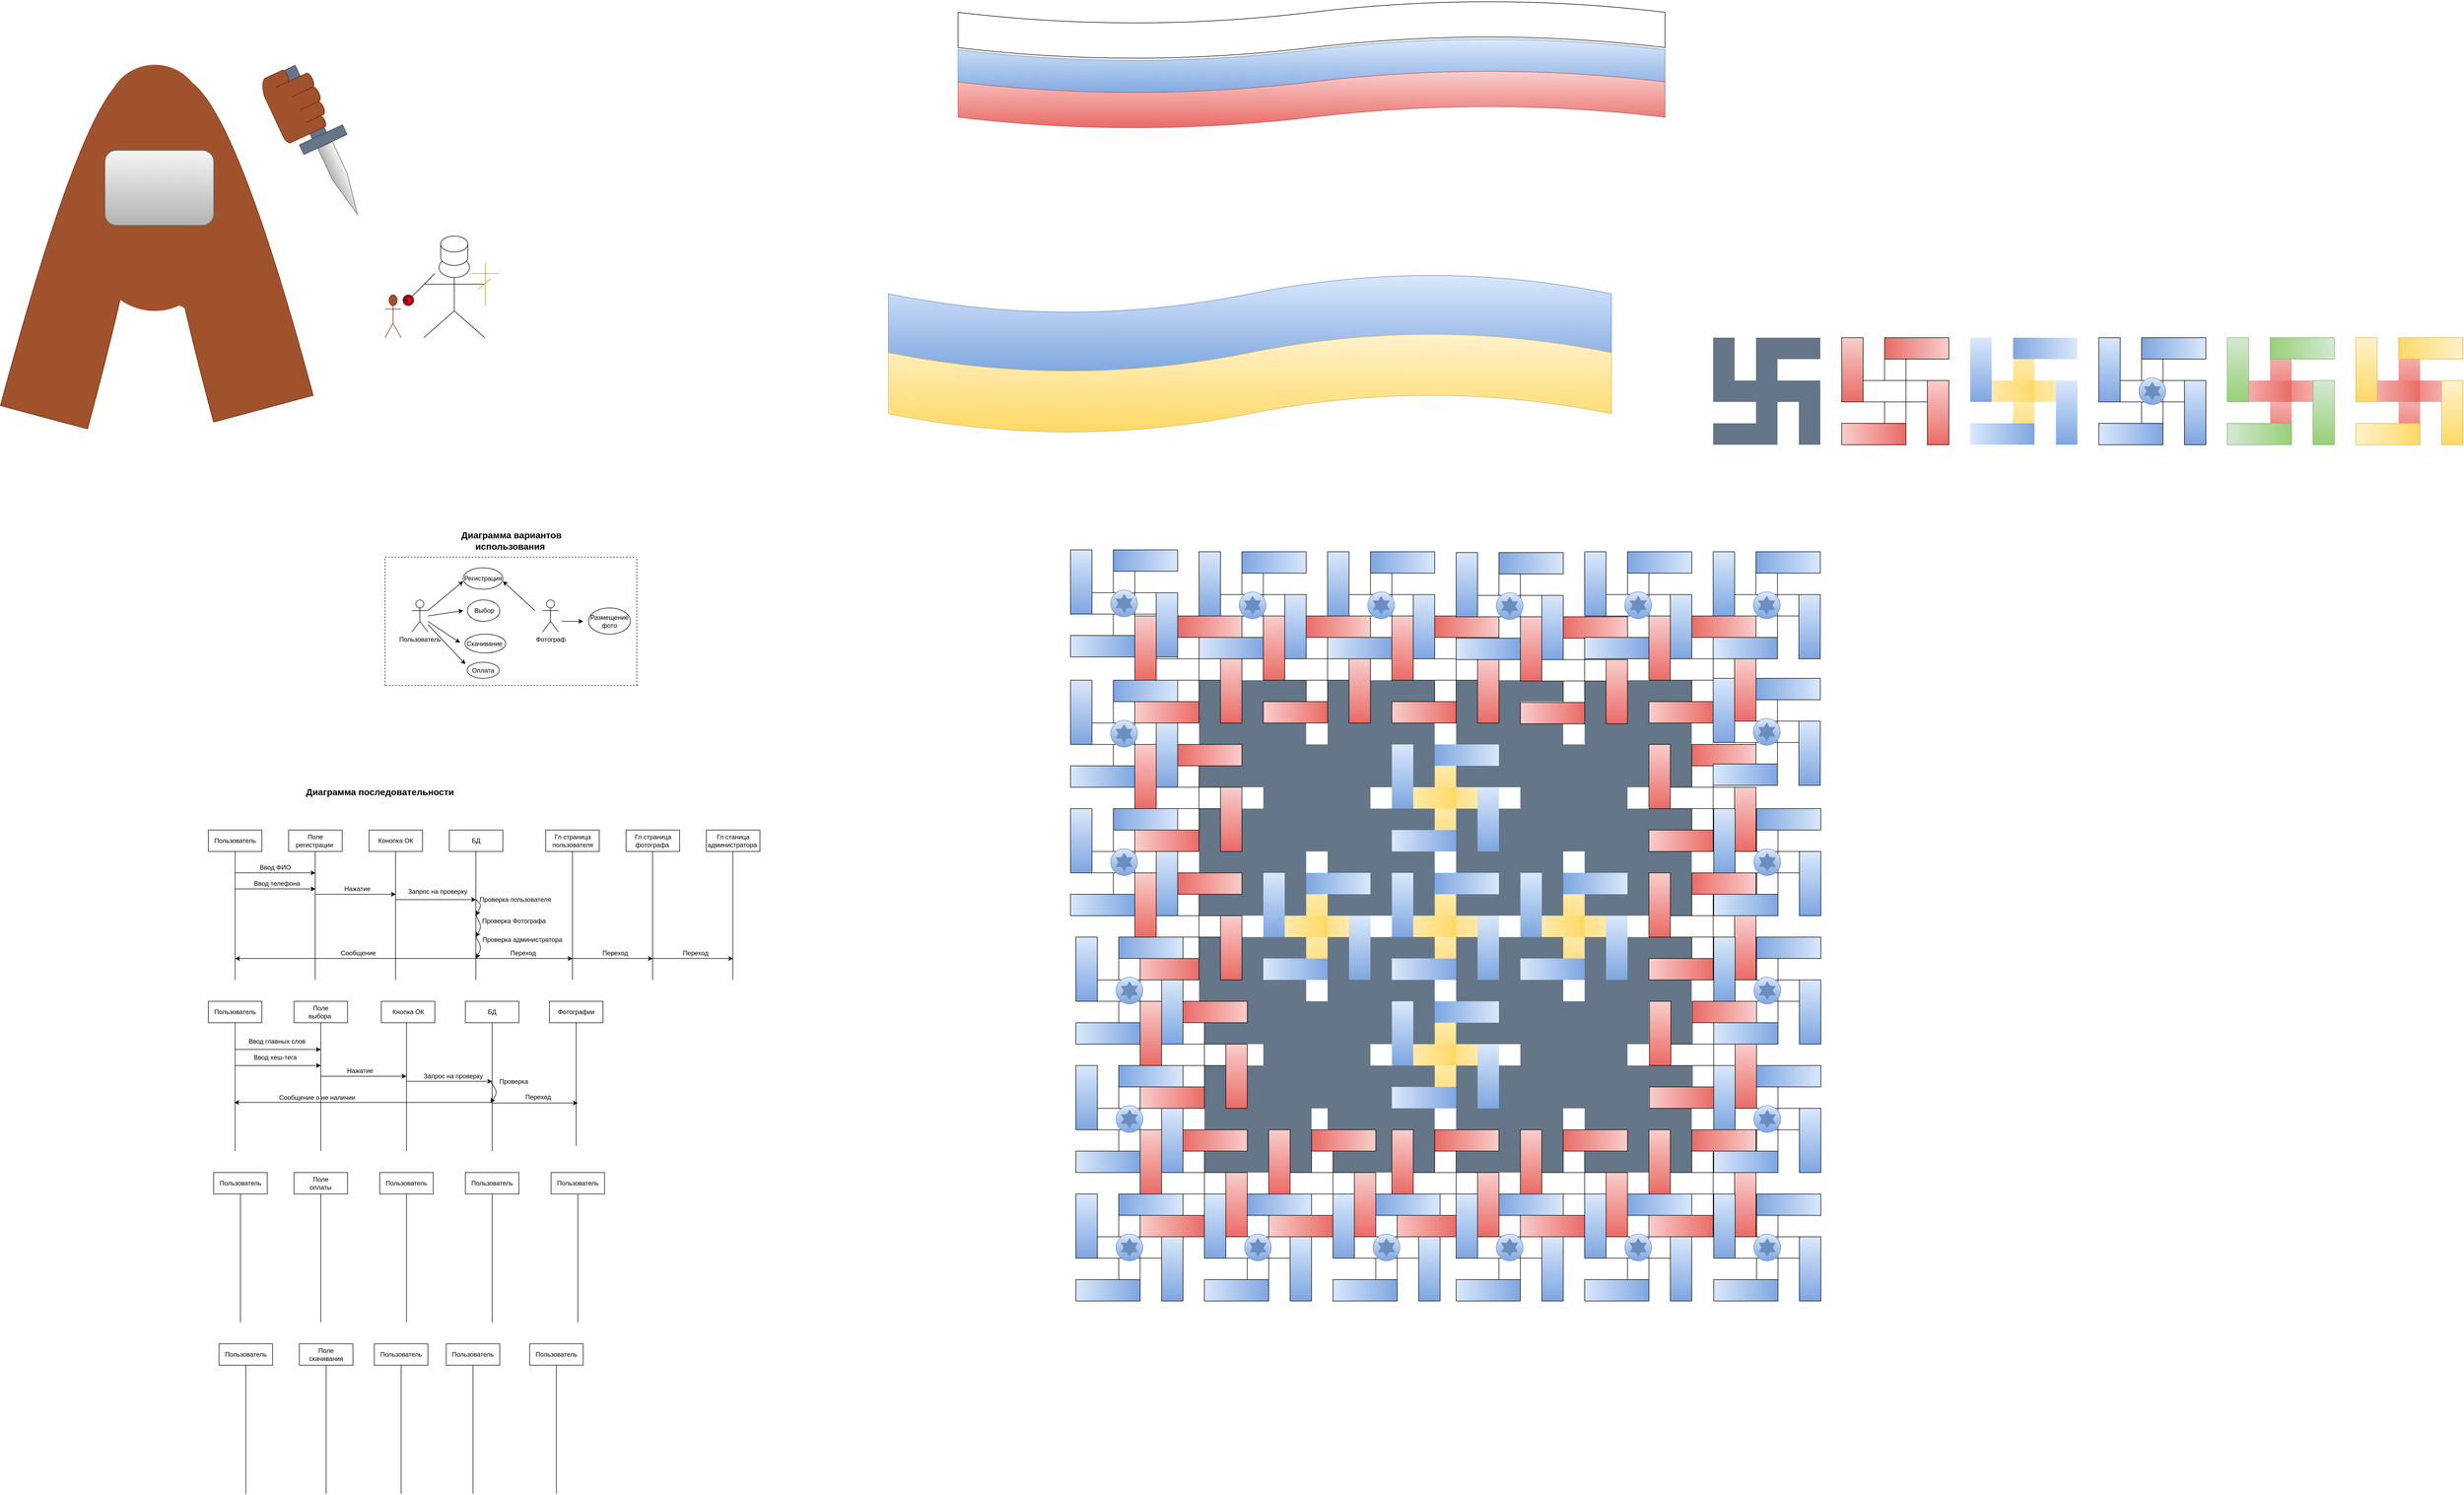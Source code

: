 <mxfile version="13.7.9" type="github">
  <diagram id="YE69xBtVCRSE5VGeOWay" name="Page-1">
    <mxGraphModel dx="4890" dy="3438" grid="1" gridSize="10" guides="1" tooltips="1" connect="1" arrows="1" fold="1" page="1" pageScale="1" pageWidth="827" pageHeight="1169" math="0" shadow="0">
      <root>
        <mxCell id="0" />
        <mxCell id="1" parent="0" />
        <mxCell id="iiHJ2bzhxihyjnqLkJOd-1" value="Пользователь" style="shape=umlActor;verticalLabelPosition=bottom;verticalAlign=top;html=1;outlineConnect=0;" parent="1" vertex="1">
          <mxGeometry x="170" y="250" width="30" height="60" as="geometry" />
        </mxCell>
        <mxCell id="iiHJ2bzhxihyjnqLkJOd-2" value="Фотограф" style="shape=umlActor;verticalLabelPosition=bottom;verticalAlign=top;html=1;outlineConnect=0;" parent="1" vertex="1">
          <mxGeometry x="414" y="250" width="30" height="60" as="geometry" />
        </mxCell>
        <mxCell id="iiHJ2bzhxihyjnqLkJOd-3" value="&lt;font style=&quot;font-size: 17px&quot;&gt;&lt;b&gt;Диаграмма вариантов использования&amp;nbsp;&lt;/b&gt;&lt;/font&gt;" style="text;html=1;align=center;verticalAlign=middle;whiteSpace=wrap;rounded=0;" parent="1" vertex="1">
          <mxGeometry x="213" y="90" width="286" height="100" as="geometry" />
        </mxCell>
        <mxCell id="iiHJ2bzhxihyjnqLkJOd-8" value="" style="ellipse;whiteSpace=wrap;html=1;" parent="1" vertex="1">
          <mxGeometry x="273.25" y="366.5" width="60" height="30" as="geometry" />
        </mxCell>
        <mxCell id="iiHJ2bzhxihyjnqLkJOd-9" value="" style="ellipse;whiteSpace=wrap;html=1;" parent="1" vertex="1">
          <mxGeometry x="500" y="265" width="78" height="49" as="geometry" />
        </mxCell>
        <mxCell id="iiHJ2bzhxihyjnqLkJOd-10" value="" style="ellipse;whiteSpace=wrap;html=1;" parent="1" vertex="1">
          <mxGeometry x="273.75" y="250" width="60.5" height="40" as="geometry" />
        </mxCell>
        <mxCell id="iiHJ2bzhxihyjnqLkJOd-11" value="" style="ellipse;whiteSpace=wrap;html=1;" parent="1" vertex="1">
          <mxGeometry x="266" y="190" width="74" height="40" as="geometry" />
        </mxCell>
        <mxCell id="iiHJ2bzhxihyjnqLkJOd-12" value="" style="ellipse;whiteSpace=wrap;html=1;" parent="1" vertex="1">
          <mxGeometry x="269.25" y="314" width="76" height="35" as="geometry" />
        </mxCell>
        <mxCell id="iiHJ2bzhxihyjnqLkJOd-13" value="Регистрация" style="text;html=1;strokeColor=none;fillColor=none;align=center;verticalAlign=middle;whiteSpace=wrap;rounded=0;" parent="1" vertex="1">
          <mxGeometry x="283" y="200" width="40" height="20" as="geometry" />
        </mxCell>
        <mxCell id="iiHJ2bzhxihyjnqLkJOd-15" value="Выбор&amp;nbsp;" style="text;html=1;strokeColor=none;fillColor=none;align=center;verticalAlign=middle;whiteSpace=wrap;rounded=0;" parent="1" vertex="1">
          <mxGeometry x="287.25" y="260" width="40" height="20" as="geometry" />
        </mxCell>
        <mxCell id="iiHJ2bzhxihyjnqLkJOd-16" value="Оплата" style="text;html=1;strokeColor=none;fillColor=none;align=center;verticalAlign=middle;whiteSpace=wrap;rounded=0;" parent="1" vertex="1">
          <mxGeometry x="283.25" y="371.5" width="40" height="20" as="geometry" />
        </mxCell>
        <mxCell id="iiHJ2bzhxihyjnqLkJOd-17" value="Скачивание" style="text;html=1;strokeColor=none;fillColor=none;align=center;verticalAlign=middle;whiteSpace=wrap;rounded=0;" parent="1" vertex="1">
          <mxGeometry x="286.25" y="321.5" width="40" height="20" as="geometry" />
        </mxCell>
        <mxCell id="iiHJ2bzhxihyjnqLkJOd-20" value="Размещение фото" style="text;html=1;strokeColor=none;fillColor=none;align=center;verticalAlign=middle;whiteSpace=wrap;rounded=0;" parent="1" vertex="1">
          <mxGeometry x="499" y="270" width="80" height="40" as="geometry" />
        </mxCell>
        <mxCell id="iiHJ2bzhxihyjnqLkJOd-24" value="" style="endArrow=classic;html=1;" parent="1" edge="1">
          <mxGeometry width="50" height="50" relative="1" as="geometry">
            <mxPoint x="200" y="270" as="sourcePoint" />
            <mxPoint x="266" y="215" as="targetPoint" />
          </mxGeometry>
        </mxCell>
        <mxCell id="iiHJ2bzhxihyjnqLkJOd-26" value="" style="endArrow=classic;html=1;" parent="1" edge="1">
          <mxGeometry width="50" height="50" relative="1" as="geometry">
            <mxPoint x="400" y="270" as="sourcePoint" />
            <mxPoint x="340" y="215" as="targetPoint" />
          </mxGeometry>
        </mxCell>
        <mxCell id="iiHJ2bzhxihyjnqLkJOd-27" value="" style="endArrow=classic;html=1;" parent="1" edge="1">
          <mxGeometry width="50" height="50" relative="1" as="geometry">
            <mxPoint x="450" y="290" as="sourcePoint" />
            <mxPoint x="490" y="290" as="targetPoint" />
          </mxGeometry>
        </mxCell>
        <mxCell id="iiHJ2bzhxihyjnqLkJOd-28" value="" style="endArrow=classic;html=1;" parent="1" edge="1">
          <mxGeometry width="50" height="50" relative="1" as="geometry">
            <mxPoint x="200" y="280" as="sourcePoint" />
            <mxPoint x="266" y="270" as="targetPoint" />
          </mxGeometry>
        </mxCell>
        <mxCell id="iiHJ2bzhxihyjnqLkJOd-29" value="" style="endArrow=classic;html=1;" parent="1" edge="1">
          <mxGeometry width="50" height="50" relative="1" as="geometry">
            <mxPoint x="200" y="290" as="sourcePoint" />
            <mxPoint x="260" y="330" as="targetPoint" />
          </mxGeometry>
        </mxCell>
        <mxCell id="iiHJ2bzhxihyjnqLkJOd-30" value="" style="endArrow=classic;html=1;" parent="1" source="iiHJ2bzhxihyjnqLkJOd-1" edge="1">
          <mxGeometry width="50" height="50" relative="1" as="geometry">
            <mxPoint x="216" y="300" as="sourcePoint" />
            <mxPoint x="270" y="370" as="targetPoint" />
          </mxGeometry>
        </mxCell>
        <mxCell id="iiHJ2bzhxihyjnqLkJOd-31" value="" style="endArrow=none;dashed=1;html=1;" parent="1" edge="1">
          <mxGeometry width="50" height="50" relative="1" as="geometry">
            <mxPoint x="121" y="410" as="sourcePoint" />
            <mxPoint x="591" y="410" as="targetPoint" />
          </mxGeometry>
        </mxCell>
        <mxCell id="iiHJ2bzhxihyjnqLkJOd-32" value="" style="endArrow=none;dashed=1;html=1;" parent="1" edge="1">
          <mxGeometry width="50" height="50" relative="1" as="geometry">
            <mxPoint x="120" y="410" as="sourcePoint" />
            <mxPoint x="120" y="170" as="targetPoint" />
          </mxGeometry>
        </mxCell>
        <mxCell id="iiHJ2bzhxihyjnqLkJOd-33" value="" style="endArrow=none;dashed=1;html=1;" parent="1" edge="1">
          <mxGeometry width="50" height="50" relative="1" as="geometry">
            <mxPoint x="120" y="170" as="sourcePoint" />
            <mxPoint x="590" y="170" as="targetPoint" />
          </mxGeometry>
        </mxCell>
        <mxCell id="iiHJ2bzhxihyjnqLkJOd-34" value="" style="endArrow=none;dashed=1;html=1;" parent="1" edge="1">
          <mxGeometry width="50" height="50" relative="1" as="geometry">
            <mxPoint x="590" y="410" as="sourcePoint" />
            <mxPoint x="590" y="170" as="targetPoint" />
          </mxGeometry>
        </mxCell>
        <mxCell id="iiHJ2bzhxihyjnqLkJOd-60" value="&lt;font style=&quot;font-size: 17px&quot;&gt;&lt;b&gt;Диаграмма последовательности&amp;nbsp;&lt;/b&gt;&lt;/font&gt;" style="text;html=1;align=center;verticalAlign=middle;whiteSpace=wrap;rounded=0;" parent="1" vertex="1">
          <mxGeometry x="-30" y="560" width="286" height="100" as="geometry" />
        </mxCell>
        <mxCell id="iiHJ2bzhxihyjnqLkJOd-63" value="" style="rounded=0;whiteSpace=wrap;html=1;" parent="1" vertex="1">
          <mxGeometry x="-210" y="680" width="100" height="40" as="geometry" />
        </mxCell>
        <mxCell id="iiHJ2bzhxihyjnqLkJOd-64" value="Пользователь" style="text;html=1;strokeColor=none;fillColor=none;align=center;verticalAlign=middle;whiteSpace=wrap;rounded=0;" parent="1" vertex="1">
          <mxGeometry x="-180" y="690" width="40" height="20" as="geometry" />
        </mxCell>
        <mxCell id="iiHJ2bzhxihyjnqLkJOd-65" value="" style="rounded=0;whiteSpace=wrap;html=1;" parent="1" vertex="1">
          <mxGeometry x="-60" y="680" width="100" height="40" as="geometry" />
        </mxCell>
        <mxCell id="iiHJ2bzhxihyjnqLkJOd-66" value="" style="rounded=0;whiteSpace=wrap;html=1;" parent="1" vertex="1">
          <mxGeometry x="90" y="680" width="100" height="40" as="geometry" />
        </mxCell>
        <mxCell id="iiHJ2bzhxihyjnqLkJOd-67" value="" style="rounded=0;whiteSpace=wrap;html=1;" parent="1" vertex="1">
          <mxGeometry x="420" y="680" width="100" height="40" as="geometry" />
        </mxCell>
        <mxCell id="iiHJ2bzhxihyjnqLkJOd-68" value="" style="rounded=0;whiteSpace=wrap;html=1;" parent="1" vertex="1">
          <mxGeometry x="240" y="680" width="100" height="40" as="geometry" />
        </mxCell>
        <mxCell id="iiHJ2bzhxihyjnqLkJOd-70" value="" style="endArrow=none;html=1;entryX=0.5;entryY=1;entryDx=0;entryDy=0;" parent="1" target="iiHJ2bzhxihyjnqLkJOd-63" edge="1">
          <mxGeometry width="50" height="50" relative="1" as="geometry">
            <mxPoint x="-160" y="960" as="sourcePoint" />
            <mxPoint x="-160" y="800" as="targetPoint" />
          </mxGeometry>
        </mxCell>
        <mxCell id="iiHJ2bzhxihyjnqLkJOd-71" value="" style="endArrow=none;html=1;entryX=0.5;entryY=1;entryDx=0;entryDy=0;" parent="1" edge="1">
          <mxGeometry width="50" height="50" relative="1" as="geometry">
            <mxPoint x="-10.42" y="960" as="sourcePoint" />
            <mxPoint x="-10.42" y="720" as="targetPoint" />
          </mxGeometry>
        </mxCell>
        <mxCell id="iiHJ2bzhxihyjnqLkJOd-72" value="" style="endArrow=none;html=1;entryX=0.5;entryY=1;entryDx=0;entryDy=0;" parent="1" edge="1">
          <mxGeometry width="50" height="50" relative="1" as="geometry">
            <mxPoint x="139.58" y="960" as="sourcePoint" />
            <mxPoint x="139.58" y="720" as="targetPoint" />
          </mxGeometry>
        </mxCell>
        <mxCell id="iiHJ2bzhxihyjnqLkJOd-73" value="" style="endArrow=none;html=1;entryX=0.5;entryY=1;entryDx=0;entryDy=0;" parent="1" edge="1">
          <mxGeometry width="50" height="50" relative="1" as="geometry">
            <mxPoint x="289.58" y="960" as="sourcePoint" />
            <mxPoint x="289.58" y="720" as="targetPoint" />
          </mxGeometry>
        </mxCell>
        <mxCell id="iiHJ2bzhxihyjnqLkJOd-74" value="" style="endArrow=none;html=1;entryX=0.5;entryY=1;entryDx=0;entryDy=0;" parent="1" edge="1">
          <mxGeometry width="50" height="50" relative="1" as="geometry">
            <mxPoint x="470.0" y="960" as="sourcePoint" />
            <mxPoint x="470.0" y="720" as="targetPoint" />
          </mxGeometry>
        </mxCell>
        <mxCell id="iiHJ2bzhxihyjnqLkJOd-75" value="Поле регистрации&amp;nbsp;" style="text;html=1;strokeColor=none;fillColor=none;align=center;verticalAlign=middle;whiteSpace=wrap;rounded=0;" parent="1" vertex="1">
          <mxGeometry x="-60" y="690" width="100" height="20" as="geometry" />
        </mxCell>
        <mxCell id="iiHJ2bzhxihyjnqLkJOd-76" value="Конопка ОК" style="text;html=1;strokeColor=none;fillColor=none;align=center;verticalAlign=middle;whiteSpace=wrap;rounded=0;" parent="1" vertex="1">
          <mxGeometry x="95" y="685" width="90" height="30" as="geometry" />
        </mxCell>
        <mxCell id="iiHJ2bzhxihyjnqLkJOd-77" value="БД" style="text;html=1;strokeColor=none;fillColor=none;align=center;verticalAlign=middle;whiteSpace=wrap;rounded=0;" parent="1" vertex="1">
          <mxGeometry x="270" y="690" width="40" height="20" as="geometry" />
        </mxCell>
        <mxCell id="iiHJ2bzhxihyjnqLkJOd-78" value="Гл страница пользователя" style="text;html=1;strokeColor=none;fillColor=none;align=center;verticalAlign=middle;whiteSpace=wrap;rounded=0;" parent="1" vertex="1">
          <mxGeometry x="426.5" y="690" width="87" height="20" as="geometry" />
        </mxCell>
        <mxCell id="iiHJ2bzhxihyjnqLkJOd-79" value="" style="endArrow=classic;html=1;" parent="1" edge="1">
          <mxGeometry width="50" height="50" relative="1" as="geometry">
            <mxPoint x="-160" y="760" as="sourcePoint" />
            <mxPoint x="-10" y="760" as="targetPoint" />
          </mxGeometry>
        </mxCell>
        <mxCell id="iiHJ2bzhxihyjnqLkJOd-80" value="Ввод ФИО" style="text;html=1;strokeColor=none;fillColor=none;align=center;verticalAlign=middle;whiteSpace=wrap;rounded=0;" parent="1" vertex="1">
          <mxGeometry x="-120" y="740" width="70" height="20" as="geometry" />
        </mxCell>
        <mxCell id="iiHJ2bzhxihyjnqLkJOd-81" value="" style="endArrow=classic;html=1;" parent="1" edge="1">
          <mxGeometry width="50" height="50" relative="1" as="geometry">
            <mxPoint x="-160.0" y="790" as="sourcePoint" />
            <mxPoint x="-10.0" y="790" as="targetPoint" />
          </mxGeometry>
        </mxCell>
        <mxCell id="iiHJ2bzhxihyjnqLkJOd-82" value="Ввод телефона&amp;nbsp;" style="text;html=1;strokeColor=none;fillColor=none;align=center;verticalAlign=middle;whiteSpace=wrap;rounded=0;" parent="1" vertex="1">
          <mxGeometry x="-130" y="770" width="100" height="20" as="geometry" />
        </mxCell>
        <mxCell id="iiHJ2bzhxihyjnqLkJOd-83" value="Нажатие&amp;nbsp;" style="text;html=1;strokeColor=none;fillColor=none;align=center;verticalAlign=middle;whiteSpace=wrap;rounded=0;" parent="1" vertex="1">
          <mxGeometry x="50" y="780" width="40" height="20" as="geometry" />
        </mxCell>
        <mxCell id="iiHJ2bzhxihyjnqLkJOd-84" value="" style="endArrow=classic;html=1;" parent="1" edge="1">
          <mxGeometry width="50" height="50" relative="1" as="geometry">
            <mxPoint x="-10.0" y="800" as="sourcePoint" />
            <mxPoint x="140.0" y="800" as="targetPoint" />
          </mxGeometry>
        </mxCell>
        <mxCell id="iiHJ2bzhxihyjnqLkJOd-85" value="" style="endArrow=classic;html=1;" parent="1" edge="1">
          <mxGeometry width="50" height="50" relative="1" as="geometry">
            <mxPoint x="140.0" y="810" as="sourcePoint" />
            <mxPoint x="290" y="810" as="targetPoint" />
          </mxGeometry>
        </mxCell>
        <mxCell id="iiHJ2bzhxihyjnqLkJOd-87" value="" style="endArrow=classic;html=1;" parent="1" edge="1">
          <mxGeometry width="50" height="50" relative="1" as="geometry">
            <mxPoint x="290" y="920" as="sourcePoint" />
            <mxPoint x="470" y="920" as="targetPoint" />
          </mxGeometry>
        </mxCell>
        <mxCell id="iiHJ2bzhxihyjnqLkJOd-88" value="Запрос на проверку&amp;nbsp;" style="text;html=1;strokeColor=none;fillColor=none;align=center;verticalAlign=middle;whiteSpace=wrap;rounded=0;" parent="1" vertex="1">
          <mxGeometry x="150" y="780" width="140" height="30" as="geometry" />
        </mxCell>
        <mxCell id="iiHJ2bzhxihyjnqLkJOd-90" value="" style="endArrow=classic;html=1;exitX=1;exitY=1;exitDx=0;exitDy=0;" parent="1" source="iiHJ2bzhxihyjnqLkJOd-88" edge="1">
          <mxGeometry width="50" height="50" relative="1" as="geometry">
            <mxPoint x="320" y="810" as="sourcePoint" />
            <mxPoint x="290" y="840" as="targetPoint" />
            <Array as="points">
              <mxPoint x="300" y="820" />
            </Array>
          </mxGeometry>
        </mxCell>
        <mxCell id="iiHJ2bzhxihyjnqLkJOd-91" value="Проверка пользователя&amp;nbsp;" style="text;html=1;strokeColor=none;fillColor=none;align=center;verticalAlign=middle;whiteSpace=wrap;rounded=0;" parent="1" vertex="1">
          <mxGeometry x="290" y="790" width="150" height="40" as="geometry" />
        </mxCell>
        <mxCell id="iiHJ2bzhxihyjnqLkJOd-92" value="Проверка Фотографа&amp;nbsp;" style="text;html=1;strokeColor=none;fillColor=none;align=center;verticalAlign=middle;whiteSpace=wrap;rounded=0;" parent="1" vertex="1">
          <mxGeometry x="286.25" y="840" width="152.75" height="20" as="geometry" />
        </mxCell>
        <mxCell id="iiHJ2bzhxihyjnqLkJOd-94" value="" style="endArrow=classic;html=1;" parent="1" edge="1">
          <mxGeometry width="50" height="50" relative="1" as="geometry">
            <mxPoint x="290" y="840" as="sourcePoint" />
            <mxPoint x="290" y="880" as="targetPoint" />
            <Array as="points">
              <mxPoint x="300" y="860" />
            </Array>
          </mxGeometry>
        </mxCell>
        <mxCell id="iiHJ2bzhxihyjnqLkJOd-95" value="" style="endArrow=classic;html=1;" parent="1" edge="1">
          <mxGeometry width="50" height="50" relative="1" as="geometry">
            <mxPoint x="290" y="880" as="sourcePoint" />
            <mxPoint x="290" y="920" as="targetPoint" />
            <Array as="points">
              <mxPoint x="300" y="900" />
            </Array>
          </mxGeometry>
        </mxCell>
        <mxCell id="iiHJ2bzhxihyjnqLkJOd-96" value="Проверка администратора&amp;nbsp;" style="text;html=1;strokeColor=none;fillColor=none;align=center;verticalAlign=middle;whiteSpace=wrap;rounded=0;" parent="1" vertex="1">
          <mxGeometry x="283" y="860" width="190" height="50" as="geometry" />
        </mxCell>
        <mxCell id="iiHJ2bzhxihyjnqLkJOd-97" value="Переход" style="text;html=1;strokeColor=none;fillColor=none;align=center;verticalAlign=middle;whiteSpace=wrap;rounded=0;" parent="1" vertex="1">
          <mxGeometry x="358" y="900" width="40" height="20" as="geometry" />
        </mxCell>
        <mxCell id="iiHJ2bzhxihyjnqLkJOd-98" value="" style="rounded=0;whiteSpace=wrap;html=1;" parent="1" vertex="1">
          <mxGeometry x="570" y="680" width="100" height="40" as="geometry" />
        </mxCell>
        <mxCell id="iiHJ2bzhxihyjnqLkJOd-99" value="Гл страница фотографа&amp;nbsp;" style="text;html=1;strokeColor=none;fillColor=none;align=center;verticalAlign=middle;whiteSpace=wrap;rounded=0;" parent="1" vertex="1">
          <mxGeometry x="576.5" y="690" width="87" height="20" as="geometry" />
        </mxCell>
        <mxCell id="iiHJ2bzhxihyjnqLkJOd-100" value="" style="rounded=0;whiteSpace=wrap;html=1;" parent="1" vertex="1">
          <mxGeometry x="720" y="680" width="100" height="40" as="geometry" />
        </mxCell>
        <mxCell id="iiHJ2bzhxihyjnqLkJOd-101" value="Гл станица администратора&amp;nbsp;" style="text;html=1;strokeColor=none;fillColor=none;align=center;verticalAlign=middle;whiteSpace=wrap;rounded=0;" parent="1" vertex="1">
          <mxGeometry x="715" y="667.5" width="110" height="65" as="geometry" />
        </mxCell>
        <mxCell id="VN3i59JF1z_-Vm6CVips-3" value="" style="rounded=0;whiteSpace=wrap;html=1;" parent="1" vertex="1">
          <mxGeometry x="-210" y="1000" width="100" height="40" as="geometry" />
        </mxCell>
        <mxCell id="VN3i59JF1z_-Vm6CVips-4" value="Пользователь" style="text;html=1;strokeColor=none;fillColor=none;align=center;verticalAlign=middle;whiteSpace=wrap;rounded=0;" parent="1" vertex="1">
          <mxGeometry x="-180" y="1010" width="40" height="20" as="geometry" />
        </mxCell>
        <mxCell id="VN3i59JF1z_-Vm6CVips-5" value="" style="endArrow=none;html=1;entryX=0.5;entryY=1;entryDx=0;entryDy=0;" parent="1" target="VN3i59JF1z_-Vm6CVips-3" edge="1">
          <mxGeometry width="50" height="50" relative="1" as="geometry">
            <mxPoint x="-160" y="1280" as="sourcePoint" />
            <mxPoint x="-150" y="1120" as="targetPoint" />
          </mxGeometry>
        </mxCell>
        <mxCell id="VN3i59JF1z_-Vm6CVips-9" value="" style="rounded=0;whiteSpace=wrap;html=1;" parent="1" vertex="1">
          <mxGeometry x="-50" y="1000" width="100" height="40" as="geometry" />
        </mxCell>
        <mxCell id="VN3i59JF1z_-Vm6CVips-10" value="Поле выбора&amp;nbsp;" style="text;html=1;strokeColor=none;fillColor=none;align=center;verticalAlign=middle;whiteSpace=wrap;rounded=0;" parent="1" vertex="1">
          <mxGeometry x="-20" y="1010" width="40" height="20" as="geometry" />
        </mxCell>
        <mxCell id="VN3i59JF1z_-Vm6CVips-11" value="" style="endArrow=none;html=1;entryX=0.5;entryY=1;entryDx=0;entryDy=0;" parent="1" target="VN3i59JF1z_-Vm6CVips-9" edge="1">
          <mxGeometry width="50" height="50" relative="1" as="geometry">
            <mxPoint y="1280" as="sourcePoint" />
            <mxPoint x="10" y="1120" as="targetPoint" />
          </mxGeometry>
        </mxCell>
        <mxCell id="VN3i59JF1z_-Vm6CVips-12" value="" style="rounded=0;whiteSpace=wrap;html=1;" parent="1" vertex="1">
          <mxGeometry x="270" y="1000" width="100" height="40" as="geometry" />
        </mxCell>
        <mxCell id="VN3i59JF1z_-Vm6CVips-13" value="БД" style="text;html=1;strokeColor=none;fillColor=none;align=center;verticalAlign=middle;whiteSpace=wrap;rounded=0;" parent="1" vertex="1">
          <mxGeometry x="300" y="1010" width="40" height="20" as="geometry" />
        </mxCell>
        <mxCell id="VN3i59JF1z_-Vm6CVips-14" value="" style="endArrow=none;html=1;entryX=0.5;entryY=1;entryDx=0;entryDy=0;" parent="1" target="VN3i59JF1z_-Vm6CVips-12" edge="1">
          <mxGeometry width="50" height="50" relative="1" as="geometry">
            <mxPoint x="320" y="1280" as="sourcePoint" />
            <mxPoint x="297" y="1120" as="targetPoint" />
          </mxGeometry>
        </mxCell>
        <mxCell id="VN3i59JF1z_-Vm6CVips-15" value="" style="rounded=0;whiteSpace=wrap;html=1;" parent="1" vertex="1">
          <mxGeometry x="427" y="1000" width="100" height="40" as="geometry" />
        </mxCell>
        <mxCell id="VN3i59JF1z_-Vm6CVips-16" value="Фотографии" style="text;html=1;strokeColor=none;fillColor=none;align=center;verticalAlign=middle;whiteSpace=wrap;rounded=0;" parent="1" vertex="1">
          <mxGeometry x="457" y="1010" width="40" height="20" as="geometry" />
        </mxCell>
        <mxCell id="VN3i59JF1z_-Vm6CVips-17" value="" style="endArrow=none;html=1;entryX=0.5;entryY=1;entryDx=0;entryDy=0;" parent="1" target="VN3i59JF1z_-Vm6CVips-15" edge="1">
          <mxGeometry width="50" height="50" relative="1" as="geometry">
            <mxPoint x="477" y="1270" as="sourcePoint" />
            <mxPoint x="540.25" y="1120" as="targetPoint" />
          </mxGeometry>
        </mxCell>
        <mxCell id="VN3i59JF1z_-Vm6CVips-21" value="" style="rounded=0;whiteSpace=wrap;html=1;" parent="1" vertex="1">
          <mxGeometry x="-200" y="1320" width="100" height="40" as="geometry" />
        </mxCell>
        <mxCell id="VN3i59JF1z_-Vm6CVips-22" value="Пользователь" style="text;html=1;strokeColor=none;fillColor=none;align=center;verticalAlign=middle;whiteSpace=wrap;rounded=0;" parent="1" vertex="1">
          <mxGeometry x="-170" y="1330" width="40" height="20" as="geometry" />
        </mxCell>
        <mxCell id="VN3i59JF1z_-Vm6CVips-23" value="" style="endArrow=none;html=1;entryX=0.5;entryY=1;entryDx=0;entryDy=0;" parent="1" target="VN3i59JF1z_-Vm6CVips-21" edge="1">
          <mxGeometry width="50" height="50" relative="1" as="geometry">
            <mxPoint x="-150" y="1600" as="sourcePoint" />
            <mxPoint x="-150" y="1440" as="targetPoint" />
          </mxGeometry>
        </mxCell>
        <mxCell id="VN3i59JF1z_-Vm6CVips-24" value="" style="rounded=0;whiteSpace=wrap;html=1;" parent="1" vertex="1">
          <mxGeometry x="-50" y="1320" width="100" height="40" as="geometry" />
        </mxCell>
        <mxCell id="VN3i59JF1z_-Vm6CVips-25" value="Поле оплаты" style="text;html=1;strokeColor=none;fillColor=none;align=center;verticalAlign=middle;whiteSpace=wrap;rounded=0;" parent="1" vertex="1">
          <mxGeometry x="-20" y="1330" width="40" height="20" as="geometry" />
        </mxCell>
        <mxCell id="VN3i59JF1z_-Vm6CVips-26" value="" style="endArrow=none;html=1;entryX=0.5;entryY=1;entryDx=0;entryDy=0;" parent="1" target="VN3i59JF1z_-Vm6CVips-24" edge="1">
          <mxGeometry width="50" height="50" relative="1" as="geometry">
            <mxPoint y="1600" as="sourcePoint" />
            <mxPoint x="-10" y="1440" as="targetPoint" />
          </mxGeometry>
        </mxCell>
        <mxCell id="VN3i59JF1z_-Vm6CVips-27" value="" style="rounded=0;whiteSpace=wrap;html=1;" parent="1" vertex="1">
          <mxGeometry x="110" y="1320" width="100" height="40" as="geometry" />
        </mxCell>
        <mxCell id="VN3i59JF1z_-Vm6CVips-28" value="Пользователь" style="text;html=1;strokeColor=none;fillColor=none;align=center;verticalAlign=middle;whiteSpace=wrap;rounded=0;" parent="1" vertex="1">
          <mxGeometry x="140" y="1330" width="40" height="20" as="geometry" />
        </mxCell>
        <mxCell id="VN3i59JF1z_-Vm6CVips-29" value="" style="endArrow=none;html=1;entryX=0.5;entryY=1;entryDx=0;entryDy=0;" parent="1" target="VN3i59JF1z_-Vm6CVips-27" edge="1">
          <mxGeometry width="50" height="50" relative="1" as="geometry">
            <mxPoint x="160" y="1600" as="sourcePoint" />
            <mxPoint x="140" y="1440" as="targetPoint" />
          </mxGeometry>
        </mxCell>
        <mxCell id="VN3i59JF1z_-Vm6CVips-30" value="" style="rounded=0;whiteSpace=wrap;html=1;" parent="1" vertex="1">
          <mxGeometry x="270" y="1320" width="100" height="40" as="geometry" />
        </mxCell>
        <mxCell id="VN3i59JF1z_-Vm6CVips-31" value="Пользователь" style="text;html=1;strokeColor=none;fillColor=none;align=center;verticalAlign=middle;whiteSpace=wrap;rounded=0;" parent="1" vertex="1">
          <mxGeometry x="300" y="1330" width="40" height="20" as="geometry" />
        </mxCell>
        <mxCell id="VN3i59JF1z_-Vm6CVips-32" value="" style="endArrow=none;html=1;entryX=0.5;entryY=1;entryDx=0;entryDy=0;" parent="1" target="VN3i59JF1z_-Vm6CVips-30" edge="1">
          <mxGeometry width="50" height="50" relative="1" as="geometry">
            <mxPoint x="320" y="1600" as="sourcePoint" />
            <mxPoint x="283.25" y="1440" as="targetPoint" />
          </mxGeometry>
        </mxCell>
        <mxCell id="VN3i59JF1z_-Vm6CVips-33" value="" style="rounded=0;whiteSpace=wrap;html=1;" parent="1" vertex="1">
          <mxGeometry x="430" y="1320" width="100" height="40" as="geometry" />
        </mxCell>
        <mxCell id="VN3i59JF1z_-Vm6CVips-34" value="Пользователь" style="text;html=1;strokeColor=none;fillColor=none;align=center;verticalAlign=middle;whiteSpace=wrap;rounded=0;" parent="1" vertex="1">
          <mxGeometry x="460" y="1330" width="40" height="20" as="geometry" />
        </mxCell>
        <mxCell id="VN3i59JF1z_-Vm6CVips-35" value="" style="endArrow=none;html=1;entryX=0.5;entryY=1;entryDx=0;entryDy=0;" parent="1" target="VN3i59JF1z_-Vm6CVips-33" edge="1">
          <mxGeometry width="50" height="50" relative="1" as="geometry">
            <mxPoint x="480" y="1600" as="sourcePoint" />
            <mxPoint x="429" y="1440" as="targetPoint" />
          </mxGeometry>
        </mxCell>
        <mxCell id="VN3i59JF1z_-Vm6CVips-36" value="" style="rounded=0;whiteSpace=wrap;html=1;" parent="1" vertex="1">
          <mxGeometry x="-190" y="1640" width="100" height="40" as="geometry" />
        </mxCell>
        <mxCell id="VN3i59JF1z_-Vm6CVips-37" value="Пользователь" style="text;html=1;strokeColor=none;fillColor=none;align=center;verticalAlign=middle;whiteSpace=wrap;rounded=0;" parent="1" vertex="1">
          <mxGeometry x="-160" y="1650" width="40" height="20" as="geometry" />
        </mxCell>
        <mxCell id="VN3i59JF1z_-Vm6CVips-38" value="" style="endArrow=none;html=1;entryX=0.5;entryY=1;entryDx=0;entryDy=0;" parent="1" target="VN3i59JF1z_-Vm6CVips-36" edge="1">
          <mxGeometry width="50" height="50" relative="1" as="geometry">
            <mxPoint x="-140" y="1920" as="sourcePoint" />
            <mxPoint x="-140" y="1760" as="targetPoint" />
          </mxGeometry>
        </mxCell>
        <mxCell id="VN3i59JF1z_-Vm6CVips-39" value="" style="rounded=0;whiteSpace=wrap;html=1;" parent="1" vertex="1">
          <mxGeometry x="-40" y="1640" width="100" height="40" as="geometry" />
        </mxCell>
        <mxCell id="VN3i59JF1z_-Vm6CVips-40" value="Поле скачивания" style="text;html=1;strokeColor=none;fillColor=none;align=center;verticalAlign=middle;whiteSpace=wrap;rounded=0;" parent="1" vertex="1">
          <mxGeometry x="-10" y="1650" width="40" height="20" as="geometry" />
        </mxCell>
        <mxCell id="VN3i59JF1z_-Vm6CVips-41" value="" style="endArrow=none;html=1;entryX=0.5;entryY=1;entryDx=0;entryDy=0;" parent="1" target="VN3i59JF1z_-Vm6CVips-39" edge="1">
          <mxGeometry width="50" height="50" relative="1" as="geometry">
            <mxPoint x="10" y="1920" as="sourcePoint" />
            <mxPoint x="10" y="1760" as="targetPoint" />
          </mxGeometry>
        </mxCell>
        <mxCell id="VN3i59JF1z_-Vm6CVips-42" value="" style="rounded=0;whiteSpace=wrap;html=1;" parent="1" vertex="1">
          <mxGeometry x="100" y="1640" width="100" height="40" as="geometry" />
        </mxCell>
        <mxCell id="VN3i59JF1z_-Vm6CVips-43" value="Пользователь" style="text;html=1;strokeColor=none;fillColor=none;align=center;verticalAlign=middle;whiteSpace=wrap;rounded=0;" parent="1" vertex="1">
          <mxGeometry x="130" y="1650" width="40" height="20" as="geometry" />
        </mxCell>
        <mxCell id="VN3i59JF1z_-Vm6CVips-44" value="" style="endArrow=none;html=1;entryX=0.5;entryY=1;entryDx=0;entryDy=0;" parent="1" target="VN3i59JF1z_-Vm6CVips-42" edge="1">
          <mxGeometry width="50" height="50" relative="1" as="geometry">
            <mxPoint x="150" y="1920" as="sourcePoint" />
            <mxPoint x="150" y="1760" as="targetPoint" />
          </mxGeometry>
        </mxCell>
        <mxCell id="VN3i59JF1z_-Vm6CVips-45" value="" style="rounded=0;whiteSpace=wrap;html=1;" parent="1" vertex="1">
          <mxGeometry x="234.25" y="1640" width="100" height="40" as="geometry" />
        </mxCell>
        <mxCell id="VN3i59JF1z_-Vm6CVips-46" value="Пользователь" style="text;html=1;strokeColor=none;fillColor=none;align=center;verticalAlign=middle;whiteSpace=wrap;rounded=0;" parent="1" vertex="1">
          <mxGeometry x="264.25" y="1650" width="40" height="20" as="geometry" />
        </mxCell>
        <mxCell id="VN3i59JF1z_-Vm6CVips-47" value="" style="endArrow=none;html=1;entryX=0.5;entryY=1;entryDx=0;entryDy=0;" parent="1" target="VN3i59JF1z_-Vm6CVips-45" edge="1">
          <mxGeometry width="50" height="50" relative="1" as="geometry">
            <mxPoint x="284.25" y="1920" as="sourcePoint" />
            <mxPoint x="284.25" y="1760" as="targetPoint" />
          </mxGeometry>
        </mxCell>
        <mxCell id="VN3i59JF1z_-Vm6CVips-48" value="" style="rounded=0;whiteSpace=wrap;html=1;" parent="1" vertex="1">
          <mxGeometry x="390" y="1640" width="100" height="40" as="geometry" />
        </mxCell>
        <mxCell id="VN3i59JF1z_-Vm6CVips-49" value="Пользователь" style="text;html=1;strokeColor=none;fillColor=none;align=center;verticalAlign=middle;whiteSpace=wrap;rounded=0;" parent="1" vertex="1">
          <mxGeometry x="420" y="1650" width="40" height="20" as="geometry" />
        </mxCell>
        <mxCell id="VN3i59JF1z_-Vm6CVips-50" value="" style="endArrow=none;html=1;entryX=0.5;entryY=1;entryDx=0;entryDy=0;" parent="1" target="VN3i59JF1z_-Vm6CVips-48" edge="1">
          <mxGeometry width="50" height="50" relative="1" as="geometry">
            <mxPoint x="440" y="1920" as="sourcePoint" />
            <mxPoint x="440" y="1760" as="targetPoint" />
          </mxGeometry>
        </mxCell>
        <mxCell id="VN3i59JF1z_-Vm6CVips-52" value="" style="endArrow=classic;html=1;" parent="1" edge="1">
          <mxGeometry width="50" height="50" relative="1" as="geometry">
            <mxPoint x="-160.0" y="1090" as="sourcePoint" />
            <mxPoint y="1090" as="targetPoint" />
          </mxGeometry>
        </mxCell>
        <mxCell id="VN3i59JF1z_-Vm6CVips-53" value="Ввод главных слов&amp;nbsp;" style="text;html=1;strokeColor=none;fillColor=none;align=center;verticalAlign=middle;whiteSpace=wrap;rounded=0;" parent="1" vertex="1">
          <mxGeometry x="-140" y="1060" width="120" height="30" as="geometry" />
        </mxCell>
        <mxCell id="VN3i59JF1z_-Vm6CVips-54" value="Ввод хеш-тега" style="text;html=1;strokeColor=none;fillColor=none;align=center;verticalAlign=middle;whiteSpace=wrap;rounded=0;" parent="1" vertex="1">
          <mxGeometry x="-150" y="1090" width="130" height="30" as="geometry" />
        </mxCell>
        <mxCell id="VN3i59JF1z_-Vm6CVips-55" value="" style="endArrow=classic;html=1;" parent="1" edge="1">
          <mxGeometry width="50" height="50" relative="1" as="geometry">
            <mxPoint x="-160.0" y="1120" as="sourcePoint" />
            <mxPoint y="1120" as="targetPoint" />
          </mxGeometry>
        </mxCell>
        <mxCell id="VN3i59JF1z_-Vm6CVips-56" value="" style="endArrow=classic;html=1;" parent="1" edge="1">
          <mxGeometry width="50" height="50" relative="1" as="geometry">
            <mxPoint x="2.274e-13" y="1140" as="sourcePoint" />
            <mxPoint x="160" y="1140" as="targetPoint" />
          </mxGeometry>
        </mxCell>
        <mxCell id="VN3i59JF1z_-Vm6CVips-57" value="Запрос на проверку&amp;nbsp;" style="text;html=1;strokeColor=none;fillColor=none;align=center;verticalAlign=middle;whiteSpace=wrap;rounded=0;" parent="1" vertex="1">
          <mxGeometry x="164.25" y="1120" width="170" height="40" as="geometry" />
        </mxCell>
        <mxCell id="VN3i59JF1z_-Vm6CVips-58" value="" style="endArrow=classic;html=1;" parent="1" edge="1">
          <mxGeometry width="50" height="50" relative="1" as="geometry">
            <mxPoint x="317" y="1150" as="sourcePoint" />
            <mxPoint x="317" y="1190" as="targetPoint" />
            <Array as="points">
              <mxPoint x="330" y="1170" />
            </Array>
          </mxGeometry>
        </mxCell>
        <mxCell id="VN3i59JF1z_-Vm6CVips-59" value="Проверка&amp;nbsp;" style="text;html=1;strokeColor=none;fillColor=none;align=center;verticalAlign=middle;whiteSpace=wrap;rounded=0;" parent="1" vertex="1">
          <mxGeometry x="342" y="1140" width="40" height="20" as="geometry" />
        </mxCell>
        <mxCell id="VN3i59JF1z_-Vm6CVips-60" value="" style="endArrow=classic;html=1;" parent="1" edge="1">
          <mxGeometry width="50" height="50" relative="1" as="geometry">
            <mxPoint x="320.0" y="1190" as="sourcePoint" />
            <mxPoint x="480" y="1190" as="targetPoint" />
          </mxGeometry>
        </mxCell>
        <mxCell id="VN3i59JF1z_-Vm6CVips-61" value="Переход" style="text;html=1;strokeColor=none;fillColor=none;align=center;verticalAlign=middle;whiteSpace=wrap;rounded=0;" parent="1" vertex="1">
          <mxGeometry x="386.25" y="1169" width="40" height="20" as="geometry" />
        </mxCell>
        <mxCell id="VN3i59JF1z_-Vm6CVips-63" value="" style="endArrow=classic;html=1;" parent="1" edge="1">
          <mxGeometry width="50" height="50" relative="1" as="geometry">
            <mxPoint x="320" y="1189" as="sourcePoint" />
            <mxPoint x="-161.5" y="1189" as="targetPoint" />
          </mxGeometry>
        </mxCell>
        <mxCell id="VN3i59JF1z_-Vm6CVips-64" value="Сообщение о не наличии&amp;nbsp;" style="text;html=1;strokeColor=none;fillColor=none;align=center;verticalAlign=middle;whiteSpace=wrap;rounded=0;" parent="1" vertex="1">
          <mxGeometry x="-100" y="1160" width="190" height="40" as="geometry" />
        </mxCell>
        <mxCell id="VN3i59JF1z_-Vm6CVips-65" value="" style="endArrow=none;html=1;entryX=0.5;entryY=1;entryDx=0;entryDy=0;" parent="1" edge="1">
          <mxGeometry width="50" height="50" relative="1" as="geometry">
            <mxPoint x="619.5" y="960" as="sourcePoint" />
            <mxPoint x="619.5" y="720" as="targetPoint" />
          </mxGeometry>
        </mxCell>
        <mxCell id="VN3i59JF1z_-Vm6CVips-66" value="" style="endArrow=none;html=1;entryX=0.5;entryY=1;entryDx=0;entryDy=0;" parent="1" edge="1">
          <mxGeometry width="50" height="50" relative="1" as="geometry">
            <mxPoint x="769.5" y="960" as="sourcePoint" />
            <mxPoint x="769.5" y="720" as="targetPoint" />
          </mxGeometry>
        </mxCell>
        <mxCell id="VN3i59JF1z_-Vm6CVips-67" value="" style="endArrow=classic;html=1;" parent="1" edge="1">
          <mxGeometry width="50" height="50" relative="1" as="geometry">
            <mxPoint x="470" y="920" as="sourcePoint" />
            <mxPoint x="620" y="920" as="targetPoint" />
          </mxGeometry>
        </mxCell>
        <mxCell id="VN3i59JF1z_-Vm6CVips-68" value="" style="endArrow=classic;html=1;" parent="1" edge="1">
          <mxGeometry width="50" height="50" relative="1" as="geometry">
            <mxPoint x="620" y="920" as="sourcePoint" />
            <mxPoint x="770" y="920" as="targetPoint" />
          </mxGeometry>
        </mxCell>
        <mxCell id="VN3i59JF1z_-Vm6CVips-69" value="Переход" style="text;html=1;strokeColor=none;fillColor=none;align=center;verticalAlign=middle;whiteSpace=wrap;rounded=0;" parent="1" vertex="1">
          <mxGeometry x="530" y="900" width="40" height="20" as="geometry" />
        </mxCell>
        <mxCell id="VN3i59JF1z_-Vm6CVips-70" value="Переход" style="text;html=1;strokeColor=none;fillColor=none;align=center;verticalAlign=middle;whiteSpace=wrap;rounded=0;" parent="1" vertex="1">
          <mxGeometry x="680" y="900" width="40" height="20" as="geometry" />
        </mxCell>
        <mxCell id="VN3i59JF1z_-Vm6CVips-71" value="" style="endArrow=classic;html=1;" parent="1" edge="1">
          <mxGeometry width="50" height="50" relative="1" as="geometry">
            <mxPoint x="290" y="920" as="sourcePoint" />
            <mxPoint x="-160" y="920" as="targetPoint" />
          </mxGeometry>
        </mxCell>
        <mxCell id="VN3i59JF1z_-Vm6CVips-73" value="Сообщение" style="text;html=1;strokeColor=none;fillColor=none;align=center;verticalAlign=middle;whiteSpace=wrap;rounded=0;" parent="1" vertex="1">
          <mxGeometry x="50" y="900" width="40" height="20" as="geometry" />
        </mxCell>
        <mxCell id="VN3i59JF1z_-Vm6CVips-74" value="" style="rounded=0;whiteSpace=wrap;html=1;" parent="1" vertex="1">
          <mxGeometry x="113" y="1000" width="100" height="40" as="geometry" />
        </mxCell>
        <mxCell id="VN3i59JF1z_-Vm6CVips-75" value="Кнопка ОК" style="text;html=1;strokeColor=none;fillColor=none;align=center;verticalAlign=middle;whiteSpace=wrap;rounded=0;" parent="1" vertex="1">
          <mxGeometry x="133" y="1010" width="61" height="20" as="geometry" />
        </mxCell>
        <mxCell id="VN3i59JF1z_-Vm6CVips-76" value="" style="endArrow=none;html=1;entryX=0.5;entryY=1;entryDx=0;entryDy=0;" parent="1" edge="1">
          <mxGeometry width="50" height="50" relative="1" as="geometry">
            <mxPoint x="160" y="1280" as="sourcePoint" />
            <mxPoint x="160" y="1040" as="targetPoint" />
          </mxGeometry>
        </mxCell>
        <mxCell id="VN3i59JF1z_-Vm6CVips-77" value="Нажатие&amp;nbsp;" style="text;html=1;strokeColor=none;fillColor=none;align=center;verticalAlign=middle;whiteSpace=wrap;rounded=0;" parent="1" vertex="1">
          <mxGeometry x="55" y="1120" width="40" height="20" as="geometry" />
        </mxCell>
        <mxCell id="VN3i59JF1z_-Vm6CVips-78" value="" style="endArrow=classic;html=1;" parent="1" edge="1">
          <mxGeometry width="50" height="50" relative="1" as="geometry">
            <mxPoint x="160.0" y="1149.5" as="sourcePoint" />
            <mxPoint x="320" y="1149.5" as="targetPoint" />
          </mxGeometry>
        </mxCell>
        <mxCell id="-JVOs-yoQSvDZ8WKSFEY-16" value="" style="shape=umlActor;verticalLabelPosition=bottom;verticalAlign=top;html=1;outlineConnect=0;fillColor=#a0522d;strokeColor=#6D1F00;fontColor=#ffffff;" vertex="1" parent="1">
          <mxGeometry x="120" y="-320" width="30" height="80" as="geometry" />
        </mxCell>
        <mxCell id="-JVOs-yoQSvDZ8WKSFEY-17" value="" style="shape=umlActor;verticalLabelPosition=bottom;verticalAlign=top;html=1;outlineConnect=0;" vertex="1" parent="1">
          <mxGeometry x="192.38" y="-390" width="113.75" height="150" as="geometry" />
        </mxCell>
        <mxCell id="-JVOs-yoQSvDZ8WKSFEY-18" value="" style="endArrow=none;html=1;" edge="1" parent="1" source="-JVOs-yoQSvDZ8WKSFEY-19">
          <mxGeometry width="50" height="50" relative="1" as="geometry">
            <mxPoint x="163" y="-310" as="sourcePoint" />
            <mxPoint x="213" y="-360" as="targetPoint" />
          </mxGeometry>
        </mxCell>
        <mxCell id="-JVOs-yoQSvDZ8WKSFEY-19" value="" style="ellipse;whiteSpace=wrap;html=1;aspect=fixed;fillColor=#a20025;strokeColor=#6F0000;fontColor=#ffffff;" vertex="1" parent="1">
          <mxGeometry x="153.5" y="-320" width="20" height="20" as="geometry" />
        </mxCell>
        <mxCell id="-JVOs-yoQSvDZ8WKSFEY-20" value="" style="endArrow=none;html=1;" edge="1" parent="1" target="-JVOs-yoQSvDZ8WKSFEY-19">
          <mxGeometry width="50" height="50" relative="1" as="geometry">
            <mxPoint x="163" y="-310" as="sourcePoint" />
            <mxPoint x="213" y="-360" as="targetPoint" />
          </mxGeometry>
        </mxCell>
        <mxCell id="-JVOs-yoQSvDZ8WKSFEY-21" value="" style="shape=xor;whiteSpace=wrap;html=1;fillColor=#e51400;strokeColor=#B20000;fontColor=#ffffff;" vertex="1" parent="1">
          <mxGeometry x="160" y="-315" width="10" height="10" as="geometry" />
        </mxCell>
        <mxCell id="-JVOs-yoQSvDZ8WKSFEY-22" value="" style="endArrow=none;html=1;fillColor=#e3c800;strokeColor=#B09500;" edge="1" parent="1">
          <mxGeometry width="50" height="50" relative="1" as="geometry">
            <mxPoint x="307.13" y="-300" as="sourcePoint" />
            <mxPoint x="307.13" y="-380" as="targetPoint" />
          </mxGeometry>
        </mxCell>
        <mxCell id="-JVOs-yoQSvDZ8WKSFEY-23" value="" style="endArrow=none;html=1;fillColor=#e3c800;strokeColor=#B09500;" edge="1" parent="1">
          <mxGeometry width="50" height="50" relative="1" as="geometry">
            <mxPoint x="293.63" y="-330" as="sourcePoint" />
            <mxPoint x="317.13" y="-350" as="targetPoint" />
          </mxGeometry>
        </mxCell>
        <mxCell id="-JVOs-yoQSvDZ8WKSFEY-24" value="" style="endArrow=none;html=1;fillColor=#e3c800;strokeColor=#B09500;" edge="1" parent="1">
          <mxGeometry width="50" height="50" relative="1" as="geometry">
            <mxPoint x="282.13" y="-360" as="sourcePoint" />
            <mxPoint x="332.38" y="-360" as="targetPoint" />
          </mxGeometry>
        </mxCell>
        <mxCell id="-JVOs-yoQSvDZ8WKSFEY-25" value="" style="shape=cylinder3;whiteSpace=wrap;html=1;boundedLbl=1;backgroundOutline=1;size=15;" vertex="1" parent="1">
          <mxGeometry x="223.89" y="-430" width="50.74" height="55" as="geometry" />
        </mxCell>
        <mxCell id="-JVOs-yoQSvDZ8WKSFEY-34" value="" style="shape=or;whiteSpace=wrap;html=1;rotation=-75;fillColor=#a0522d;strokeColor=#6D1F00;fontColor=#ffffff;" vertex="1" parent="1">
          <mxGeometry x="-761.48" y="-494.25" width="660" height="168.5" as="geometry" />
        </mxCell>
        <mxCell id="-JVOs-yoQSvDZ8WKSFEY-48" value="" style="shape=or;whiteSpace=wrap;html=1;rotation=-105;fillColor=#a0522d;strokeColor=#6D1F00;fontColor=#ffffff;" vertex="1" parent="1">
          <mxGeometry x="-510" y="-512.5" width="640" height="192.5" as="geometry" />
        </mxCell>
        <mxCell id="-JVOs-yoQSvDZ8WKSFEY-49" value="" style="ellipse;whiteSpace=wrap;html=1;aspect=fixed;fillColor=#a0522d;fontColor=#ffffff;strokeColor=none;" vertex="1" parent="1">
          <mxGeometry x="-400" y="-750" width="180" height="180" as="geometry" />
        </mxCell>
        <mxCell id="-JVOs-yoQSvDZ8WKSFEY-71" value="" style="ellipse;whiteSpace=wrap;html=1;aspect=fixed;strokeWidth=1;fillColor=#a0522d;fontColor=#ffffff;strokeColor=none;" vertex="1" parent="1">
          <mxGeometry x="-420" y="-510" width="220" height="220" as="geometry" />
        </mxCell>
        <mxCell id="-JVOs-yoQSvDZ8WKSFEY-73" value="" style="shape=switch;whiteSpace=wrap;html=1;strokeWidth=1;rotation=30;fillColor=#a0522d;fontColor=#ffffff;strokeColor=none;" vertex="1" parent="1">
          <mxGeometry x="-280" y="-340" width="60" height="60" as="geometry" />
        </mxCell>
        <mxCell id="-JVOs-yoQSvDZ8WKSFEY-74" value="" style="shape=switch;whiteSpace=wrap;html=1;strokeWidth=1;rotation=60;fillColor=#a0522d;fontColor=#ffffff;strokeColor=none;" vertex="1" parent="1">
          <mxGeometry x="-430" y="-352.5" width="60" height="60" as="geometry" />
        </mxCell>
        <mxCell id="-JVOs-yoQSvDZ8WKSFEY-76" value="" style="rounded=1;whiteSpace=wrap;html=1;strokeColor=#666666;strokeWidth=1;fillColor=#f5f5f5;gradientColor=#b3b3b3;" vertex="1" parent="1">
          <mxGeometry x="-403" y="-590" width="203" height="140" as="geometry" />
        </mxCell>
        <mxCell id="-JVOs-yoQSvDZ8WKSFEY-77" value="" style="rounded=0;whiteSpace=wrap;html=1;strokeColor=#314354;strokeWidth=1;rotation=65;fillColor=#647687;fontColor=#ffffff;" vertex="1" parent="1">
          <mxGeometry x="-101.48" y="-694.03" width="140" height="29.26" as="geometry" />
        </mxCell>
        <mxCell id="-JVOs-yoQSvDZ8WKSFEY-78" value="" style="rounded=0;whiteSpace=wrap;html=1;strokeColor=#314354;strokeWidth=1;rotation=-25;fillColor=#647687;fontColor=#ffffff;" vertex="1" parent="1">
          <mxGeometry x="-40" y="-620" width="89" height="20" as="geometry" />
        </mxCell>
        <mxCell id="-JVOs-yoQSvDZ8WKSFEY-80" value="" style="html=1;shadow=0;dashed=0;align=center;verticalAlign=middle;shape=mxgraph.arrows2.arrow;dy=0;dx=79.04;notch=0;strokeColor=#666666;strokeWidth=1;rotation=65;fillColor=#f5f5f5;gradientColor=#b3b3b3;" vertex="1" parent="1">
          <mxGeometry x="-33.14" y="-550" width="143.14" height="30" as="geometry" />
        </mxCell>
        <mxCell id="-JVOs-yoQSvDZ8WKSFEY-81" value="" style="shape=mxgraph.bpmn.manual_task;html=1;outlineConnect=0;strokeColor=#6D1F00;strokeWidth=1;rotation=-25;fillColor=#a0522d;fontColor=#ffffff;" vertex="1" parent="1">
          <mxGeometry x="-95" y="-744.4" width="95.09" height="130" as="geometry" />
        </mxCell>
        <mxCell id="-JVOs-yoQSvDZ8WKSFEY-85" value="" style="shape=tape;whiteSpace=wrap;html=1;strokeWidth=1;" vertex="1" parent="1">
          <mxGeometry x="1190" y="-870" width="1320" height="110" as="geometry" />
        </mxCell>
        <mxCell id="-JVOs-yoQSvDZ8WKSFEY-86" value="" style="shape=tape;whiteSpace=wrap;html=1;strokeColor=#6c8ebf;strokeWidth=1;fillColor=#dae8fc;gradientColor=#7ea6e0;" vertex="1" parent="1">
          <mxGeometry x="1190" y="-800" width="1320" height="110" as="geometry" />
        </mxCell>
        <mxCell id="-JVOs-yoQSvDZ8WKSFEY-87" value="" style="shape=tape;whiteSpace=wrap;html=1;strokeColor=#b85450;strokeWidth=1;fillColor=#f8cecc;gradientColor=#ea6b66;" vertex="1" parent="1">
          <mxGeometry x="1190" y="-740" width="1320" height="110" as="geometry" />
        </mxCell>
        <mxCell id="-JVOs-yoQSvDZ8WKSFEY-88" value="" style="shape=tape;whiteSpace=wrap;html=1;strokeColor=#6c8ebf;strokeWidth=1;fillColor=#dae8fc;gradientColor=#7ea6e0;" vertex="1" parent="1">
          <mxGeometry x="1060" y="-360" width="1350" height="190" as="geometry" />
        </mxCell>
        <mxCell id="-JVOs-yoQSvDZ8WKSFEY-89" value="" style="shape=tape;whiteSpace=wrap;html=1;strokeColor=#d6b656;strokeWidth=1;fillColor=#fff2cc;gradientColor=#ffd966;" vertex="1" parent="1">
          <mxGeometry x="1060" y="-250" width="1350" height="190" as="geometry" />
        </mxCell>
        <mxCell id="-JVOs-yoQSvDZ8WKSFEY-90" value="" style="rounded=0;whiteSpace=wrap;html=1;strokeWidth=1;fillColor=#647687;fontColor=#ffffff;strokeColor=none;" vertex="1" parent="1">
          <mxGeometry x="2680" y="-240" width="40" height="120" as="geometry" />
        </mxCell>
        <mxCell id="-JVOs-yoQSvDZ8WKSFEY-91" value="" style="rounded=0;whiteSpace=wrap;html=1;strokeWidth=1;fillColor=#647687;rotation=90;fontColor=#ffffff;strokeColor=none;" vertex="1" parent="1">
          <mxGeometry x="2720" y="-280" width="40" height="120" as="geometry" />
        </mxCell>
        <mxCell id="-JVOs-yoQSvDZ8WKSFEY-92" value="" style="rounded=0;whiteSpace=wrap;html=1;strokeWidth=1;fillColor=#647687;rotation=90;fontColor=#ffffff;strokeColor=none;" vertex="1" parent="1">
          <mxGeometry x="2720" y="-200" width="40" height="120" as="geometry" />
        </mxCell>
        <mxCell id="-JVOs-yoQSvDZ8WKSFEY-94" value="" style="rounded=0;whiteSpace=wrap;html=1;strokeWidth=1;fillColor=#647687;fontColor=#ffffff;strokeColor=none;" vertex="1" parent="1">
          <mxGeometry x="2760" y="-160" width="40" height="120" as="geometry" />
        </mxCell>
        <mxCell id="-JVOs-yoQSvDZ8WKSFEY-95" value="" style="rounded=0;whiteSpace=wrap;html=1;strokeWidth=1;fillColor=#647687;fontColor=#ffffff;strokeColor=none;" vertex="1" parent="1">
          <mxGeometry x="2680" y="-160" width="40" height="120" as="geometry" />
        </mxCell>
        <mxCell id="-JVOs-yoQSvDZ8WKSFEY-96" value="" style="rounded=0;whiteSpace=wrap;html=1;strokeWidth=1;fillColor=#647687;rotation=-90;fontColor=#ffffff;strokeColor=none;" vertex="1" parent="1">
          <mxGeometry x="2640" y="-120" width="40" height="120" as="geometry" />
        </mxCell>
        <mxCell id="-JVOs-yoQSvDZ8WKSFEY-97" value="" style="rounded=0;whiteSpace=wrap;html=1;strokeWidth=1;fillColor=#647687;rotation=-90;fontColor=#ffffff;strokeColor=none;" vertex="1" parent="1">
          <mxGeometry x="2640" y="-200" width="40" height="120" as="geometry" />
        </mxCell>
        <mxCell id="-JVOs-yoQSvDZ8WKSFEY-98" value="" style="rounded=0;whiteSpace=wrap;html=1;strokeWidth=1;fillColor=#647687;fontColor=#ffffff;strokeColor=none;" vertex="1" parent="1">
          <mxGeometry x="2600" y="-240" width="40" height="120" as="geometry" />
        </mxCell>
        <mxCell id="-JVOs-yoQSvDZ8WKSFEY-99" value="" style="rounded=0;whiteSpace=wrap;html=1;strokeWidth=1;fillColor=#fff2cc;gradientColor=#ffd966;strokeColor=none;" vertex="1" parent="1">
          <mxGeometry x="3160" y="-240" width="40" height="120" as="geometry" />
        </mxCell>
        <mxCell id="-JVOs-yoQSvDZ8WKSFEY-100" value="" style="rounded=0;whiteSpace=wrap;html=1;strokeWidth=1;fillColor=#dae8fc;rotation=90;gradientColor=#7ea6e0;strokeColor=none;" vertex="1" parent="1">
          <mxGeometry x="3200" y="-280" width="40" height="120" as="geometry" />
        </mxCell>
        <mxCell id="-JVOs-yoQSvDZ8WKSFEY-101" value="" style="rounded=0;whiteSpace=wrap;html=1;strokeWidth=1;fillColor=#fff2cc;rotation=90;gradientColor=#ffd966;strokeColor=none;" vertex="1" parent="1">
          <mxGeometry x="3200" y="-200" width="40" height="120" as="geometry" />
        </mxCell>
        <mxCell id="-JVOs-yoQSvDZ8WKSFEY-102" value="" style="rounded=0;whiteSpace=wrap;html=1;strokeWidth=1;fillColor=#dae8fc;gradientColor=#7ea6e0;strokeColor=none;" vertex="1" parent="1">
          <mxGeometry x="3240" y="-160" width="40" height="120" as="geometry" />
        </mxCell>
        <mxCell id="-JVOs-yoQSvDZ8WKSFEY-103" value="" style="rounded=0;whiteSpace=wrap;html=1;strokeWidth=1;fillColor=#fff2cc;gradientColor=#ffd966;strokeColor=none;" vertex="1" parent="1">
          <mxGeometry x="3160" y="-160" width="40" height="120" as="geometry" />
        </mxCell>
        <mxCell id="-JVOs-yoQSvDZ8WKSFEY-104" value="" style="rounded=0;whiteSpace=wrap;html=1;strokeWidth=1;fillColor=#dae8fc;rotation=-90;gradientColor=#7ea6e0;strokeColor=none;" vertex="1" parent="1">
          <mxGeometry x="3120" y="-120" width="40" height="120" as="geometry" />
        </mxCell>
        <mxCell id="-JVOs-yoQSvDZ8WKSFEY-105" value="" style="rounded=0;whiteSpace=wrap;html=1;strokeWidth=1;fillColor=#fff2cc;rotation=-90;gradientColor=#ffd966;strokeColor=none;" vertex="1" parent="1">
          <mxGeometry x="3120" y="-200" width="40" height="120" as="geometry" />
        </mxCell>
        <mxCell id="-JVOs-yoQSvDZ8WKSFEY-106" value="" style="rounded=0;whiteSpace=wrap;html=1;strokeWidth=1;fillColor=#dae8fc;gradientColor=#7ea6e0;strokeColor=none;" vertex="1" parent="1">
          <mxGeometry x="3080" y="-240" width="40" height="120" as="geometry" />
        </mxCell>
        <mxCell id="-JVOs-yoQSvDZ8WKSFEY-107" value="" style="rounded=0;whiteSpace=wrap;html=1;strokeWidth=1;fillColor=#647687;fontColor=#ffffff;strokeColor=none;" vertex="1" parent="1">
          <mxGeometry x="2080" y="760" width="40" height="120" as="geometry" />
        </mxCell>
        <mxCell id="-JVOs-yoQSvDZ8WKSFEY-108" value="" style="rounded=0;whiteSpace=wrap;html=1;strokeWidth=1;fillColor=#647687;rotation=90;fontColor=#ffffff;strokeColor=none;" vertex="1" parent="1">
          <mxGeometry x="2120" y="720" width="40" height="120" as="geometry" />
        </mxCell>
        <mxCell id="-JVOs-yoQSvDZ8WKSFEY-109" value="" style="rounded=0;whiteSpace=wrap;html=1;strokeWidth=1;fillColor=#647687;rotation=90;fontColor=#ffffff;strokeColor=none;" vertex="1" parent="1">
          <mxGeometry x="2120" y="800" width="40" height="120" as="geometry" />
        </mxCell>
        <mxCell id="-JVOs-yoQSvDZ8WKSFEY-110" value="" style="rounded=0;whiteSpace=wrap;html=1;strokeWidth=1;fillColor=#647687;fontColor=#ffffff;strokeColor=none;" vertex="1" parent="1">
          <mxGeometry x="2160" y="840" width="40" height="120" as="geometry" />
        </mxCell>
        <mxCell id="-JVOs-yoQSvDZ8WKSFEY-111" value="" style="rounded=0;whiteSpace=wrap;html=1;strokeWidth=1;fillColor=#647687;fontColor=#ffffff;strokeColor=none;" vertex="1" parent="1">
          <mxGeometry x="2080" y="840" width="40" height="120" as="geometry" />
        </mxCell>
        <mxCell id="-JVOs-yoQSvDZ8WKSFEY-112" value="" style="rounded=0;whiteSpace=wrap;html=1;strokeWidth=1;fillColor=#647687;rotation=-90;fontColor=#ffffff;strokeColor=none;" vertex="1" parent="1">
          <mxGeometry x="2040" y="880" width="40" height="120" as="geometry" />
        </mxCell>
        <mxCell id="-JVOs-yoQSvDZ8WKSFEY-113" value="" style="rounded=0;whiteSpace=wrap;html=1;strokeWidth=1;fillColor=#647687;rotation=-90;fontColor=#ffffff;strokeColor=none;" vertex="1" parent="1">
          <mxGeometry x="2040" y="800" width="40" height="120" as="geometry" />
        </mxCell>
        <mxCell id="-JVOs-yoQSvDZ8WKSFEY-114" value="" style="rounded=0;whiteSpace=wrap;html=1;strokeWidth=1;fillColor=#647687;fontColor=#ffffff;strokeColor=none;" vertex="1" parent="1">
          <mxGeometry x="2000" y="760" width="40" height="120" as="geometry" />
        </mxCell>
        <mxCell id="-JVOs-yoQSvDZ8WKSFEY-115" value="" style="rounded=0;whiteSpace=wrap;html=1;strokeWidth=1;fillColor=#647687;fontColor=#ffffff;strokeColor=none;" vertex="1" parent="1">
          <mxGeometry x="2200" y="640" width="40" height="120" as="geometry" />
        </mxCell>
        <mxCell id="-JVOs-yoQSvDZ8WKSFEY-116" value="" style="rounded=0;whiteSpace=wrap;html=1;strokeWidth=1;fillColor=#647687;rotation=90;fontColor=#ffffff;strokeColor=none;" vertex="1" parent="1">
          <mxGeometry x="2240" y="600" width="40" height="120" as="geometry" />
        </mxCell>
        <mxCell id="-JVOs-yoQSvDZ8WKSFEY-117" value="" style="rounded=0;whiteSpace=wrap;html=1;strokeWidth=1;fillColor=#647687;rotation=90;fontColor=#ffffff;strokeColor=none;" vertex="1" parent="1">
          <mxGeometry x="2240" y="680" width="40" height="120" as="geometry" />
        </mxCell>
        <mxCell id="-JVOs-yoQSvDZ8WKSFEY-118" value="" style="rounded=0;whiteSpace=wrap;html=1;strokeWidth=1;fillColor=#647687;fontColor=#ffffff;strokeColor=none;" vertex="1" parent="1">
          <mxGeometry x="2280" y="720" width="40" height="120" as="geometry" />
        </mxCell>
        <mxCell id="-JVOs-yoQSvDZ8WKSFEY-119" value="" style="rounded=0;whiteSpace=wrap;html=1;strokeWidth=1;fillColor=#647687;fontColor=#ffffff;strokeColor=none;" vertex="1" parent="1">
          <mxGeometry x="2200" y="720" width="40" height="120" as="geometry" />
        </mxCell>
        <mxCell id="-JVOs-yoQSvDZ8WKSFEY-120" value="" style="rounded=0;whiteSpace=wrap;html=1;strokeWidth=1;fillColor=#647687;rotation=-90;fontColor=#ffffff;strokeColor=none;" vertex="1" parent="1">
          <mxGeometry x="2160" y="760" width="40" height="120" as="geometry" />
        </mxCell>
        <mxCell id="-JVOs-yoQSvDZ8WKSFEY-121" value="" style="rounded=0;whiteSpace=wrap;html=1;strokeWidth=1;fillColor=#647687;rotation=-90;fontColor=#ffffff;strokeColor=none;" vertex="1" parent="1">
          <mxGeometry x="2160" y="680" width="40" height="120" as="geometry" />
        </mxCell>
        <mxCell id="-JVOs-yoQSvDZ8WKSFEY-122" value="" style="rounded=0;whiteSpace=wrap;html=1;strokeWidth=1;fillColor=#647687;fontColor=#ffffff;strokeColor=none;" vertex="1" parent="1">
          <mxGeometry x="2120" y="640" width="40" height="120" as="geometry" />
        </mxCell>
        <mxCell id="-JVOs-yoQSvDZ8WKSFEY-123" value="" style="rounded=0;whiteSpace=wrap;html=1;strokeWidth=1;fillColor=#647687;fontColor=#ffffff;strokeColor=none;" vertex="1" parent="1">
          <mxGeometry x="1960" y="640" width="40" height="120" as="geometry" />
        </mxCell>
        <mxCell id="-JVOs-yoQSvDZ8WKSFEY-124" value="" style="rounded=0;whiteSpace=wrap;html=1;strokeWidth=1;fillColor=#647687;rotation=90;fontColor=#ffffff;strokeColor=none;" vertex="1" parent="1">
          <mxGeometry x="2000" y="600" width="40" height="120" as="geometry" />
        </mxCell>
        <mxCell id="-JVOs-yoQSvDZ8WKSFEY-125" value="" style="rounded=0;whiteSpace=wrap;html=1;strokeWidth=1;fillColor=#647687;rotation=90;fontColor=#ffffff;strokeColor=none;" vertex="1" parent="1">
          <mxGeometry x="2000" y="680" width="40" height="120" as="geometry" />
        </mxCell>
        <mxCell id="-JVOs-yoQSvDZ8WKSFEY-126" value="" style="rounded=0;whiteSpace=wrap;html=1;strokeWidth=1;fillColor=#647687;fontColor=#ffffff;strokeColor=none;" vertex="1" parent="1">
          <mxGeometry x="2040" y="720" width="40" height="120" as="geometry" />
        </mxCell>
        <mxCell id="-JVOs-yoQSvDZ8WKSFEY-127" value="" style="rounded=0;whiteSpace=wrap;html=1;strokeWidth=1;fillColor=#647687;fontColor=#ffffff;strokeColor=none;" vertex="1" parent="1">
          <mxGeometry x="1960" y="720" width="40" height="120" as="geometry" />
        </mxCell>
        <mxCell id="-JVOs-yoQSvDZ8WKSFEY-128" value="" style="rounded=0;whiteSpace=wrap;html=1;strokeWidth=1;fillColor=#647687;rotation=-90;fontColor=#ffffff;strokeColor=none;" vertex="1" parent="1">
          <mxGeometry x="1920" y="760" width="40" height="120" as="geometry" />
        </mxCell>
        <mxCell id="-JVOs-yoQSvDZ8WKSFEY-129" value="" style="rounded=0;whiteSpace=wrap;html=1;strokeWidth=1;fillColor=#647687;rotation=-90;fontColor=#ffffff;strokeColor=none;" vertex="1" parent="1">
          <mxGeometry x="1920" y="680" width="40" height="120" as="geometry" />
        </mxCell>
        <mxCell id="-JVOs-yoQSvDZ8WKSFEY-130" value="" style="rounded=0;whiteSpace=wrap;html=1;strokeWidth=1;fillColor=#647687;fontColor=#ffffff;strokeColor=none;" vertex="1" parent="1">
          <mxGeometry x="1880" y="640" width="40" height="120" as="geometry" />
        </mxCell>
        <mxCell id="-JVOs-yoQSvDZ8WKSFEY-131" value="" style="rounded=0;whiteSpace=wrap;html=1;strokeWidth=1;fillColor=#647687;fontColor=#ffffff;strokeColor=none;" vertex="1" parent="1">
          <mxGeometry x="2200" y="880" width="40" height="120" as="geometry" />
        </mxCell>
        <mxCell id="-JVOs-yoQSvDZ8WKSFEY-132" value="" style="rounded=0;whiteSpace=wrap;html=1;strokeWidth=1;fillColor=#647687;rotation=90;fontColor=#ffffff;strokeColor=none;" vertex="1" parent="1">
          <mxGeometry x="2240" y="840" width="40" height="120" as="geometry" />
        </mxCell>
        <mxCell id="-JVOs-yoQSvDZ8WKSFEY-133" value="" style="rounded=0;whiteSpace=wrap;html=1;strokeWidth=1;fillColor=#647687;rotation=90;fontColor=#ffffff;strokeColor=none;" vertex="1" parent="1">
          <mxGeometry x="2240" y="920" width="40" height="120" as="geometry" />
        </mxCell>
        <mxCell id="-JVOs-yoQSvDZ8WKSFEY-134" value="" style="rounded=0;whiteSpace=wrap;html=1;strokeWidth=1;fillColor=#647687;fontColor=#ffffff;strokeColor=none;" vertex="1" parent="1">
          <mxGeometry x="2280" y="960" width="40" height="120" as="geometry" />
        </mxCell>
        <mxCell id="-JVOs-yoQSvDZ8WKSFEY-135" value="" style="rounded=0;whiteSpace=wrap;html=1;strokeWidth=1;fillColor=#647687;fontColor=#ffffff;strokeColor=none;" vertex="1" parent="1">
          <mxGeometry x="2200" y="960" width="40" height="120" as="geometry" />
        </mxCell>
        <mxCell id="-JVOs-yoQSvDZ8WKSFEY-136" value="" style="rounded=0;whiteSpace=wrap;html=1;strokeWidth=1;fillColor=#647687;rotation=-90;fontColor=#ffffff;strokeColor=none;" vertex="1" parent="1">
          <mxGeometry x="2160" y="1000" width="40" height="120" as="geometry" />
        </mxCell>
        <mxCell id="-JVOs-yoQSvDZ8WKSFEY-137" value="" style="rounded=0;whiteSpace=wrap;html=1;strokeWidth=1;fillColor=#647687;rotation=-90;fontColor=#ffffff;strokeColor=none;" vertex="1" parent="1">
          <mxGeometry x="2160" y="920" width="40" height="120" as="geometry" />
        </mxCell>
        <mxCell id="-JVOs-yoQSvDZ8WKSFEY-138" value="" style="rounded=0;whiteSpace=wrap;html=1;strokeWidth=1;fillColor=#647687;fontColor=#ffffff;strokeColor=none;" vertex="1" parent="1">
          <mxGeometry x="2120" y="880" width="40" height="120" as="geometry" />
        </mxCell>
        <mxCell id="-JVOs-yoQSvDZ8WKSFEY-139" value="" style="rounded=0;whiteSpace=wrap;html=1;strokeWidth=1;fillColor=#647687;fontColor=#ffffff;strokeColor=none;" vertex="1" parent="1">
          <mxGeometry x="1960" y="880" width="40" height="120" as="geometry" />
        </mxCell>
        <mxCell id="-JVOs-yoQSvDZ8WKSFEY-140" value="" style="rounded=0;whiteSpace=wrap;html=1;strokeWidth=1;fillColor=#647687;rotation=90;fontColor=#ffffff;strokeColor=none;" vertex="1" parent="1">
          <mxGeometry x="2000" y="840" width="40" height="120" as="geometry" />
        </mxCell>
        <mxCell id="-JVOs-yoQSvDZ8WKSFEY-141" value="" style="rounded=0;whiteSpace=wrap;html=1;strokeWidth=1;fillColor=#647687;rotation=90;fontColor=#ffffff;strokeColor=none;" vertex="1" parent="1">
          <mxGeometry x="2000" y="920" width="40" height="120" as="geometry" />
        </mxCell>
        <mxCell id="-JVOs-yoQSvDZ8WKSFEY-142" value="" style="rounded=0;whiteSpace=wrap;html=1;strokeWidth=1;fillColor=#647687;fontColor=#ffffff;strokeColor=none;" vertex="1" parent="1">
          <mxGeometry x="2040" y="960" width="40" height="120" as="geometry" />
        </mxCell>
        <mxCell id="-JVOs-yoQSvDZ8WKSFEY-143" value="" style="rounded=0;whiteSpace=wrap;html=1;strokeWidth=1;fillColor=#647687;fontColor=#ffffff;strokeColor=none;" vertex="1" parent="1">
          <mxGeometry x="1960" y="960" width="40" height="120" as="geometry" />
        </mxCell>
        <mxCell id="-JVOs-yoQSvDZ8WKSFEY-144" value="" style="rounded=0;whiteSpace=wrap;html=1;strokeWidth=1;fillColor=#647687;rotation=-90;fontColor=#ffffff;strokeColor=none;" vertex="1" parent="1">
          <mxGeometry x="1920" y="1000" width="40" height="120" as="geometry" />
        </mxCell>
        <mxCell id="-JVOs-yoQSvDZ8WKSFEY-145" value="" style="rounded=0;whiteSpace=wrap;html=1;strokeWidth=1;fillColor=#647687;rotation=-90;fontColor=#ffffff;strokeColor=none;" vertex="1" parent="1">
          <mxGeometry x="1920" y="920" width="40" height="120" as="geometry" />
        </mxCell>
        <mxCell id="-JVOs-yoQSvDZ8WKSFEY-146" value="" style="rounded=0;whiteSpace=wrap;html=1;strokeWidth=1;fillColor=#647687;fontColor=#ffffff;strokeColor=none;" vertex="1" parent="1">
          <mxGeometry x="1880" y="880" width="40" height="120" as="geometry" />
        </mxCell>
        <mxCell id="-JVOs-yoQSvDZ8WKSFEY-147" value="" style="rounded=0;whiteSpace=wrap;html=1;strokeWidth=1;fillColor=#647687;fontColor=#ffffff;strokeColor=none;" vertex="1" parent="1">
          <mxGeometry x="2320" y="520" width="40" height="120" as="geometry" />
        </mxCell>
        <mxCell id="-JVOs-yoQSvDZ8WKSFEY-148" value="" style="rounded=0;whiteSpace=wrap;html=1;strokeWidth=1;fillColor=#647687;rotation=90;fontColor=#ffffff;strokeColor=none;" vertex="1" parent="1">
          <mxGeometry x="2360" y="480" width="40" height="120" as="geometry" />
        </mxCell>
        <mxCell id="-JVOs-yoQSvDZ8WKSFEY-149" value="" style="rounded=0;whiteSpace=wrap;html=1;strokeWidth=1;fillColor=#647687;rotation=90;fontColor=#ffffff;strokeColor=none;" vertex="1" parent="1">
          <mxGeometry x="2360" y="560" width="40" height="120" as="geometry" />
        </mxCell>
        <mxCell id="-JVOs-yoQSvDZ8WKSFEY-150" value="" style="rounded=0;whiteSpace=wrap;html=1;strokeWidth=1;fillColor=#647687;fontColor=#ffffff;strokeColor=none;" vertex="1" parent="1">
          <mxGeometry x="2400" y="600" width="40" height="120" as="geometry" />
        </mxCell>
        <mxCell id="-JVOs-yoQSvDZ8WKSFEY-151" value="" style="rounded=0;whiteSpace=wrap;html=1;strokeWidth=1;fillColor=#647687;fontColor=#ffffff;strokeColor=none;" vertex="1" parent="1">
          <mxGeometry x="2320" y="600" width="40" height="120" as="geometry" />
        </mxCell>
        <mxCell id="-JVOs-yoQSvDZ8WKSFEY-152" value="" style="rounded=0;whiteSpace=wrap;html=1;strokeWidth=1;fillColor=#647687;rotation=-90;fontColor=#ffffff;strokeColor=none;" vertex="1" parent="1">
          <mxGeometry x="2280" y="640" width="40" height="120" as="geometry" />
        </mxCell>
        <mxCell id="-JVOs-yoQSvDZ8WKSFEY-153" value="" style="rounded=0;whiteSpace=wrap;html=1;strokeWidth=1;fillColor=#647687;rotation=-90;fontColor=#ffffff;strokeColor=none;" vertex="1" parent="1">
          <mxGeometry x="2280" y="560" width="40" height="120" as="geometry" />
        </mxCell>
        <mxCell id="-JVOs-yoQSvDZ8WKSFEY-154" value="" style="rounded=0;whiteSpace=wrap;html=1;strokeWidth=1;fillColor=#647687;fontColor=#ffffff;strokeColor=none;" vertex="1" parent="1">
          <mxGeometry x="2240" y="520" width="40" height="120" as="geometry" />
        </mxCell>
        <mxCell id="-JVOs-yoQSvDZ8WKSFEY-155" value="" style="rounded=0;whiteSpace=wrap;html=1;strokeWidth=1;fillColor=#647687;fontColor=#ffffff;strokeColor=none;" vertex="1" parent="1">
          <mxGeometry x="2320" y="1000" width="40" height="120" as="geometry" />
        </mxCell>
        <mxCell id="-JVOs-yoQSvDZ8WKSFEY-156" value="" style="rounded=0;whiteSpace=wrap;html=1;strokeWidth=1;fillColor=#647687;rotation=90;fontColor=#ffffff;strokeColor=none;" vertex="1" parent="1">
          <mxGeometry x="2360" y="960" width="40" height="120" as="geometry" />
        </mxCell>
        <mxCell id="-JVOs-yoQSvDZ8WKSFEY-157" value="" style="rounded=0;whiteSpace=wrap;html=1;strokeWidth=1;fillColor=#647687;rotation=90;fontColor=#ffffff;strokeColor=none;" vertex="1" parent="1">
          <mxGeometry x="2360" y="1040" width="40" height="120" as="geometry" />
        </mxCell>
        <mxCell id="-JVOs-yoQSvDZ8WKSFEY-158" value="" style="rounded=0;whiteSpace=wrap;html=1;strokeWidth=1;fillColor=#647687;fontColor=#ffffff;strokeColor=none;" vertex="1" parent="1">
          <mxGeometry x="2400" y="1080" width="40" height="120" as="geometry" />
        </mxCell>
        <mxCell id="-JVOs-yoQSvDZ8WKSFEY-159" value="" style="rounded=0;whiteSpace=wrap;html=1;strokeWidth=1;fillColor=#647687;fontColor=#ffffff;strokeColor=none;" vertex="1" parent="1">
          <mxGeometry x="2320" y="1080" width="40" height="120" as="geometry" />
        </mxCell>
        <mxCell id="-JVOs-yoQSvDZ8WKSFEY-160" value="" style="rounded=0;whiteSpace=wrap;html=1;strokeWidth=1;fillColor=#647687;rotation=-90;fontColor=#ffffff;strokeColor=none;" vertex="1" parent="1">
          <mxGeometry x="2280" y="1120" width="40" height="120" as="geometry" />
        </mxCell>
        <mxCell id="-JVOs-yoQSvDZ8WKSFEY-161" value="" style="rounded=0;whiteSpace=wrap;html=1;strokeWidth=1;fillColor=#647687;rotation=-90;fontColor=#ffffff;strokeColor=none;" vertex="1" parent="1">
          <mxGeometry x="2280" y="1040" width="40" height="120" as="geometry" />
        </mxCell>
        <mxCell id="-JVOs-yoQSvDZ8WKSFEY-162" value="" style="rounded=0;whiteSpace=wrap;html=1;strokeWidth=1;fillColor=#647687;fontColor=#ffffff;strokeColor=none;" vertex="1" parent="1">
          <mxGeometry x="2240" y="1000" width="40" height="120" as="geometry" />
        </mxCell>
        <mxCell id="-JVOs-yoQSvDZ8WKSFEY-163" value="" style="rounded=0;whiteSpace=wrap;html=1;strokeWidth=1;fillColor=#647687;fontColor=#ffffff;strokeColor=none;" vertex="1" parent="1">
          <mxGeometry x="1840" y="1000" width="40" height="120" as="geometry" />
        </mxCell>
        <mxCell id="-JVOs-yoQSvDZ8WKSFEY-164" value="" style="rounded=0;whiteSpace=wrap;html=1;strokeWidth=1;fillColor=#647687;rotation=90;fontColor=#ffffff;strokeColor=none;" vertex="1" parent="1">
          <mxGeometry x="1880" y="960" width="40" height="120" as="geometry" />
        </mxCell>
        <mxCell id="-JVOs-yoQSvDZ8WKSFEY-165" value="" style="rounded=0;whiteSpace=wrap;html=1;strokeWidth=1;fillColor=#647687;rotation=90;fontColor=#ffffff;strokeColor=none;" vertex="1" parent="1">
          <mxGeometry x="1880" y="1040" width="40" height="120" as="geometry" />
        </mxCell>
        <mxCell id="-JVOs-yoQSvDZ8WKSFEY-166" value="" style="rounded=0;whiteSpace=wrap;html=1;strokeWidth=1;fillColor=#647687;fontColor=#ffffff;strokeColor=none;" vertex="1" parent="1">
          <mxGeometry x="1920" y="1080" width="40" height="120" as="geometry" />
        </mxCell>
        <mxCell id="-JVOs-yoQSvDZ8WKSFEY-167" value="" style="rounded=0;whiteSpace=wrap;html=1;strokeWidth=1;fillColor=#647687;fontColor=#ffffff;strokeColor=none;" vertex="1" parent="1">
          <mxGeometry x="1840" y="1080" width="40" height="120" as="geometry" />
        </mxCell>
        <mxCell id="-JVOs-yoQSvDZ8WKSFEY-168" value="" style="rounded=0;whiteSpace=wrap;html=1;strokeWidth=1;fillColor=#647687;rotation=-90;fontColor=#ffffff;strokeColor=none;" vertex="1" parent="1">
          <mxGeometry x="1800" y="1120" width="40" height="120" as="geometry" />
        </mxCell>
        <mxCell id="-JVOs-yoQSvDZ8WKSFEY-169" value="" style="rounded=0;whiteSpace=wrap;html=1;strokeWidth=1;fillColor=#647687;rotation=-90;fontColor=#ffffff;strokeColor=none;" vertex="1" parent="1">
          <mxGeometry x="1800" y="1040" width="40" height="120" as="geometry" />
        </mxCell>
        <mxCell id="-JVOs-yoQSvDZ8WKSFEY-170" value="" style="rounded=0;whiteSpace=wrap;html=1;strokeWidth=1;fillColor=#647687;fontColor=#ffffff;strokeColor=none;" vertex="1" parent="1">
          <mxGeometry x="1760" y="1000" width="40" height="120" as="geometry" />
        </mxCell>
        <mxCell id="-JVOs-yoQSvDZ8WKSFEY-171" value="" style="rounded=0;whiteSpace=wrap;html=1;strokeWidth=1;fillColor=#647687;fontColor=#ffffff;strokeColor=none;" vertex="1" parent="1">
          <mxGeometry x="1840" y="520" width="40" height="120" as="geometry" />
        </mxCell>
        <mxCell id="-JVOs-yoQSvDZ8WKSFEY-172" value="" style="rounded=0;whiteSpace=wrap;html=1;strokeWidth=1;fillColor=#647687;rotation=90;fontColor=#ffffff;strokeColor=none;" vertex="1" parent="1">
          <mxGeometry x="1880" y="480" width="40" height="120" as="geometry" />
        </mxCell>
        <mxCell id="-JVOs-yoQSvDZ8WKSFEY-173" value="" style="rounded=0;whiteSpace=wrap;html=1;strokeWidth=1;fillColor=#647687;rotation=90;fontColor=#ffffff;strokeColor=none;" vertex="1" parent="1">
          <mxGeometry x="1880" y="560" width="40" height="120" as="geometry" />
        </mxCell>
        <mxCell id="-JVOs-yoQSvDZ8WKSFEY-174" value="" style="rounded=0;whiteSpace=wrap;html=1;strokeWidth=1;fillColor=#647687;fontColor=#ffffff;strokeColor=none;" vertex="1" parent="1">
          <mxGeometry x="1920" y="600" width="40" height="120" as="geometry" />
        </mxCell>
        <mxCell id="-JVOs-yoQSvDZ8WKSFEY-175" value="" style="rounded=0;whiteSpace=wrap;html=1;strokeWidth=1;fillColor=#647687;fontColor=#ffffff;strokeColor=none;" vertex="1" parent="1">
          <mxGeometry x="1840" y="600" width="40" height="120" as="geometry" />
        </mxCell>
        <mxCell id="-JVOs-yoQSvDZ8WKSFEY-176" value="" style="rounded=0;whiteSpace=wrap;html=1;strokeWidth=1;fillColor=#647687;rotation=-90;fontColor=#ffffff;strokeColor=none;" vertex="1" parent="1">
          <mxGeometry x="1800" y="640" width="40" height="120" as="geometry" />
        </mxCell>
        <mxCell id="-JVOs-yoQSvDZ8WKSFEY-177" value="" style="rounded=0;whiteSpace=wrap;html=1;strokeWidth=1;fillColor=#647687;rotation=-90;fontColor=#ffffff;strokeColor=none;" vertex="1" parent="1">
          <mxGeometry x="1800" y="560" width="40" height="120" as="geometry" />
        </mxCell>
        <mxCell id="-JVOs-yoQSvDZ8WKSFEY-178" value="" style="rounded=0;whiteSpace=wrap;html=1;strokeWidth=1;fillColor=#647687;fontColor=#ffffff;strokeColor=none;" vertex="1" parent="1">
          <mxGeometry x="1760" y="520" width="40" height="120" as="geometry" />
        </mxCell>
        <mxCell id="-JVOs-yoQSvDZ8WKSFEY-179" value="" style="rounded=0;whiteSpace=wrap;html=1;strokeWidth=1;fillColor=#647687;fontColor=#ffffff;strokeColor=none;" vertex="1" parent="1">
          <mxGeometry x="1960" y="400" width="40" height="120" as="geometry" />
        </mxCell>
        <mxCell id="-JVOs-yoQSvDZ8WKSFEY-180" value="" style="rounded=0;whiteSpace=wrap;html=1;strokeWidth=1;fillColor=#647687;rotation=90;fontColor=#ffffff;strokeColor=none;" vertex="1" parent="1">
          <mxGeometry x="2000" y="360" width="40" height="120" as="geometry" />
        </mxCell>
        <mxCell id="-JVOs-yoQSvDZ8WKSFEY-181" value="" style="rounded=0;whiteSpace=wrap;html=1;strokeWidth=1;fillColor=#647687;rotation=90;fontColor=#ffffff;strokeColor=none;" vertex="1" parent="1">
          <mxGeometry x="2000" y="440" width="40" height="120" as="geometry" />
        </mxCell>
        <mxCell id="-JVOs-yoQSvDZ8WKSFEY-182" value="" style="rounded=0;whiteSpace=wrap;html=1;strokeWidth=1;fillColor=#647687;fontColor=#ffffff;strokeColor=none;" vertex="1" parent="1">
          <mxGeometry x="2040" y="480" width="40" height="120" as="geometry" />
        </mxCell>
        <mxCell id="-JVOs-yoQSvDZ8WKSFEY-183" value="" style="rounded=0;whiteSpace=wrap;html=1;strokeWidth=1;fillColor=#647687;fontColor=#ffffff;strokeColor=none;" vertex="1" parent="1">
          <mxGeometry x="1960" y="480" width="40" height="120" as="geometry" />
        </mxCell>
        <mxCell id="-JVOs-yoQSvDZ8WKSFEY-184" value="" style="rounded=0;whiteSpace=wrap;html=1;strokeWidth=1;fillColor=#647687;rotation=-90;fontColor=#ffffff;strokeColor=none;" vertex="1" parent="1">
          <mxGeometry x="1920" y="520" width="40" height="120" as="geometry" />
        </mxCell>
        <mxCell id="-JVOs-yoQSvDZ8WKSFEY-185" value="" style="rounded=0;whiteSpace=wrap;html=1;strokeWidth=1;fillColor=#647687;rotation=-90;fontColor=#ffffff;strokeColor=none;" vertex="1" parent="1">
          <mxGeometry x="1920" y="440" width="40" height="120" as="geometry" />
        </mxCell>
        <mxCell id="-JVOs-yoQSvDZ8WKSFEY-186" value="" style="rounded=0;whiteSpace=wrap;html=1;strokeWidth=1;fillColor=#647687;fontColor=#ffffff;strokeColor=none;" vertex="1" parent="1">
          <mxGeometry x="1880" y="400" width="40" height="120" as="geometry" />
        </mxCell>
        <mxCell id="-JVOs-yoQSvDZ8WKSFEY-187" value="" style="rounded=0;whiteSpace=wrap;html=1;strokeWidth=1;fillColor=#647687;fontColor=#ffffff;strokeColor=none;" vertex="1" parent="1">
          <mxGeometry x="1720" y="640" width="40" height="120" as="geometry" />
        </mxCell>
        <mxCell id="-JVOs-yoQSvDZ8WKSFEY-188" value="" style="rounded=0;whiteSpace=wrap;html=1;strokeWidth=1;fillColor=#647687;rotation=90;fontColor=#ffffff;strokeColor=none;" vertex="1" parent="1">
          <mxGeometry x="1760" y="600" width="40" height="120" as="geometry" />
        </mxCell>
        <mxCell id="-JVOs-yoQSvDZ8WKSFEY-189" value="" style="rounded=0;whiteSpace=wrap;html=1;strokeWidth=1;fillColor=#647687;rotation=90;fontColor=#ffffff;strokeColor=none;" vertex="1" parent="1">
          <mxGeometry x="1760" y="680" width="40" height="120" as="geometry" />
        </mxCell>
        <mxCell id="-JVOs-yoQSvDZ8WKSFEY-190" value="" style="rounded=0;whiteSpace=wrap;html=1;strokeWidth=1;fillColor=#647687;fontColor=#ffffff;strokeColor=none;" vertex="1" parent="1">
          <mxGeometry x="1800" y="720" width="40" height="120" as="geometry" />
        </mxCell>
        <mxCell id="-JVOs-yoQSvDZ8WKSFEY-191" value="" style="rounded=0;whiteSpace=wrap;html=1;strokeWidth=1;fillColor=#647687;fontColor=#ffffff;strokeColor=none;" vertex="1" parent="1">
          <mxGeometry x="1720" y="720" width="40" height="120" as="geometry" />
        </mxCell>
        <mxCell id="-JVOs-yoQSvDZ8WKSFEY-192" value="" style="rounded=0;whiteSpace=wrap;html=1;strokeWidth=1;fillColor=#647687;rotation=-90;fontColor=#ffffff;strokeColor=none;" vertex="1" parent="1">
          <mxGeometry x="1680" y="760" width="40" height="120" as="geometry" />
        </mxCell>
        <mxCell id="-JVOs-yoQSvDZ8WKSFEY-193" value="" style="rounded=0;whiteSpace=wrap;html=1;strokeWidth=1;fillColor=#647687;rotation=-90;fontColor=#ffffff;strokeColor=none;" vertex="1" parent="1">
          <mxGeometry x="1680" y="680" width="40" height="120" as="geometry" />
        </mxCell>
        <mxCell id="-JVOs-yoQSvDZ8WKSFEY-194" value="" style="rounded=0;whiteSpace=wrap;html=1;strokeWidth=1;fillColor=#647687;fontColor=#ffffff;strokeColor=none;" vertex="1" parent="1">
          <mxGeometry x="1640" y="640" width="40" height="120" as="geometry" />
        </mxCell>
        <mxCell id="-JVOs-yoQSvDZ8WKSFEY-195" value="" style="rounded=0;whiteSpace=wrap;html=1;strokeWidth=1;fillColor=#647687;fontColor=#ffffff;strokeColor=none;" vertex="1" parent="1">
          <mxGeometry x="2200" y="400" width="40" height="120" as="geometry" />
        </mxCell>
        <mxCell id="-JVOs-yoQSvDZ8WKSFEY-196" value="" style="rounded=0;whiteSpace=wrap;html=1;strokeWidth=1;fillColor=#647687;rotation=90;fontColor=#ffffff;strokeColor=none;" vertex="1" parent="1">
          <mxGeometry x="2240" y="360" width="40" height="120" as="geometry" />
        </mxCell>
        <mxCell id="-JVOs-yoQSvDZ8WKSFEY-197" value="" style="rounded=0;whiteSpace=wrap;html=1;strokeWidth=1;fillColor=#647687;rotation=90;fontColor=#ffffff;strokeColor=none;" vertex="1" parent="1">
          <mxGeometry x="2240" y="440" width="40" height="120" as="geometry" />
        </mxCell>
        <mxCell id="-JVOs-yoQSvDZ8WKSFEY-198" value="" style="rounded=0;whiteSpace=wrap;html=1;strokeWidth=1;fillColor=#647687;fontColor=#ffffff;strokeColor=none;" vertex="1" parent="1">
          <mxGeometry x="2280" y="480" width="40" height="120" as="geometry" />
        </mxCell>
        <mxCell id="-JVOs-yoQSvDZ8WKSFEY-199" value="" style="rounded=0;whiteSpace=wrap;html=1;strokeWidth=1;fillColor=#647687;fontColor=#ffffff;strokeColor=none;" vertex="1" parent="1">
          <mxGeometry x="2200" y="480" width="40" height="120" as="geometry" />
        </mxCell>
        <mxCell id="-JVOs-yoQSvDZ8WKSFEY-200" value="" style="rounded=0;whiteSpace=wrap;html=1;strokeWidth=1;fillColor=#647687;rotation=-90;fontColor=#ffffff;strokeColor=none;" vertex="1" parent="1">
          <mxGeometry x="2160" y="520" width="40" height="120" as="geometry" />
        </mxCell>
        <mxCell id="-JVOs-yoQSvDZ8WKSFEY-201" value="" style="rounded=0;whiteSpace=wrap;html=1;strokeWidth=1;fillColor=#647687;rotation=-90;fontColor=#ffffff;strokeColor=none;" vertex="1" parent="1">
          <mxGeometry x="2160" y="440" width="40" height="120" as="geometry" />
        </mxCell>
        <mxCell id="-JVOs-yoQSvDZ8WKSFEY-202" value="" style="rounded=0;whiteSpace=wrap;html=1;strokeWidth=1;fillColor=#647687;fontColor=#ffffff;strokeColor=none;" vertex="1" parent="1">
          <mxGeometry x="2120" y="400" width="40" height="120" as="geometry" />
        </mxCell>
        <mxCell id="-JVOs-yoQSvDZ8WKSFEY-203" value="" style="rounded=0;whiteSpace=wrap;html=1;strokeWidth=1;fillColor=#647687;fontColor=#ffffff;strokeColor=none;" vertex="1" parent="1">
          <mxGeometry x="2440" y="640" width="40" height="120" as="geometry" />
        </mxCell>
        <mxCell id="-JVOs-yoQSvDZ8WKSFEY-204" value="" style="rounded=0;whiteSpace=wrap;html=1;strokeWidth=1;fillColor=#647687;rotation=90;fontColor=#ffffff;strokeColor=none;" vertex="1" parent="1">
          <mxGeometry x="2480" y="600" width="40" height="120" as="geometry" />
        </mxCell>
        <mxCell id="-JVOs-yoQSvDZ8WKSFEY-205" value="" style="rounded=0;whiteSpace=wrap;html=1;strokeWidth=1;fillColor=#647687;rotation=90;fontColor=#ffffff;strokeColor=none;" vertex="1" parent="1">
          <mxGeometry x="2480" y="680" width="40" height="120" as="geometry" />
        </mxCell>
        <mxCell id="-JVOs-yoQSvDZ8WKSFEY-206" value="" style="rounded=0;whiteSpace=wrap;html=1;strokeWidth=1;fillColor=#647687;fontColor=#ffffff;strokeColor=none;" vertex="1" parent="1">
          <mxGeometry x="2520" y="720" width="40" height="120" as="geometry" />
        </mxCell>
        <mxCell id="-JVOs-yoQSvDZ8WKSFEY-207" value="" style="rounded=0;whiteSpace=wrap;html=1;strokeWidth=1;fillColor=#647687;fontColor=#ffffff;strokeColor=none;" vertex="1" parent="1">
          <mxGeometry x="2440" y="720" width="40" height="120" as="geometry" />
        </mxCell>
        <mxCell id="-JVOs-yoQSvDZ8WKSFEY-208" value="" style="rounded=0;whiteSpace=wrap;html=1;strokeWidth=1;fillColor=#647687;rotation=-90;fontColor=#ffffff;strokeColor=none;" vertex="1" parent="1">
          <mxGeometry x="2400" y="760" width="40" height="120" as="geometry" />
        </mxCell>
        <mxCell id="-JVOs-yoQSvDZ8WKSFEY-209" value="" style="rounded=0;whiteSpace=wrap;html=1;strokeWidth=1;fillColor=#647687;rotation=-90;fontColor=#ffffff;strokeColor=none;" vertex="1" parent="1">
          <mxGeometry x="2400" y="680" width="40" height="120" as="geometry" />
        </mxCell>
        <mxCell id="-JVOs-yoQSvDZ8WKSFEY-210" value="" style="rounded=0;whiteSpace=wrap;html=1;strokeWidth=1;fillColor=#647687;fontColor=#ffffff;strokeColor=none;" vertex="1" parent="1">
          <mxGeometry x="2360" y="640" width="40" height="120" as="geometry" />
        </mxCell>
        <mxCell id="-JVOs-yoQSvDZ8WKSFEY-211" value="" style="rounded=0;whiteSpace=wrap;html=1;strokeWidth=1;fillColor=#647687;fontColor=#ffffff;strokeColor=none;" vertex="1" parent="1">
          <mxGeometry x="2440" y="880" width="40" height="120" as="geometry" />
        </mxCell>
        <mxCell id="-JVOs-yoQSvDZ8WKSFEY-212" value="" style="rounded=0;whiteSpace=wrap;html=1;strokeWidth=1;fillColor=#647687;rotation=90;fontColor=#ffffff;strokeColor=none;" vertex="1" parent="1">
          <mxGeometry x="2480" y="840" width="40" height="120" as="geometry" />
        </mxCell>
        <mxCell id="-JVOs-yoQSvDZ8WKSFEY-213" value="" style="rounded=0;whiteSpace=wrap;html=1;strokeWidth=1;fillColor=#647687;rotation=90;fontColor=#ffffff;strokeColor=none;" vertex="1" parent="1">
          <mxGeometry x="2480" y="920" width="40" height="120" as="geometry" />
        </mxCell>
        <mxCell id="-JVOs-yoQSvDZ8WKSFEY-214" value="" style="rounded=0;whiteSpace=wrap;html=1;strokeWidth=1;fillColor=#647687;fontColor=#ffffff;strokeColor=none;" vertex="1" parent="1">
          <mxGeometry x="2520" y="960" width="40" height="120" as="geometry" />
        </mxCell>
        <mxCell id="-JVOs-yoQSvDZ8WKSFEY-215" value="" style="rounded=0;whiteSpace=wrap;html=1;strokeWidth=1;fillColor=#647687;fontColor=#ffffff;strokeColor=none;" vertex="1" parent="1">
          <mxGeometry x="2440" y="960" width="40" height="120" as="geometry" />
        </mxCell>
        <mxCell id="-JVOs-yoQSvDZ8WKSFEY-216" value="" style="rounded=0;whiteSpace=wrap;html=1;strokeWidth=1;fillColor=#647687;rotation=-90;fontColor=#ffffff;strokeColor=none;" vertex="1" parent="1">
          <mxGeometry x="2400" y="1000" width="40" height="120" as="geometry" />
        </mxCell>
        <mxCell id="-JVOs-yoQSvDZ8WKSFEY-217" value="" style="rounded=0;whiteSpace=wrap;html=1;strokeWidth=1;fillColor=#647687;rotation=-90;fontColor=#ffffff;strokeColor=none;" vertex="1" parent="1">
          <mxGeometry x="2400" y="920" width="40" height="120" as="geometry" />
        </mxCell>
        <mxCell id="-JVOs-yoQSvDZ8WKSFEY-218" value="" style="rounded=0;whiteSpace=wrap;html=1;strokeWidth=1;fillColor=#647687;fontColor=#ffffff;strokeColor=none;" vertex="1" parent="1">
          <mxGeometry x="2360" y="880" width="40" height="120" as="geometry" />
        </mxCell>
        <mxCell id="-JVOs-yoQSvDZ8WKSFEY-219" value="" style="rounded=0;whiteSpace=wrap;html=1;strokeWidth=1;fillColor=#647687;fontColor=#ffffff;strokeColor=none;" vertex="1" parent="1">
          <mxGeometry x="2440" y="1120" width="40" height="120" as="geometry" />
        </mxCell>
        <mxCell id="-JVOs-yoQSvDZ8WKSFEY-220" value="" style="rounded=0;whiteSpace=wrap;html=1;strokeWidth=1;fillColor=#647687;rotation=90;fontColor=#ffffff;strokeColor=none;" vertex="1" parent="1">
          <mxGeometry x="2480" y="1080" width="40" height="120" as="geometry" />
        </mxCell>
        <mxCell id="-JVOs-yoQSvDZ8WKSFEY-221" value="" style="rounded=0;whiteSpace=wrap;html=1;strokeWidth=1;fillColor=#647687;rotation=90;fontColor=#ffffff;strokeColor=none;" vertex="1" parent="1">
          <mxGeometry x="2480" y="1160" width="40" height="120" as="geometry" />
        </mxCell>
        <mxCell id="-JVOs-yoQSvDZ8WKSFEY-222" value="" style="rounded=0;whiteSpace=wrap;html=1;strokeWidth=1;fillColor=#647687;fontColor=#ffffff;strokeColor=none;" vertex="1" parent="1">
          <mxGeometry x="2520" y="1200" width="40" height="120" as="geometry" />
        </mxCell>
        <mxCell id="-JVOs-yoQSvDZ8WKSFEY-223" value="" style="rounded=0;whiteSpace=wrap;html=1;strokeWidth=1;fillColor=#647687;fontColor=#ffffff;strokeColor=none;" vertex="1" parent="1">
          <mxGeometry x="2440" y="1200" width="40" height="120" as="geometry" />
        </mxCell>
        <mxCell id="-JVOs-yoQSvDZ8WKSFEY-224" value="" style="rounded=0;whiteSpace=wrap;html=1;strokeWidth=1;fillColor=#647687;rotation=-90;fontColor=#ffffff;strokeColor=none;" vertex="1" parent="1">
          <mxGeometry x="2400" y="1240" width="40" height="120" as="geometry" />
        </mxCell>
        <mxCell id="-JVOs-yoQSvDZ8WKSFEY-225" value="" style="rounded=0;whiteSpace=wrap;html=1;strokeWidth=1;fillColor=#647687;rotation=-90;fontColor=#ffffff;strokeColor=none;" vertex="1" parent="1">
          <mxGeometry x="2400" y="1160" width="40" height="120" as="geometry" />
        </mxCell>
        <mxCell id="-JVOs-yoQSvDZ8WKSFEY-226" value="" style="rounded=0;whiteSpace=wrap;html=1;strokeWidth=1;fillColor=#647687;fontColor=#ffffff;strokeColor=none;" vertex="1" parent="1">
          <mxGeometry x="2360" y="1120" width="40" height="120" as="geometry" />
        </mxCell>
        <mxCell id="-JVOs-yoQSvDZ8WKSFEY-227" value="" style="rounded=0;whiteSpace=wrap;html=1;strokeWidth=1;fillColor=#647687;fontColor=#ffffff;strokeColor=none;" vertex="1" parent="1">
          <mxGeometry x="2200" y="1120" width="40" height="120" as="geometry" />
        </mxCell>
        <mxCell id="-JVOs-yoQSvDZ8WKSFEY-228" value="" style="rounded=0;whiteSpace=wrap;html=1;strokeWidth=1;fillColor=#647687;rotation=90;fontColor=#ffffff;strokeColor=none;" vertex="1" parent="1">
          <mxGeometry x="2240" y="1080" width="40" height="120" as="geometry" />
        </mxCell>
        <mxCell id="-JVOs-yoQSvDZ8WKSFEY-229" value="" style="rounded=0;whiteSpace=wrap;html=1;strokeWidth=1;fillColor=#647687;rotation=90;fontColor=#ffffff;strokeColor=none;" vertex="1" parent="1">
          <mxGeometry x="2240" y="1160" width="40" height="120" as="geometry" />
        </mxCell>
        <mxCell id="-JVOs-yoQSvDZ8WKSFEY-230" value="" style="rounded=0;whiteSpace=wrap;html=1;strokeWidth=1;fillColor=#647687;fontColor=#ffffff;strokeColor=none;" vertex="1" parent="1">
          <mxGeometry x="2280" y="1200" width="40" height="120" as="geometry" />
        </mxCell>
        <mxCell id="-JVOs-yoQSvDZ8WKSFEY-231" value="" style="rounded=0;whiteSpace=wrap;html=1;strokeWidth=1;fillColor=#647687;fontColor=#ffffff;strokeColor=none;" vertex="1" parent="1">
          <mxGeometry x="2200" y="1200" width="40" height="120" as="geometry" />
        </mxCell>
        <mxCell id="-JVOs-yoQSvDZ8WKSFEY-232" value="" style="rounded=0;whiteSpace=wrap;html=1;strokeWidth=1;fillColor=#647687;rotation=-90;fontColor=#ffffff;strokeColor=none;" vertex="1" parent="1">
          <mxGeometry x="2160" y="1240" width="40" height="120" as="geometry" />
        </mxCell>
        <mxCell id="-JVOs-yoQSvDZ8WKSFEY-233" value="" style="rounded=0;whiteSpace=wrap;html=1;strokeWidth=1;fillColor=#647687;rotation=-90;fontColor=#ffffff;strokeColor=none;" vertex="1" parent="1">
          <mxGeometry x="2160" y="1160" width="40" height="120" as="geometry" />
        </mxCell>
        <mxCell id="-JVOs-yoQSvDZ8WKSFEY-234" value="" style="rounded=0;whiteSpace=wrap;html=1;strokeWidth=1;fillColor=#647687;fontColor=#ffffff;strokeColor=none;" vertex="1" parent="1">
          <mxGeometry x="2120" y="1120" width="40" height="120" as="geometry" />
        </mxCell>
        <mxCell id="-JVOs-yoQSvDZ8WKSFEY-235" value="" style="rounded=0;whiteSpace=wrap;html=1;strokeWidth=1;fillColor=#647687;fontColor=#ffffff;strokeColor=none;" vertex="1" parent="1">
          <mxGeometry x="1960" y="1120" width="40" height="120" as="geometry" />
        </mxCell>
        <mxCell id="-JVOs-yoQSvDZ8WKSFEY-236" value="" style="rounded=0;whiteSpace=wrap;html=1;strokeWidth=1;fillColor=#647687;rotation=90;fontColor=#ffffff;strokeColor=none;" vertex="1" parent="1">
          <mxGeometry x="2000" y="1080" width="40" height="120" as="geometry" />
        </mxCell>
        <mxCell id="-JVOs-yoQSvDZ8WKSFEY-237" value="" style="rounded=0;whiteSpace=wrap;html=1;strokeWidth=1;fillColor=#647687;rotation=90;fontColor=#ffffff;strokeColor=none;" vertex="1" parent="1">
          <mxGeometry x="2000" y="1160" width="40" height="120" as="geometry" />
        </mxCell>
        <mxCell id="-JVOs-yoQSvDZ8WKSFEY-238" value="" style="rounded=0;whiteSpace=wrap;html=1;strokeWidth=1;fillColor=#647687;fontColor=#ffffff;strokeColor=none;" vertex="1" parent="1">
          <mxGeometry x="2040" y="1200" width="40" height="120" as="geometry" />
        </mxCell>
        <mxCell id="-JVOs-yoQSvDZ8WKSFEY-239" value="" style="rounded=0;whiteSpace=wrap;html=1;strokeWidth=1;fillColor=#647687;fontColor=#ffffff;strokeColor=none;" vertex="1" parent="1">
          <mxGeometry x="1960" y="1200" width="40" height="120" as="geometry" />
        </mxCell>
        <mxCell id="-JVOs-yoQSvDZ8WKSFEY-240" value="" style="rounded=0;whiteSpace=wrap;html=1;strokeWidth=1;fillColor=#647687;rotation=-90;fontColor=#ffffff;strokeColor=none;" vertex="1" parent="1">
          <mxGeometry x="1920" y="1240" width="40" height="120" as="geometry" />
        </mxCell>
        <mxCell id="-JVOs-yoQSvDZ8WKSFEY-241" value="" style="rounded=0;whiteSpace=wrap;html=1;strokeWidth=1;fillColor=#647687;rotation=-90;fontColor=#ffffff;strokeColor=none;" vertex="1" parent="1">
          <mxGeometry x="1920" y="1160" width="40" height="120" as="geometry" />
        </mxCell>
        <mxCell id="-JVOs-yoQSvDZ8WKSFEY-242" value="" style="rounded=0;whiteSpace=wrap;html=1;strokeWidth=1;fillColor=#647687;fontColor=#ffffff;strokeColor=none;" vertex="1" parent="1">
          <mxGeometry x="1880" y="1120" width="40" height="120" as="geometry" />
        </mxCell>
        <mxCell id="-JVOs-yoQSvDZ8WKSFEY-243" value="" style="rounded=0;whiteSpace=wrap;html=1;strokeWidth=1;fillColor=#647687;fontColor=#ffffff;strokeColor=none;" vertex="1" parent="1">
          <mxGeometry x="1730" y="1120" width="40" height="120" as="geometry" />
        </mxCell>
        <mxCell id="-JVOs-yoQSvDZ8WKSFEY-244" value="" style="rounded=0;whiteSpace=wrap;html=1;strokeWidth=1;fillColor=#647687;rotation=90;fontColor=#ffffff;strokeColor=none;" vertex="1" parent="1">
          <mxGeometry x="1770" y="1080" width="40" height="120" as="geometry" />
        </mxCell>
        <mxCell id="-JVOs-yoQSvDZ8WKSFEY-245" value="" style="rounded=0;whiteSpace=wrap;html=1;strokeWidth=1;fillColor=#647687;rotation=90;fontColor=#ffffff;strokeColor=none;" vertex="1" parent="1">
          <mxGeometry x="1770" y="1160" width="40" height="120" as="geometry" />
        </mxCell>
        <mxCell id="-JVOs-yoQSvDZ8WKSFEY-246" value="" style="rounded=0;whiteSpace=wrap;html=1;strokeWidth=1;fillColor=#647687;fontColor=#ffffff;strokeColor=none;" vertex="1" parent="1">
          <mxGeometry x="1810" y="1200" width="40" height="120" as="geometry" />
        </mxCell>
        <mxCell id="-JVOs-yoQSvDZ8WKSFEY-247" value="" style="rounded=0;whiteSpace=wrap;html=1;strokeWidth=1;fillColor=#647687;fontColor=#ffffff;strokeColor=none;" vertex="1" parent="1">
          <mxGeometry x="1730" y="1200" width="40" height="120" as="geometry" />
        </mxCell>
        <mxCell id="-JVOs-yoQSvDZ8WKSFEY-248" value="" style="rounded=0;whiteSpace=wrap;html=1;strokeWidth=1;fillColor=#647687;rotation=-90;fontColor=#ffffff;strokeColor=none;" vertex="1" parent="1">
          <mxGeometry x="1690" y="1240" width="40" height="120" as="geometry" />
        </mxCell>
        <mxCell id="-JVOs-yoQSvDZ8WKSFEY-249" value="" style="rounded=0;whiteSpace=wrap;html=1;strokeWidth=1;fillColor=#647687;rotation=-90;fontColor=#ffffff;strokeColor=none;" vertex="1" parent="1">
          <mxGeometry x="1690" y="1160" width="40" height="120" as="geometry" />
        </mxCell>
        <mxCell id="-JVOs-yoQSvDZ8WKSFEY-250" value="" style="rounded=0;whiteSpace=wrap;html=1;strokeWidth=1;fillColor=#647687;fontColor=#ffffff;strokeColor=none;" vertex="1" parent="1">
          <mxGeometry x="1650" y="1120" width="40" height="120" as="geometry" />
        </mxCell>
        <mxCell id="-JVOs-yoQSvDZ8WKSFEY-251" value="" style="rounded=0;whiteSpace=wrap;html=1;strokeWidth=1;fillColor=#647687;fontColor=#ffffff;strokeColor=none;" vertex="1" parent="1">
          <mxGeometry x="1720" y="880" width="40" height="120" as="geometry" />
        </mxCell>
        <mxCell id="-JVOs-yoQSvDZ8WKSFEY-252" value="" style="rounded=0;whiteSpace=wrap;html=1;strokeWidth=1;fillColor=#647687;rotation=90;fontColor=#ffffff;strokeColor=none;" vertex="1" parent="1">
          <mxGeometry x="1760" y="840" width="40" height="120" as="geometry" />
        </mxCell>
        <mxCell id="-JVOs-yoQSvDZ8WKSFEY-253" value="" style="rounded=0;whiteSpace=wrap;html=1;strokeWidth=1;fillColor=#647687;rotation=90;fontColor=#ffffff;strokeColor=none;" vertex="1" parent="1">
          <mxGeometry x="1760" y="920" width="40" height="120" as="geometry" />
        </mxCell>
        <mxCell id="-JVOs-yoQSvDZ8WKSFEY-254" value="" style="rounded=0;whiteSpace=wrap;html=1;strokeWidth=1;fillColor=#647687;fontColor=#ffffff;strokeColor=none;" vertex="1" parent="1">
          <mxGeometry x="1800" y="960" width="40" height="120" as="geometry" />
        </mxCell>
        <mxCell id="-JVOs-yoQSvDZ8WKSFEY-255" value="" style="rounded=0;whiteSpace=wrap;html=1;strokeWidth=1;fillColor=#647687;fontColor=#ffffff;strokeColor=none;" vertex="1" parent="1">
          <mxGeometry x="1720" y="960" width="40" height="120" as="geometry" />
        </mxCell>
        <mxCell id="-JVOs-yoQSvDZ8WKSFEY-256" value="" style="rounded=0;whiteSpace=wrap;html=1;strokeWidth=1;fillColor=#647687;rotation=-90;fontColor=#ffffff;strokeColor=none;" vertex="1" parent="1">
          <mxGeometry x="1680" y="1000" width="40" height="120" as="geometry" />
        </mxCell>
        <mxCell id="-JVOs-yoQSvDZ8WKSFEY-257" value="" style="rounded=0;whiteSpace=wrap;html=1;strokeWidth=1;fillColor=#647687;rotation=-90;fontColor=#ffffff;strokeColor=none;" vertex="1" parent="1">
          <mxGeometry x="1680" y="920" width="40" height="120" as="geometry" />
        </mxCell>
        <mxCell id="-JVOs-yoQSvDZ8WKSFEY-258" value="" style="rounded=0;whiteSpace=wrap;html=1;strokeWidth=1;fillColor=#647687;fontColor=#ffffff;strokeColor=none;" vertex="1" parent="1">
          <mxGeometry x="1640" y="880" width="40" height="120" as="geometry" />
        </mxCell>
        <mxCell id="-JVOs-yoQSvDZ8WKSFEY-259" value="" style="rounded=0;whiteSpace=wrap;html=1;strokeWidth=1;fillColor=#647687;fontColor=#ffffff;strokeColor=none;" vertex="1" parent="1">
          <mxGeometry x="1720" y="400" width="40" height="120" as="geometry" />
        </mxCell>
        <mxCell id="-JVOs-yoQSvDZ8WKSFEY-260" value="" style="rounded=0;whiteSpace=wrap;html=1;strokeWidth=1;fillColor=#647687;rotation=90;fontColor=#ffffff;strokeColor=none;" vertex="1" parent="1">
          <mxGeometry x="1760" y="360" width="40" height="120" as="geometry" />
        </mxCell>
        <mxCell id="-JVOs-yoQSvDZ8WKSFEY-261" value="" style="rounded=0;whiteSpace=wrap;html=1;strokeWidth=1;fillColor=#647687;rotation=90;fontColor=#ffffff;strokeColor=none;" vertex="1" parent="1">
          <mxGeometry x="1760" y="440" width="40" height="120" as="geometry" />
        </mxCell>
        <mxCell id="-JVOs-yoQSvDZ8WKSFEY-262" value="" style="rounded=0;whiteSpace=wrap;html=1;strokeWidth=1;fillColor=#647687;fontColor=#ffffff;strokeColor=none;" vertex="1" parent="1">
          <mxGeometry x="1800" y="480" width="40" height="120" as="geometry" />
        </mxCell>
        <mxCell id="-JVOs-yoQSvDZ8WKSFEY-263" value="" style="rounded=0;whiteSpace=wrap;html=1;strokeWidth=1;fillColor=#647687;fontColor=#ffffff;strokeColor=none;" vertex="1" parent="1">
          <mxGeometry x="1720" y="480" width="40" height="120" as="geometry" />
        </mxCell>
        <mxCell id="-JVOs-yoQSvDZ8WKSFEY-264" value="" style="rounded=0;whiteSpace=wrap;html=1;strokeWidth=1;fillColor=#647687;rotation=-90;fontColor=#ffffff;strokeColor=none;" vertex="1" parent="1">
          <mxGeometry x="1680" y="520" width="40" height="120" as="geometry" />
        </mxCell>
        <mxCell id="-JVOs-yoQSvDZ8WKSFEY-265" value="" style="rounded=0;whiteSpace=wrap;html=1;strokeWidth=1;fillColor=#647687;rotation=-90;fontColor=#ffffff;strokeColor=none;" vertex="1" parent="1">
          <mxGeometry x="1680" y="440" width="40" height="120" as="geometry" />
        </mxCell>
        <mxCell id="-JVOs-yoQSvDZ8WKSFEY-266" value="" style="rounded=0;whiteSpace=wrap;html=1;strokeWidth=1;fillColor=#647687;fontColor=#ffffff;strokeColor=none;" vertex="1" parent="1">
          <mxGeometry x="1640" y="400" width="40" height="120" as="geometry" />
        </mxCell>
        <mxCell id="-JVOs-yoQSvDZ8WKSFEY-267" value="" style="rounded=0;whiteSpace=wrap;html=1;strokeWidth=1;fillColor=#647687;fontColor=#ffffff;strokeColor=none;" vertex="1" parent="1">
          <mxGeometry x="2440" y="400" width="40" height="120" as="geometry" />
        </mxCell>
        <mxCell id="-JVOs-yoQSvDZ8WKSFEY-268" value="" style="rounded=0;whiteSpace=wrap;html=1;strokeWidth=1;fillColor=#647687;rotation=90;fontColor=#ffffff;strokeColor=none;" vertex="1" parent="1">
          <mxGeometry x="2480" y="360" width="40" height="120" as="geometry" />
        </mxCell>
        <mxCell id="-JVOs-yoQSvDZ8WKSFEY-269" value="" style="rounded=0;whiteSpace=wrap;html=1;strokeWidth=1;fillColor=#647687;rotation=90;fontColor=#ffffff;strokeColor=none;" vertex="1" parent="1">
          <mxGeometry x="2480" y="440" width="40" height="120" as="geometry" />
        </mxCell>
        <mxCell id="-JVOs-yoQSvDZ8WKSFEY-270" value="" style="rounded=0;whiteSpace=wrap;html=1;strokeWidth=1;fillColor=#647687;fontColor=#ffffff;strokeColor=none;" vertex="1" parent="1">
          <mxGeometry x="2520" y="480" width="40" height="120" as="geometry" />
        </mxCell>
        <mxCell id="-JVOs-yoQSvDZ8WKSFEY-271" value="" style="rounded=0;whiteSpace=wrap;html=1;strokeWidth=1;fillColor=#647687;fontColor=#ffffff;strokeColor=none;" vertex="1" parent="1">
          <mxGeometry x="2440" y="480" width="40" height="120" as="geometry" />
        </mxCell>
        <mxCell id="-JVOs-yoQSvDZ8WKSFEY-272" value="" style="rounded=0;whiteSpace=wrap;html=1;strokeWidth=1;fillColor=#647687;rotation=-90;fontColor=#ffffff;strokeColor=none;" vertex="1" parent="1">
          <mxGeometry x="2400" y="520" width="40" height="120" as="geometry" />
        </mxCell>
        <mxCell id="-JVOs-yoQSvDZ8WKSFEY-273" value="" style="rounded=0;whiteSpace=wrap;html=1;strokeWidth=1;fillColor=#647687;rotation=-90;fontColor=#ffffff;strokeColor=none;" vertex="1" parent="1">
          <mxGeometry x="2400" y="440" width="40" height="120" as="geometry" />
        </mxCell>
        <mxCell id="-JVOs-yoQSvDZ8WKSFEY-274" value="" style="rounded=0;whiteSpace=wrap;html=1;strokeWidth=1;fillColor=#647687;fontColor=#ffffff;strokeColor=none;" vertex="1" parent="1">
          <mxGeometry x="2360" y="400" width="40" height="120" as="geometry" />
        </mxCell>
        <mxCell id="-JVOs-yoQSvDZ8WKSFEY-291" value="" style="rounded=0;whiteSpace=wrap;html=1;strokeWidth=1;fillColor=#fff2cc;gradientColor=#ffd966;strokeColor=none;" vertex="1" parent="1">
          <mxGeometry x="2080" y="520" width="40" height="120" as="geometry" />
        </mxCell>
        <mxCell id="-JVOs-yoQSvDZ8WKSFEY-292" value="" style="rounded=0;whiteSpace=wrap;html=1;strokeWidth=1;fillColor=#dae8fc;rotation=90;gradientColor=#7ea6e0;strokeColor=none;" vertex="1" parent="1">
          <mxGeometry x="2120" y="480" width="40" height="120" as="geometry" />
        </mxCell>
        <mxCell id="-JVOs-yoQSvDZ8WKSFEY-293" value="" style="rounded=0;whiteSpace=wrap;html=1;strokeWidth=1;fillColor=#fff2cc;rotation=90;gradientColor=#ffd966;strokeColor=none;" vertex="1" parent="1">
          <mxGeometry x="2120" y="560" width="40" height="120" as="geometry" />
        </mxCell>
        <mxCell id="-JVOs-yoQSvDZ8WKSFEY-294" value="" style="rounded=0;whiteSpace=wrap;html=1;strokeWidth=1;fillColor=#dae8fc;gradientColor=#7ea6e0;strokeColor=none;" vertex="1" parent="1">
          <mxGeometry x="2160" y="600" width="40" height="120" as="geometry" />
        </mxCell>
        <mxCell id="-JVOs-yoQSvDZ8WKSFEY-295" value="" style="rounded=0;whiteSpace=wrap;html=1;strokeWidth=1;fillColor=#fff2cc;gradientColor=#ffd966;strokeColor=none;" vertex="1" parent="1">
          <mxGeometry x="2080" y="600" width="40" height="120" as="geometry" />
        </mxCell>
        <mxCell id="-JVOs-yoQSvDZ8WKSFEY-296" value="" style="rounded=0;whiteSpace=wrap;html=1;strokeWidth=1;fillColor=#dae8fc;rotation=-90;gradientColor=#7ea6e0;strokeColor=none;" vertex="1" parent="1">
          <mxGeometry x="2040" y="640" width="40" height="120" as="geometry" />
        </mxCell>
        <mxCell id="-JVOs-yoQSvDZ8WKSFEY-297" value="" style="rounded=0;whiteSpace=wrap;html=1;strokeWidth=1;fillColor=#fff2cc;rotation=-90;gradientColor=#ffd966;strokeColor=none;" vertex="1" parent="1">
          <mxGeometry x="2040" y="560" width="40" height="120" as="geometry" />
        </mxCell>
        <mxCell id="-JVOs-yoQSvDZ8WKSFEY-298" value="" style="rounded=0;whiteSpace=wrap;html=1;strokeWidth=1;fillColor=#dae8fc;gradientColor=#7ea6e0;strokeColor=none;" vertex="1" parent="1">
          <mxGeometry x="2000" y="520" width="40" height="120" as="geometry" />
        </mxCell>
        <mxCell id="-JVOs-yoQSvDZ8WKSFEY-299" value="" style="rounded=0;whiteSpace=wrap;html=1;strokeWidth=1;fillColor=#fff2cc;gradientColor=#ffd966;strokeColor=none;" vertex="1" parent="1">
          <mxGeometry x="2320" y="760" width="40" height="120" as="geometry" />
        </mxCell>
        <mxCell id="-JVOs-yoQSvDZ8WKSFEY-300" value="" style="rounded=0;whiteSpace=wrap;html=1;strokeWidth=1;fillColor=#dae8fc;rotation=90;gradientColor=#7ea6e0;strokeColor=none;" vertex="1" parent="1">
          <mxGeometry x="2360" y="720" width="40" height="120" as="geometry" />
        </mxCell>
        <mxCell id="-JVOs-yoQSvDZ8WKSFEY-301" value="" style="rounded=0;whiteSpace=wrap;html=1;strokeWidth=1;fillColor=#fff2cc;rotation=90;gradientColor=#ffd966;strokeColor=none;" vertex="1" parent="1">
          <mxGeometry x="2360" y="800" width="40" height="120" as="geometry" />
        </mxCell>
        <mxCell id="-JVOs-yoQSvDZ8WKSFEY-302" value="" style="rounded=0;whiteSpace=wrap;html=1;strokeWidth=1;fillColor=#dae8fc;gradientColor=#7ea6e0;strokeColor=none;" vertex="1" parent="1">
          <mxGeometry x="2400" y="840" width="40" height="120" as="geometry" />
        </mxCell>
        <mxCell id="-JVOs-yoQSvDZ8WKSFEY-303" value="" style="rounded=0;whiteSpace=wrap;html=1;strokeWidth=1;fillColor=#fff2cc;gradientColor=#ffd966;strokeColor=none;" vertex="1" parent="1">
          <mxGeometry x="2320" y="840" width="40" height="120" as="geometry" />
        </mxCell>
        <mxCell id="-JVOs-yoQSvDZ8WKSFEY-304" value="" style="rounded=0;whiteSpace=wrap;html=1;strokeWidth=1;fillColor=#dae8fc;rotation=-90;gradientColor=#7ea6e0;strokeColor=none;" vertex="1" parent="1">
          <mxGeometry x="2280" y="880" width="40" height="120" as="geometry" />
        </mxCell>
        <mxCell id="-JVOs-yoQSvDZ8WKSFEY-305" value="" style="rounded=0;whiteSpace=wrap;html=1;strokeWidth=1;fillColor=#fff2cc;rotation=-90;gradientColor=#ffd966;strokeColor=none;" vertex="1" parent="1">
          <mxGeometry x="2280" y="800" width="40" height="120" as="geometry" />
        </mxCell>
        <mxCell id="-JVOs-yoQSvDZ8WKSFEY-306" value="" style="rounded=0;whiteSpace=wrap;html=1;strokeWidth=1;fillColor=#dae8fc;gradientColor=#7ea6e0;strokeColor=none;" vertex="1" parent="1">
          <mxGeometry x="2240" y="760" width="40" height="120" as="geometry" />
        </mxCell>
        <mxCell id="-JVOs-yoQSvDZ8WKSFEY-307" value="" style="rounded=0;whiteSpace=wrap;html=1;strokeWidth=1;fillColor=#fff2cc;gradientColor=#ffd966;strokeColor=none;" vertex="1" parent="1">
          <mxGeometry x="2080" y="1000" width="40" height="120" as="geometry" />
        </mxCell>
        <mxCell id="-JVOs-yoQSvDZ8WKSFEY-308" value="" style="rounded=0;whiteSpace=wrap;html=1;strokeWidth=1;fillColor=#dae8fc;rotation=90;gradientColor=#7ea6e0;strokeColor=none;" vertex="1" parent="1">
          <mxGeometry x="2120" y="960" width="40" height="120" as="geometry" />
        </mxCell>
        <mxCell id="-JVOs-yoQSvDZ8WKSFEY-309" value="" style="rounded=0;whiteSpace=wrap;html=1;strokeWidth=1;fillColor=#fff2cc;rotation=90;gradientColor=#ffd966;strokeColor=none;" vertex="1" parent="1">
          <mxGeometry x="2120" y="1040" width="40" height="120" as="geometry" />
        </mxCell>
        <mxCell id="-JVOs-yoQSvDZ8WKSFEY-310" value="" style="rounded=0;whiteSpace=wrap;html=1;strokeWidth=1;fillColor=#dae8fc;gradientColor=#7ea6e0;strokeColor=none;" vertex="1" parent="1">
          <mxGeometry x="2160" y="1080" width="40" height="120" as="geometry" />
        </mxCell>
        <mxCell id="-JVOs-yoQSvDZ8WKSFEY-311" value="" style="rounded=0;whiteSpace=wrap;html=1;strokeWidth=1;fillColor=#fff2cc;gradientColor=#ffd966;strokeColor=none;" vertex="1" parent="1">
          <mxGeometry x="2080" y="1080" width="40" height="120" as="geometry" />
        </mxCell>
        <mxCell id="-JVOs-yoQSvDZ8WKSFEY-312" value="" style="rounded=0;whiteSpace=wrap;html=1;strokeWidth=1;fillColor=#dae8fc;rotation=-90;gradientColor=#7ea6e0;strokeColor=none;" vertex="1" parent="1">
          <mxGeometry x="2040" y="1120" width="40" height="120" as="geometry" />
        </mxCell>
        <mxCell id="-JVOs-yoQSvDZ8WKSFEY-313" value="" style="rounded=0;whiteSpace=wrap;html=1;strokeWidth=1;fillColor=#fff2cc;rotation=-90;gradientColor=#ffd966;strokeColor=none;" vertex="1" parent="1">
          <mxGeometry x="2040" y="1040" width="40" height="120" as="geometry" />
        </mxCell>
        <mxCell id="-JVOs-yoQSvDZ8WKSFEY-314" value="" style="rounded=0;whiteSpace=wrap;html=1;strokeWidth=1;fillColor=#dae8fc;gradientColor=#7ea6e0;strokeColor=none;" vertex="1" parent="1">
          <mxGeometry x="2000" y="1000" width="40" height="120" as="geometry" />
        </mxCell>
        <mxCell id="-JVOs-yoQSvDZ8WKSFEY-315" value="" style="rounded=0;whiteSpace=wrap;html=1;strokeWidth=1;fillColor=#fff2cc;gradientColor=#ffd966;strokeColor=none;" vertex="1" parent="1">
          <mxGeometry x="1840" y="760" width="40" height="120" as="geometry" />
        </mxCell>
        <mxCell id="-JVOs-yoQSvDZ8WKSFEY-316" value="" style="rounded=0;whiteSpace=wrap;html=1;strokeWidth=1;fillColor=#dae8fc;rotation=90;gradientColor=#7ea6e0;strokeColor=none;" vertex="1" parent="1">
          <mxGeometry x="1880" y="720" width="40" height="120" as="geometry" />
        </mxCell>
        <mxCell id="-JVOs-yoQSvDZ8WKSFEY-317" value="" style="rounded=0;whiteSpace=wrap;html=1;strokeWidth=1;fillColor=#fff2cc;rotation=90;gradientColor=#ffd966;strokeColor=none;" vertex="1" parent="1">
          <mxGeometry x="1880" y="800" width="40" height="120" as="geometry" />
        </mxCell>
        <mxCell id="-JVOs-yoQSvDZ8WKSFEY-318" value="" style="rounded=0;whiteSpace=wrap;html=1;strokeWidth=1;fillColor=#dae8fc;gradientColor=#7ea6e0;strokeColor=none;" vertex="1" parent="1">
          <mxGeometry x="1920" y="840" width="40" height="120" as="geometry" />
        </mxCell>
        <mxCell id="-JVOs-yoQSvDZ8WKSFEY-319" value="" style="rounded=0;whiteSpace=wrap;html=1;strokeWidth=1;fillColor=#fff2cc;gradientColor=#ffd966;strokeColor=none;" vertex="1" parent="1">
          <mxGeometry x="1840" y="840" width="40" height="120" as="geometry" />
        </mxCell>
        <mxCell id="-JVOs-yoQSvDZ8WKSFEY-320" value="" style="rounded=0;whiteSpace=wrap;html=1;strokeWidth=1;fillColor=#dae8fc;rotation=-90;gradientColor=#7ea6e0;strokeColor=none;" vertex="1" parent="1">
          <mxGeometry x="1800" y="880" width="40" height="120" as="geometry" />
        </mxCell>
        <mxCell id="-JVOs-yoQSvDZ8WKSFEY-321" value="" style="rounded=0;whiteSpace=wrap;html=1;strokeWidth=1;fillColor=#fff2cc;rotation=-90;gradientColor=#ffd966;strokeColor=none;" vertex="1" parent="1">
          <mxGeometry x="1800" y="800" width="40" height="120" as="geometry" />
        </mxCell>
        <mxCell id="-JVOs-yoQSvDZ8WKSFEY-322" value="" style="rounded=0;whiteSpace=wrap;html=1;strokeWidth=1;fillColor=#dae8fc;gradientColor=#7ea6e0;strokeColor=none;" vertex="1" parent="1">
          <mxGeometry x="1760" y="760" width="40" height="120" as="geometry" />
        </mxCell>
        <mxCell id="-JVOs-yoQSvDZ8WKSFEY-323" value="" style="rounded=0;whiteSpace=wrap;html=1;strokeWidth=1;fillColor=#fff2cc;gradientColor=#ffd966;strokeColor=none;" vertex="1" parent="1">
          <mxGeometry x="2080" y="760" width="40" height="120" as="geometry" />
        </mxCell>
        <mxCell id="-JVOs-yoQSvDZ8WKSFEY-324" value="" style="rounded=0;whiteSpace=wrap;html=1;strokeWidth=1;fillColor=#dae8fc;rotation=90;gradientColor=#7ea6e0;strokeColor=none;" vertex="1" parent="1">
          <mxGeometry x="2120" y="720" width="40" height="120" as="geometry" />
        </mxCell>
        <mxCell id="-JVOs-yoQSvDZ8WKSFEY-325" value="" style="rounded=0;whiteSpace=wrap;html=1;strokeWidth=1;fillColor=#fff2cc;rotation=90;gradientColor=#ffd966;strokeColor=none;" vertex="1" parent="1">
          <mxGeometry x="2120" y="800" width="40" height="120" as="geometry" />
        </mxCell>
        <mxCell id="-JVOs-yoQSvDZ8WKSFEY-326" value="" style="rounded=0;whiteSpace=wrap;html=1;strokeWidth=1;fillColor=#dae8fc;gradientColor=#7ea6e0;strokeColor=none;" vertex="1" parent="1">
          <mxGeometry x="2160" y="840" width="40" height="120" as="geometry" />
        </mxCell>
        <mxCell id="-JVOs-yoQSvDZ8WKSFEY-327" value="" style="rounded=0;whiteSpace=wrap;html=1;strokeWidth=1;fillColor=#fff2cc;gradientColor=#ffd966;strokeColor=none;" vertex="1" parent="1">
          <mxGeometry x="2080" y="840" width="40" height="120" as="geometry" />
        </mxCell>
        <mxCell id="-JVOs-yoQSvDZ8WKSFEY-328" value="" style="rounded=0;whiteSpace=wrap;html=1;strokeWidth=1;fillColor=#dae8fc;rotation=-90;gradientColor=#7ea6e0;strokeColor=none;" vertex="1" parent="1">
          <mxGeometry x="2040" y="880" width="40" height="120" as="geometry" />
        </mxCell>
        <mxCell id="-JVOs-yoQSvDZ8WKSFEY-329" value="" style="rounded=0;whiteSpace=wrap;html=1;strokeWidth=1;fillColor=#fff2cc;rotation=-90;gradientColor=#ffd966;strokeColor=none;" vertex="1" parent="1">
          <mxGeometry x="2040" y="800" width="40" height="120" as="geometry" />
        </mxCell>
        <mxCell id="-JVOs-yoQSvDZ8WKSFEY-330" value="" style="rounded=0;whiteSpace=wrap;html=1;strokeWidth=1;fillColor=#dae8fc;gradientColor=#7ea6e0;strokeColor=none;" vertex="1" parent="1">
          <mxGeometry x="2000" y="760" width="40" height="120" as="geometry" />
        </mxCell>
        <mxCell id="-JVOs-yoQSvDZ8WKSFEY-331" value="" style="rounded=0;whiteSpace=wrap;html=1;strokeWidth=1;" vertex="1" parent="1">
          <mxGeometry x="2920" y="-240" width="40" height="120" as="geometry" />
        </mxCell>
        <mxCell id="-JVOs-yoQSvDZ8WKSFEY-332" value="" style="rounded=0;whiteSpace=wrap;html=1;strokeWidth=1;fillColor=#f8cecc;rotation=90;gradientColor=#ea6b66;" vertex="1" parent="1">
          <mxGeometry x="2960" y="-280" width="40" height="120" as="geometry" />
        </mxCell>
        <mxCell id="-JVOs-yoQSvDZ8WKSFEY-333" value="" style="rounded=0;whiteSpace=wrap;html=1;strokeWidth=1;rotation=90;" vertex="1" parent="1">
          <mxGeometry x="2960" y="-200" width="40" height="120" as="geometry" />
        </mxCell>
        <mxCell id="-JVOs-yoQSvDZ8WKSFEY-334" value="" style="rounded=0;whiteSpace=wrap;html=1;strokeWidth=1;fillColor=#f8cecc;gradientColor=#ea6b66;" vertex="1" parent="1">
          <mxGeometry x="3000" y="-160" width="40" height="120" as="geometry" />
        </mxCell>
        <mxCell id="-JVOs-yoQSvDZ8WKSFEY-335" value="" style="rounded=0;whiteSpace=wrap;html=1;strokeWidth=1;" vertex="1" parent="1">
          <mxGeometry x="2920" y="-160" width="40" height="120" as="geometry" />
        </mxCell>
        <mxCell id="-JVOs-yoQSvDZ8WKSFEY-336" value="" style="rounded=0;whiteSpace=wrap;html=1;strokeWidth=1;fillColor=#f8cecc;rotation=-90;gradientColor=#ea6b66;" vertex="1" parent="1">
          <mxGeometry x="2880" y="-120" width="40" height="120" as="geometry" />
        </mxCell>
        <mxCell id="-JVOs-yoQSvDZ8WKSFEY-337" value="" style="rounded=0;whiteSpace=wrap;html=1;strokeWidth=1;rotation=-90;" vertex="1" parent="1">
          <mxGeometry x="2880" y="-200" width="40" height="120" as="geometry" />
        </mxCell>
        <mxCell id="-JVOs-yoQSvDZ8WKSFEY-338" value="" style="rounded=0;whiteSpace=wrap;html=1;strokeWidth=1;fillColor=#f8cecc;gradientColor=#ea6b66;" vertex="1" parent="1">
          <mxGeometry x="2840" y="-240" width="40" height="120" as="geometry" />
        </mxCell>
        <mxCell id="-JVOs-yoQSvDZ8WKSFEY-339" value="" style="rounded=0;whiteSpace=wrap;html=1;strokeWidth=1;" vertex="1" parent="1">
          <mxGeometry x="2320" y="281.5" width="40" height="120" as="geometry" />
        </mxCell>
        <mxCell id="-JVOs-yoQSvDZ8WKSFEY-340" value="" style="rounded=0;whiteSpace=wrap;html=1;strokeWidth=1;fillColor=#f8cecc;rotation=90;gradientColor=#ea6b66;" vertex="1" parent="1">
          <mxGeometry x="2360" y="241.5" width="40" height="120" as="geometry" />
        </mxCell>
        <mxCell id="-JVOs-yoQSvDZ8WKSFEY-341" value="" style="rounded=0;whiteSpace=wrap;html=1;strokeWidth=1;rotation=90;" vertex="1" parent="1">
          <mxGeometry x="2360" y="321.5" width="40" height="120" as="geometry" />
        </mxCell>
        <mxCell id="-JVOs-yoQSvDZ8WKSFEY-342" value="" style="rounded=0;whiteSpace=wrap;html=1;strokeWidth=1;fillColor=#f8cecc;gradientColor=#ea6b66;" vertex="1" parent="1">
          <mxGeometry x="2400" y="361.5" width="40" height="120" as="geometry" />
        </mxCell>
        <mxCell id="-JVOs-yoQSvDZ8WKSFEY-343" value="" style="rounded=0;whiteSpace=wrap;html=1;strokeWidth=1;" vertex="1" parent="1">
          <mxGeometry x="2320" y="361.5" width="40" height="120" as="geometry" />
        </mxCell>
        <mxCell id="-JVOs-yoQSvDZ8WKSFEY-344" value="" style="rounded=0;whiteSpace=wrap;html=1;strokeWidth=1;fillColor=#f8cecc;rotation=-90;gradientColor=#ea6b66;" vertex="1" parent="1">
          <mxGeometry x="2280" y="401.5" width="40" height="120" as="geometry" />
        </mxCell>
        <mxCell id="-JVOs-yoQSvDZ8WKSFEY-345" value="" style="rounded=0;whiteSpace=wrap;html=1;strokeWidth=1;rotation=-90;" vertex="1" parent="1">
          <mxGeometry x="2280" y="321.5" width="40" height="120" as="geometry" />
        </mxCell>
        <mxCell id="-JVOs-yoQSvDZ8WKSFEY-346" value="" style="rounded=0;whiteSpace=wrap;html=1;strokeWidth=1;fillColor=#f8cecc;gradientColor=#ea6b66;" vertex="1" parent="1">
          <mxGeometry x="2240" y="281.5" width="40" height="120" as="geometry" />
        </mxCell>
        <mxCell id="-JVOs-yoQSvDZ8WKSFEY-347" value="" style="rounded=0;whiteSpace=wrap;html=1;strokeWidth=1;" vertex="1" parent="1">
          <mxGeometry x="2560" y="280" width="40" height="120" as="geometry" />
        </mxCell>
        <mxCell id="-JVOs-yoQSvDZ8WKSFEY-348" value="" style="rounded=0;whiteSpace=wrap;html=1;strokeWidth=1;fillColor=#f8cecc;rotation=90;gradientColor=#ea6b66;" vertex="1" parent="1">
          <mxGeometry x="2600" y="240" width="40" height="120" as="geometry" />
        </mxCell>
        <mxCell id="-JVOs-yoQSvDZ8WKSFEY-349" value="" style="rounded=0;whiteSpace=wrap;html=1;strokeWidth=1;rotation=90;" vertex="1" parent="1">
          <mxGeometry x="2600" y="320" width="40" height="120" as="geometry" />
        </mxCell>
        <mxCell id="-JVOs-yoQSvDZ8WKSFEY-350" value="" style="rounded=0;whiteSpace=wrap;html=1;strokeWidth=1;fillColor=#f8cecc;gradientColor=#ea6b66;" vertex="1" parent="1">
          <mxGeometry x="2640" y="360" width="40" height="120" as="geometry" />
        </mxCell>
        <mxCell id="-JVOs-yoQSvDZ8WKSFEY-351" value="" style="rounded=0;whiteSpace=wrap;html=1;strokeWidth=1;" vertex="1" parent="1">
          <mxGeometry x="2560" y="360" width="40" height="120" as="geometry" />
        </mxCell>
        <mxCell id="-JVOs-yoQSvDZ8WKSFEY-352" value="" style="rounded=0;whiteSpace=wrap;html=1;strokeWidth=1;fillColor=#f8cecc;rotation=-90;gradientColor=#ea6b66;" vertex="1" parent="1">
          <mxGeometry x="2520" y="400" width="40" height="120" as="geometry" />
        </mxCell>
        <mxCell id="-JVOs-yoQSvDZ8WKSFEY-353" value="" style="rounded=0;whiteSpace=wrap;html=1;strokeWidth=1;rotation=-90;" vertex="1" parent="1">
          <mxGeometry x="2520" y="320" width="40" height="120" as="geometry" />
        </mxCell>
        <mxCell id="-JVOs-yoQSvDZ8WKSFEY-354" value="" style="rounded=0;whiteSpace=wrap;html=1;strokeWidth=1;fillColor=#f8cecc;gradientColor=#ea6b66;" vertex="1" parent="1">
          <mxGeometry x="2480" y="280" width="40" height="120" as="geometry" />
        </mxCell>
        <mxCell id="-JVOs-yoQSvDZ8WKSFEY-355" value="" style="rounded=0;whiteSpace=wrap;html=1;strokeWidth=1;" vertex="1" parent="1">
          <mxGeometry x="2560" y="520" width="40" height="120" as="geometry" />
        </mxCell>
        <mxCell id="-JVOs-yoQSvDZ8WKSFEY-356" value="" style="rounded=0;whiteSpace=wrap;html=1;strokeWidth=1;fillColor=#f8cecc;rotation=90;gradientColor=#ea6b66;" vertex="1" parent="1">
          <mxGeometry x="2600" y="480" width="40" height="120" as="geometry" />
        </mxCell>
        <mxCell id="-JVOs-yoQSvDZ8WKSFEY-357" value="" style="rounded=0;whiteSpace=wrap;html=1;strokeWidth=1;rotation=90;" vertex="1" parent="1">
          <mxGeometry x="2600" y="560" width="40" height="120" as="geometry" />
        </mxCell>
        <mxCell id="-JVOs-yoQSvDZ8WKSFEY-358" value="" style="rounded=0;whiteSpace=wrap;html=1;strokeWidth=1;fillColor=#f8cecc;gradientColor=#ea6b66;" vertex="1" parent="1">
          <mxGeometry x="2640" y="600" width="40" height="120" as="geometry" />
        </mxCell>
        <mxCell id="-JVOs-yoQSvDZ8WKSFEY-359" value="" style="rounded=0;whiteSpace=wrap;html=1;strokeWidth=1;" vertex="1" parent="1">
          <mxGeometry x="2560" y="600" width="40" height="120" as="geometry" />
        </mxCell>
        <mxCell id="-JVOs-yoQSvDZ8WKSFEY-360" value="" style="rounded=0;whiteSpace=wrap;html=1;strokeWidth=1;fillColor=#f8cecc;rotation=-90;gradientColor=#ea6b66;" vertex="1" parent="1">
          <mxGeometry x="2520" y="640" width="40" height="120" as="geometry" />
        </mxCell>
        <mxCell id="-JVOs-yoQSvDZ8WKSFEY-361" value="" style="rounded=0;whiteSpace=wrap;html=1;strokeWidth=1;rotation=-90;" vertex="1" parent="1">
          <mxGeometry x="2520" y="560" width="40" height="120" as="geometry" />
        </mxCell>
        <mxCell id="-JVOs-yoQSvDZ8WKSFEY-362" value="" style="rounded=0;whiteSpace=wrap;html=1;strokeWidth=1;fillColor=#f8cecc;gradientColor=#ea6b66;" vertex="1" parent="1">
          <mxGeometry x="2480" y="520" width="40" height="120" as="geometry" />
        </mxCell>
        <mxCell id="-JVOs-yoQSvDZ8WKSFEY-363" value="" style="rounded=0;whiteSpace=wrap;html=1;strokeWidth=1;" vertex="1" parent="1">
          <mxGeometry x="2560" y="760" width="40" height="120" as="geometry" />
        </mxCell>
        <mxCell id="-JVOs-yoQSvDZ8WKSFEY-364" value="" style="rounded=0;whiteSpace=wrap;html=1;strokeWidth=1;fillColor=#f8cecc;rotation=90;gradientColor=#ea6b66;" vertex="1" parent="1">
          <mxGeometry x="2600" y="720" width="40" height="120" as="geometry" />
        </mxCell>
        <mxCell id="-JVOs-yoQSvDZ8WKSFEY-365" value="" style="rounded=0;whiteSpace=wrap;html=1;strokeWidth=1;rotation=90;" vertex="1" parent="1">
          <mxGeometry x="2600" y="800" width="40" height="120" as="geometry" />
        </mxCell>
        <mxCell id="-JVOs-yoQSvDZ8WKSFEY-366" value="" style="rounded=0;whiteSpace=wrap;html=1;strokeWidth=1;fillColor=#f8cecc;gradientColor=#ea6b66;" vertex="1" parent="1">
          <mxGeometry x="2640" y="840" width="40" height="120" as="geometry" />
        </mxCell>
        <mxCell id="-JVOs-yoQSvDZ8WKSFEY-367" value="" style="rounded=0;whiteSpace=wrap;html=1;strokeWidth=1;" vertex="1" parent="1">
          <mxGeometry x="2560" y="840" width="40" height="120" as="geometry" />
        </mxCell>
        <mxCell id="-JVOs-yoQSvDZ8WKSFEY-368" value="" style="rounded=0;whiteSpace=wrap;html=1;strokeWidth=1;fillColor=#f8cecc;rotation=-90;gradientColor=#ea6b66;" vertex="1" parent="1">
          <mxGeometry x="2520" y="880" width="40" height="120" as="geometry" />
        </mxCell>
        <mxCell id="-JVOs-yoQSvDZ8WKSFEY-369" value="" style="rounded=0;whiteSpace=wrap;html=1;strokeWidth=1;rotation=-90;" vertex="1" parent="1">
          <mxGeometry x="2520" y="800" width="40" height="120" as="geometry" />
        </mxCell>
        <mxCell id="-JVOs-yoQSvDZ8WKSFEY-370" value="" style="rounded=0;whiteSpace=wrap;html=1;strokeWidth=1;fillColor=#f8cecc;gradientColor=#ea6b66;" vertex="1" parent="1">
          <mxGeometry x="2480" y="760" width="40" height="120" as="geometry" />
        </mxCell>
        <mxCell id="-JVOs-yoQSvDZ8WKSFEY-371" value="" style="rounded=0;whiteSpace=wrap;html=1;strokeWidth=1;" vertex="1" parent="1">
          <mxGeometry x="2561" y="1000" width="40" height="120" as="geometry" />
        </mxCell>
        <mxCell id="-JVOs-yoQSvDZ8WKSFEY-372" value="" style="rounded=0;whiteSpace=wrap;html=1;strokeWidth=1;fillColor=#f8cecc;rotation=90;gradientColor=#ea6b66;" vertex="1" parent="1">
          <mxGeometry x="2601" y="960" width="40" height="120" as="geometry" />
        </mxCell>
        <mxCell id="-JVOs-yoQSvDZ8WKSFEY-373" value="" style="rounded=0;whiteSpace=wrap;html=1;strokeWidth=1;rotation=90;" vertex="1" parent="1">
          <mxGeometry x="2601" y="1040" width="40" height="120" as="geometry" />
        </mxCell>
        <mxCell id="-JVOs-yoQSvDZ8WKSFEY-374" value="" style="rounded=0;whiteSpace=wrap;html=1;strokeWidth=1;fillColor=#f8cecc;gradientColor=#ea6b66;" vertex="1" parent="1">
          <mxGeometry x="2641" y="1080" width="40" height="120" as="geometry" />
        </mxCell>
        <mxCell id="-JVOs-yoQSvDZ8WKSFEY-375" value="" style="rounded=0;whiteSpace=wrap;html=1;strokeWidth=1;" vertex="1" parent="1">
          <mxGeometry x="2561" y="1080" width="40" height="120" as="geometry" />
        </mxCell>
        <mxCell id="-JVOs-yoQSvDZ8WKSFEY-376" value="" style="rounded=0;whiteSpace=wrap;html=1;strokeWidth=1;fillColor=#f8cecc;rotation=-90;gradientColor=#ea6b66;" vertex="1" parent="1">
          <mxGeometry x="2521" y="1120" width="40" height="120" as="geometry" />
        </mxCell>
        <mxCell id="-JVOs-yoQSvDZ8WKSFEY-377" value="" style="rounded=0;whiteSpace=wrap;html=1;strokeWidth=1;rotation=-90;" vertex="1" parent="1">
          <mxGeometry x="2521" y="1040" width="40" height="120" as="geometry" />
        </mxCell>
        <mxCell id="-JVOs-yoQSvDZ8WKSFEY-378" value="" style="rounded=0;whiteSpace=wrap;html=1;strokeWidth=1;fillColor=#f8cecc;gradientColor=#ea6b66;" vertex="1" parent="1">
          <mxGeometry x="2481" y="1000" width="40" height="120" as="geometry" />
        </mxCell>
        <mxCell id="-JVOs-yoQSvDZ8WKSFEY-387" value="" style="rounded=0;whiteSpace=wrap;html=1;strokeWidth=1;" vertex="1" parent="1">
          <mxGeometry x="2560" y="1240" width="40" height="120" as="geometry" />
        </mxCell>
        <mxCell id="-JVOs-yoQSvDZ8WKSFEY-388" value="" style="rounded=0;whiteSpace=wrap;html=1;strokeWidth=1;fillColor=#f8cecc;rotation=90;gradientColor=#ea6b66;" vertex="1" parent="1">
          <mxGeometry x="2600" y="1200" width="40" height="120" as="geometry" />
        </mxCell>
        <mxCell id="-JVOs-yoQSvDZ8WKSFEY-389" value="" style="rounded=0;whiteSpace=wrap;html=1;strokeWidth=1;rotation=90;" vertex="1" parent="1">
          <mxGeometry x="2600" y="1280" width="40" height="120" as="geometry" />
        </mxCell>
        <mxCell id="-JVOs-yoQSvDZ8WKSFEY-390" value="" style="rounded=0;whiteSpace=wrap;html=1;strokeWidth=1;fillColor=#f8cecc;gradientColor=#ea6b66;" vertex="1" parent="1">
          <mxGeometry x="2640" y="1320" width="40" height="120" as="geometry" />
        </mxCell>
        <mxCell id="-JVOs-yoQSvDZ8WKSFEY-391" value="" style="rounded=0;whiteSpace=wrap;html=1;strokeWidth=1;" vertex="1" parent="1">
          <mxGeometry x="2560" y="1320" width="40" height="120" as="geometry" />
        </mxCell>
        <mxCell id="-JVOs-yoQSvDZ8WKSFEY-392" value="" style="rounded=0;whiteSpace=wrap;html=1;strokeWidth=1;fillColor=#f8cecc;rotation=-90;gradientColor=#ea6b66;" vertex="1" parent="1">
          <mxGeometry x="2520" y="1360" width="40" height="120" as="geometry" />
        </mxCell>
        <mxCell id="-JVOs-yoQSvDZ8WKSFEY-393" value="" style="rounded=0;whiteSpace=wrap;html=1;strokeWidth=1;rotation=-90;" vertex="1" parent="1">
          <mxGeometry x="2520" y="1280" width="40" height="120" as="geometry" />
        </mxCell>
        <mxCell id="-JVOs-yoQSvDZ8WKSFEY-394" value="" style="rounded=0;whiteSpace=wrap;html=1;strokeWidth=1;fillColor=#f8cecc;gradientColor=#ea6b66;" vertex="1" parent="1">
          <mxGeometry x="2480" y="1240" width="40" height="120" as="geometry" />
        </mxCell>
        <mxCell id="-JVOs-yoQSvDZ8WKSFEY-395" value="" style="rounded=0;whiteSpace=wrap;html=1;strokeWidth=1;" vertex="1" parent="1">
          <mxGeometry x="2320" y="1240" width="40" height="120" as="geometry" />
        </mxCell>
        <mxCell id="-JVOs-yoQSvDZ8WKSFEY-396" value="" style="rounded=0;whiteSpace=wrap;html=1;strokeWidth=1;fillColor=#f8cecc;rotation=90;gradientColor=#ea6b66;" vertex="1" parent="1">
          <mxGeometry x="2360" y="1200" width="40" height="120" as="geometry" />
        </mxCell>
        <mxCell id="-JVOs-yoQSvDZ8WKSFEY-397" value="" style="rounded=0;whiteSpace=wrap;html=1;strokeWidth=1;rotation=90;" vertex="1" parent="1">
          <mxGeometry x="2360" y="1280" width="40" height="120" as="geometry" />
        </mxCell>
        <mxCell id="-JVOs-yoQSvDZ8WKSFEY-398" value="" style="rounded=0;whiteSpace=wrap;html=1;strokeWidth=1;fillColor=#f8cecc;gradientColor=#ea6b66;" vertex="1" parent="1">
          <mxGeometry x="2400" y="1320" width="40" height="120" as="geometry" />
        </mxCell>
        <mxCell id="-JVOs-yoQSvDZ8WKSFEY-399" value="" style="rounded=0;whiteSpace=wrap;html=1;strokeWidth=1;" vertex="1" parent="1">
          <mxGeometry x="2320" y="1320" width="40" height="120" as="geometry" />
        </mxCell>
        <mxCell id="-JVOs-yoQSvDZ8WKSFEY-400" value="" style="rounded=0;whiteSpace=wrap;html=1;strokeWidth=1;fillColor=#f8cecc;rotation=-90;gradientColor=#ea6b66;" vertex="1" parent="1">
          <mxGeometry x="2280" y="1360" width="40" height="120" as="geometry" />
        </mxCell>
        <mxCell id="-JVOs-yoQSvDZ8WKSFEY-401" value="" style="rounded=0;whiteSpace=wrap;html=1;strokeWidth=1;rotation=-90;" vertex="1" parent="1">
          <mxGeometry x="2280" y="1280" width="40" height="120" as="geometry" />
        </mxCell>
        <mxCell id="-JVOs-yoQSvDZ8WKSFEY-402" value="" style="rounded=0;whiteSpace=wrap;html=1;strokeWidth=1;fillColor=#f8cecc;gradientColor=#ea6b66;" vertex="1" parent="1">
          <mxGeometry x="2240" y="1240" width="40" height="120" as="geometry" />
        </mxCell>
        <mxCell id="-JVOs-yoQSvDZ8WKSFEY-403" value="" style="rounded=0;whiteSpace=wrap;html=1;strokeWidth=1;" vertex="1" parent="1">
          <mxGeometry x="2080" y="1240" width="40" height="120" as="geometry" />
        </mxCell>
        <mxCell id="-JVOs-yoQSvDZ8WKSFEY-404" value="" style="rounded=0;whiteSpace=wrap;html=1;strokeWidth=1;fillColor=#f8cecc;rotation=90;gradientColor=#ea6b66;" vertex="1" parent="1">
          <mxGeometry x="2120" y="1200" width="40" height="120" as="geometry" />
        </mxCell>
        <mxCell id="-JVOs-yoQSvDZ8WKSFEY-405" value="" style="rounded=0;whiteSpace=wrap;html=1;strokeWidth=1;rotation=90;" vertex="1" parent="1">
          <mxGeometry x="2120" y="1280" width="40" height="120" as="geometry" />
        </mxCell>
        <mxCell id="-JVOs-yoQSvDZ8WKSFEY-406" value="" style="rounded=0;whiteSpace=wrap;html=1;strokeWidth=1;fillColor=#f8cecc;gradientColor=#ea6b66;" vertex="1" parent="1">
          <mxGeometry x="2160" y="1320" width="40" height="120" as="geometry" />
        </mxCell>
        <mxCell id="-JVOs-yoQSvDZ8WKSFEY-407" value="" style="rounded=0;whiteSpace=wrap;html=1;strokeWidth=1;" vertex="1" parent="1">
          <mxGeometry x="2080" y="1320" width="40" height="120" as="geometry" />
        </mxCell>
        <mxCell id="-JVOs-yoQSvDZ8WKSFEY-408" value="" style="rounded=0;whiteSpace=wrap;html=1;strokeWidth=1;fillColor=#f8cecc;rotation=-90;gradientColor=#ea6b66;" vertex="1" parent="1">
          <mxGeometry x="2040" y="1360" width="40" height="120" as="geometry" />
        </mxCell>
        <mxCell id="-JVOs-yoQSvDZ8WKSFEY-409" value="" style="rounded=0;whiteSpace=wrap;html=1;strokeWidth=1;rotation=-90;" vertex="1" parent="1">
          <mxGeometry x="2040" y="1280" width="40" height="120" as="geometry" />
        </mxCell>
        <mxCell id="-JVOs-yoQSvDZ8WKSFEY-410" value="" style="rounded=0;whiteSpace=wrap;html=1;strokeWidth=1;fillColor=#f8cecc;gradientColor=#ea6b66;" vertex="1" parent="1">
          <mxGeometry x="2000" y="1240" width="40" height="120" as="geometry" />
        </mxCell>
        <mxCell id="-JVOs-yoQSvDZ8WKSFEY-411" value="" style="rounded=0;whiteSpace=wrap;html=1;strokeWidth=1;" vertex="1" parent="1">
          <mxGeometry x="1850" y="1240" width="40" height="120" as="geometry" />
        </mxCell>
        <mxCell id="-JVOs-yoQSvDZ8WKSFEY-412" value="" style="rounded=0;whiteSpace=wrap;html=1;strokeWidth=1;fillColor=#f8cecc;rotation=90;gradientColor=#ea6b66;" vertex="1" parent="1">
          <mxGeometry x="1890" y="1200" width="40" height="120" as="geometry" />
        </mxCell>
        <mxCell id="-JVOs-yoQSvDZ8WKSFEY-413" value="" style="rounded=0;whiteSpace=wrap;html=1;strokeWidth=1;rotation=90;" vertex="1" parent="1">
          <mxGeometry x="1890" y="1280" width="40" height="120" as="geometry" />
        </mxCell>
        <mxCell id="-JVOs-yoQSvDZ8WKSFEY-414" value="" style="rounded=0;whiteSpace=wrap;html=1;strokeWidth=1;fillColor=#f8cecc;gradientColor=#ea6b66;" vertex="1" parent="1">
          <mxGeometry x="1930" y="1320" width="40" height="120" as="geometry" />
        </mxCell>
        <mxCell id="-JVOs-yoQSvDZ8WKSFEY-415" value="" style="rounded=0;whiteSpace=wrap;html=1;strokeWidth=1;" vertex="1" parent="1">
          <mxGeometry x="1850" y="1320" width="40" height="120" as="geometry" />
        </mxCell>
        <mxCell id="-JVOs-yoQSvDZ8WKSFEY-416" value="" style="rounded=0;whiteSpace=wrap;html=1;strokeWidth=1;fillColor=#f8cecc;rotation=-90;gradientColor=#ea6b66;" vertex="1" parent="1">
          <mxGeometry x="1810" y="1360" width="40" height="120" as="geometry" />
        </mxCell>
        <mxCell id="-JVOs-yoQSvDZ8WKSFEY-417" value="" style="rounded=0;whiteSpace=wrap;html=1;strokeWidth=1;rotation=-90;" vertex="1" parent="1">
          <mxGeometry x="1810" y="1280" width="40" height="120" as="geometry" />
        </mxCell>
        <mxCell id="-JVOs-yoQSvDZ8WKSFEY-418" value="" style="rounded=0;whiteSpace=wrap;html=1;strokeWidth=1;fillColor=#f8cecc;gradientColor=#ea6b66;" vertex="1" parent="1">
          <mxGeometry x="1770" y="1240" width="40" height="120" as="geometry" />
        </mxCell>
        <mxCell id="-JVOs-yoQSvDZ8WKSFEY-419" value="" style="rounded=0;whiteSpace=wrap;html=1;strokeWidth=1;" vertex="1" parent="1">
          <mxGeometry x="1610" y="1240" width="40" height="120" as="geometry" />
        </mxCell>
        <mxCell id="-JVOs-yoQSvDZ8WKSFEY-420" value="" style="rounded=0;whiteSpace=wrap;html=1;strokeWidth=1;fillColor=#f8cecc;rotation=90;gradientColor=#ea6b66;" vertex="1" parent="1">
          <mxGeometry x="1650" y="1200" width="40" height="120" as="geometry" />
        </mxCell>
        <mxCell id="-JVOs-yoQSvDZ8WKSFEY-421" value="" style="rounded=0;whiteSpace=wrap;html=1;strokeWidth=1;rotation=90;" vertex="1" parent="1">
          <mxGeometry x="1650" y="1280" width="40" height="120" as="geometry" />
        </mxCell>
        <mxCell id="-JVOs-yoQSvDZ8WKSFEY-422" value="" style="rounded=0;whiteSpace=wrap;html=1;strokeWidth=1;fillColor=#f8cecc;gradientColor=#ea6b66;" vertex="1" parent="1">
          <mxGeometry x="1690" y="1320" width="40" height="120" as="geometry" />
        </mxCell>
        <mxCell id="-JVOs-yoQSvDZ8WKSFEY-423" value="" style="rounded=0;whiteSpace=wrap;html=1;strokeWidth=1;" vertex="1" parent="1">
          <mxGeometry x="1610" y="1320" width="40" height="120" as="geometry" />
        </mxCell>
        <mxCell id="-JVOs-yoQSvDZ8WKSFEY-424" value="" style="rounded=0;whiteSpace=wrap;html=1;strokeWidth=1;fillColor=#f8cecc;rotation=-90;gradientColor=#ea6b66;" vertex="1" parent="1">
          <mxGeometry x="1570" y="1360" width="40" height="120" as="geometry" />
        </mxCell>
        <mxCell id="-JVOs-yoQSvDZ8WKSFEY-425" value="" style="rounded=0;whiteSpace=wrap;html=1;strokeWidth=1;rotation=-90;" vertex="1" parent="1">
          <mxGeometry x="1570" y="1280" width="40" height="120" as="geometry" />
        </mxCell>
        <mxCell id="-JVOs-yoQSvDZ8WKSFEY-426" value="" style="rounded=0;whiteSpace=wrap;html=1;strokeWidth=1;fillColor=#f8cecc;gradientColor=#ea6b66;" vertex="1" parent="1">
          <mxGeometry x="1530" y="1240" width="40" height="120" as="geometry" />
        </mxCell>
        <mxCell id="-JVOs-yoQSvDZ8WKSFEY-427" value="" style="rounded=0;whiteSpace=wrap;html=1;strokeWidth=1;" vertex="1" parent="1">
          <mxGeometry x="1610" y="1000" width="40" height="120" as="geometry" />
        </mxCell>
        <mxCell id="-JVOs-yoQSvDZ8WKSFEY-428" value="" style="rounded=0;whiteSpace=wrap;html=1;strokeWidth=1;fillColor=#f8cecc;rotation=90;gradientColor=#ea6b66;" vertex="1" parent="1">
          <mxGeometry x="1650" y="960" width="40" height="120" as="geometry" />
        </mxCell>
        <mxCell id="-JVOs-yoQSvDZ8WKSFEY-429" value="" style="rounded=0;whiteSpace=wrap;html=1;strokeWidth=1;rotation=90;" vertex="1" parent="1">
          <mxGeometry x="1650" y="1040" width="40" height="120" as="geometry" />
        </mxCell>
        <mxCell id="-JVOs-yoQSvDZ8WKSFEY-430" value="" style="rounded=0;whiteSpace=wrap;html=1;strokeWidth=1;fillColor=#f8cecc;gradientColor=#ea6b66;" vertex="1" parent="1">
          <mxGeometry x="1690" y="1080" width="40" height="120" as="geometry" />
        </mxCell>
        <mxCell id="-JVOs-yoQSvDZ8WKSFEY-431" value="" style="rounded=0;whiteSpace=wrap;html=1;strokeWidth=1;" vertex="1" parent="1">
          <mxGeometry x="1610" y="1080" width="40" height="120" as="geometry" />
        </mxCell>
        <mxCell id="-JVOs-yoQSvDZ8WKSFEY-432" value="" style="rounded=0;whiteSpace=wrap;html=1;strokeWidth=1;fillColor=#f8cecc;rotation=-90;gradientColor=#ea6b66;" vertex="1" parent="1">
          <mxGeometry x="1570" y="1120" width="40" height="120" as="geometry" />
        </mxCell>
        <mxCell id="-JVOs-yoQSvDZ8WKSFEY-433" value="" style="rounded=0;whiteSpace=wrap;html=1;strokeWidth=1;rotation=-90;" vertex="1" parent="1">
          <mxGeometry x="1570" y="1040" width="40" height="120" as="geometry" />
        </mxCell>
        <mxCell id="-JVOs-yoQSvDZ8WKSFEY-434" value="" style="rounded=0;whiteSpace=wrap;html=1;strokeWidth=1;fillColor=#f8cecc;gradientColor=#ea6b66;" vertex="1" parent="1">
          <mxGeometry x="1530" y="1000" width="40" height="120" as="geometry" />
        </mxCell>
        <mxCell id="-JVOs-yoQSvDZ8WKSFEY-435" value="" style="rounded=0;whiteSpace=wrap;html=1;strokeWidth=1;" vertex="1" parent="1">
          <mxGeometry x="2080" y="280" width="40" height="120" as="geometry" />
        </mxCell>
        <mxCell id="-JVOs-yoQSvDZ8WKSFEY-436" value="" style="rounded=0;whiteSpace=wrap;html=1;strokeWidth=1;fillColor=#f8cecc;rotation=90;gradientColor=#ea6b66;" vertex="1" parent="1">
          <mxGeometry x="2120" y="240" width="40" height="120" as="geometry" />
        </mxCell>
        <mxCell id="-JVOs-yoQSvDZ8WKSFEY-437" value="" style="rounded=0;whiteSpace=wrap;html=1;strokeWidth=1;rotation=90;" vertex="1" parent="1">
          <mxGeometry x="2120" y="320" width="40" height="120" as="geometry" />
        </mxCell>
        <mxCell id="-JVOs-yoQSvDZ8WKSFEY-438" value="" style="rounded=0;whiteSpace=wrap;html=1;strokeWidth=1;fillColor=#f8cecc;gradientColor=#ea6b66;" vertex="1" parent="1">
          <mxGeometry x="2160" y="360" width="40" height="120" as="geometry" />
        </mxCell>
        <mxCell id="-JVOs-yoQSvDZ8WKSFEY-439" value="" style="rounded=0;whiteSpace=wrap;html=1;strokeWidth=1;" vertex="1" parent="1">
          <mxGeometry x="2080" y="360" width="40" height="120" as="geometry" />
        </mxCell>
        <mxCell id="-JVOs-yoQSvDZ8WKSFEY-440" value="" style="rounded=0;whiteSpace=wrap;html=1;strokeWidth=1;fillColor=#f8cecc;rotation=-90;gradientColor=#ea6b66;" vertex="1" parent="1">
          <mxGeometry x="2040" y="400" width="40" height="120" as="geometry" />
        </mxCell>
        <mxCell id="-JVOs-yoQSvDZ8WKSFEY-441" value="" style="rounded=0;whiteSpace=wrap;html=1;strokeWidth=1;rotation=-90;" vertex="1" parent="1">
          <mxGeometry x="2040" y="320" width="40" height="120" as="geometry" />
        </mxCell>
        <mxCell id="-JVOs-yoQSvDZ8WKSFEY-442" value="" style="rounded=0;whiteSpace=wrap;html=1;strokeWidth=1;fillColor=#f8cecc;gradientColor=#ea6b66;" vertex="1" parent="1">
          <mxGeometry x="2000" y="280" width="40" height="120" as="geometry" />
        </mxCell>
        <mxCell id="-JVOs-yoQSvDZ8WKSFEY-443" value="" style="rounded=0;whiteSpace=wrap;html=1;strokeWidth=1;" vertex="1" parent="1">
          <mxGeometry x="1840" y="280" width="40" height="120" as="geometry" />
        </mxCell>
        <mxCell id="-JVOs-yoQSvDZ8WKSFEY-444" value="" style="rounded=0;whiteSpace=wrap;html=1;strokeWidth=1;fillColor=#f8cecc;rotation=90;gradientColor=#ea6b66;" vertex="1" parent="1">
          <mxGeometry x="1880" y="240" width="40" height="120" as="geometry" />
        </mxCell>
        <mxCell id="-JVOs-yoQSvDZ8WKSFEY-445" value="" style="rounded=0;whiteSpace=wrap;html=1;strokeWidth=1;rotation=90;" vertex="1" parent="1">
          <mxGeometry x="1880" y="320" width="40" height="120" as="geometry" />
        </mxCell>
        <mxCell id="-JVOs-yoQSvDZ8WKSFEY-446" value="" style="rounded=0;whiteSpace=wrap;html=1;strokeWidth=1;fillColor=#f8cecc;gradientColor=#ea6b66;" vertex="1" parent="1">
          <mxGeometry x="1920" y="360" width="40" height="120" as="geometry" />
        </mxCell>
        <mxCell id="-JVOs-yoQSvDZ8WKSFEY-447" value="" style="rounded=0;whiteSpace=wrap;html=1;strokeWidth=1;" vertex="1" parent="1">
          <mxGeometry x="1840" y="360" width="40" height="120" as="geometry" />
        </mxCell>
        <mxCell id="-JVOs-yoQSvDZ8WKSFEY-448" value="" style="rounded=0;whiteSpace=wrap;html=1;strokeWidth=1;fillColor=#f8cecc;rotation=-90;gradientColor=#ea6b66;" vertex="1" parent="1">
          <mxGeometry x="1800" y="400" width="40" height="120" as="geometry" />
        </mxCell>
        <mxCell id="-JVOs-yoQSvDZ8WKSFEY-449" value="" style="rounded=0;whiteSpace=wrap;html=1;strokeWidth=1;rotation=-90;" vertex="1" parent="1">
          <mxGeometry x="1800" y="320" width="40" height="120" as="geometry" />
        </mxCell>
        <mxCell id="-JVOs-yoQSvDZ8WKSFEY-450" value="" style="rounded=0;whiteSpace=wrap;html=1;strokeWidth=1;fillColor=#f8cecc;gradientColor=#ea6b66;" vertex="1" parent="1">
          <mxGeometry x="1760" y="280" width="40" height="120" as="geometry" />
        </mxCell>
        <mxCell id="-JVOs-yoQSvDZ8WKSFEY-451" value="" style="rounded=0;whiteSpace=wrap;html=1;strokeWidth=1;" vertex="1" parent="1">
          <mxGeometry x="1600" y="280" width="40" height="120" as="geometry" />
        </mxCell>
        <mxCell id="-JVOs-yoQSvDZ8WKSFEY-452" value="" style="rounded=0;whiteSpace=wrap;html=1;strokeWidth=1;fillColor=#f8cecc;rotation=90;gradientColor=#ea6b66;" vertex="1" parent="1">
          <mxGeometry x="1640" y="240" width="40" height="120" as="geometry" />
        </mxCell>
        <mxCell id="-JVOs-yoQSvDZ8WKSFEY-453" value="" style="rounded=0;whiteSpace=wrap;html=1;strokeWidth=1;rotation=90;" vertex="1" parent="1">
          <mxGeometry x="1640" y="320" width="40" height="120" as="geometry" />
        </mxCell>
        <mxCell id="-JVOs-yoQSvDZ8WKSFEY-454" value="" style="rounded=0;whiteSpace=wrap;html=1;strokeWidth=1;fillColor=#f8cecc;gradientColor=#ea6b66;" vertex="1" parent="1">
          <mxGeometry x="1680" y="360" width="40" height="120" as="geometry" />
        </mxCell>
        <mxCell id="-JVOs-yoQSvDZ8WKSFEY-455" value="" style="rounded=0;whiteSpace=wrap;html=1;strokeWidth=1;" vertex="1" parent="1">
          <mxGeometry x="1600" y="360" width="40" height="120" as="geometry" />
        </mxCell>
        <mxCell id="-JVOs-yoQSvDZ8WKSFEY-456" value="" style="rounded=0;whiteSpace=wrap;html=1;strokeWidth=1;fillColor=#f8cecc;rotation=-90;gradientColor=#ea6b66;" vertex="1" parent="1">
          <mxGeometry x="1560" y="400" width="40" height="120" as="geometry" />
        </mxCell>
        <mxCell id="-JVOs-yoQSvDZ8WKSFEY-457" value="" style="rounded=0;whiteSpace=wrap;html=1;strokeWidth=1;rotation=-90;" vertex="1" parent="1">
          <mxGeometry x="1560" y="320" width="40" height="120" as="geometry" />
        </mxCell>
        <mxCell id="-JVOs-yoQSvDZ8WKSFEY-458" value="" style="rounded=0;whiteSpace=wrap;html=1;strokeWidth=1;fillColor=#f8cecc;gradientColor=#ea6b66;" vertex="1" parent="1">
          <mxGeometry x="1520" y="280" width="40" height="120" as="geometry" />
        </mxCell>
        <mxCell id="-JVOs-yoQSvDZ8WKSFEY-459" value="" style="rounded=0;whiteSpace=wrap;html=1;strokeWidth=1;" vertex="1" parent="1">
          <mxGeometry x="1600" y="520" width="40" height="120" as="geometry" />
        </mxCell>
        <mxCell id="-JVOs-yoQSvDZ8WKSFEY-460" value="" style="rounded=0;whiteSpace=wrap;html=1;strokeWidth=1;fillColor=#f8cecc;rotation=90;gradientColor=#ea6b66;" vertex="1" parent="1">
          <mxGeometry x="1640" y="480" width="40" height="120" as="geometry" />
        </mxCell>
        <mxCell id="-JVOs-yoQSvDZ8WKSFEY-461" value="" style="rounded=0;whiteSpace=wrap;html=1;strokeWidth=1;rotation=90;" vertex="1" parent="1">
          <mxGeometry x="1640" y="560" width="40" height="120" as="geometry" />
        </mxCell>
        <mxCell id="-JVOs-yoQSvDZ8WKSFEY-462" value="" style="rounded=0;whiteSpace=wrap;html=1;strokeWidth=1;fillColor=#f8cecc;gradientColor=#ea6b66;" vertex="1" parent="1">
          <mxGeometry x="1680" y="600" width="40" height="120" as="geometry" />
        </mxCell>
        <mxCell id="-JVOs-yoQSvDZ8WKSFEY-463" value="" style="rounded=0;whiteSpace=wrap;html=1;strokeWidth=1;" vertex="1" parent="1">
          <mxGeometry x="1600" y="600" width="40" height="120" as="geometry" />
        </mxCell>
        <mxCell id="-JVOs-yoQSvDZ8WKSFEY-464" value="" style="rounded=0;whiteSpace=wrap;html=1;strokeWidth=1;fillColor=#f8cecc;rotation=-90;gradientColor=#ea6b66;" vertex="1" parent="1">
          <mxGeometry x="1560" y="640" width="40" height="120" as="geometry" />
        </mxCell>
        <mxCell id="-JVOs-yoQSvDZ8WKSFEY-465" value="" style="rounded=0;whiteSpace=wrap;html=1;strokeWidth=1;rotation=-90;" vertex="1" parent="1">
          <mxGeometry x="1560" y="560" width="40" height="120" as="geometry" />
        </mxCell>
        <mxCell id="-JVOs-yoQSvDZ8WKSFEY-466" value="" style="rounded=0;whiteSpace=wrap;html=1;strokeWidth=1;fillColor=#f8cecc;gradientColor=#ea6b66;" vertex="1" parent="1">
          <mxGeometry x="1520" y="520" width="40" height="120" as="geometry" />
        </mxCell>
        <mxCell id="-JVOs-yoQSvDZ8WKSFEY-467" value="" style="rounded=0;whiteSpace=wrap;html=1;strokeWidth=1;" vertex="1" parent="1">
          <mxGeometry x="1600" y="760" width="40" height="120" as="geometry" />
        </mxCell>
        <mxCell id="-JVOs-yoQSvDZ8WKSFEY-468" value="" style="rounded=0;whiteSpace=wrap;html=1;strokeWidth=1;fillColor=#f8cecc;rotation=90;gradientColor=#ea6b66;" vertex="1" parent="1">
          <mxGeometry x="1640" y="720" width="40" height="120" as="geometry" />
        </mxCell>
        <mxCell id="-JVOs-yoQSvDZ8WKSFEY-469" value="" style="rounded=0;whiteSpace=wrap;html=1;strokeWidth=1;rotation=90;" vertex="1" parent="1">
          <mxGeometry x="1640" y="800" width="40" height="120" as="geometry" />
        </mxCell>
        <mxCell id="-JVOs-yoQSvDZ8WKSFEY-470" value="" style="rounded=0;whiteSpace=wrap;html=1;strokeWidth=1;fillColor=#f8cecc;gradientColor=#ea6b66;" vertex="1" parent="1">
          <mxGeometry x="1680" y="840" width="40" height="120" as="geometry" />
        </mxCell>
        <mxCell id="-JVOs-yoQSvDZ8WKSFEY-471" value="" style="rounded=0;whiteSpace=wrap;html=1;strokeWidth=1;" vertex="1" parent="1">
          <mxGeometry x="1600" y="840" width="40" height="120" as="geometry" />
        </mxCell>
        <mxCell id="-JVOs-yoQSvDZ8WKSFEY-472" value="" style="rounded=0;whiteSpace=wrap;html=1;strokeWidth=1;fillColor=#f8cecc;rotation=-90;gradientColor=#ea6b66;" vertex="1" parent="1">
          <mxGeometry x="1560" y="880" width="40" height="120" as="geometry" />
        </mxCell>
        <mxCell id="-JVOs-yoQSvDZ8WKSFEY-473" value="" style="rounded=0;whiteSpace=wrap;html=1;strokeWidth=1;rotation=-90;" vertex="1" parent="1">
          <mxGeometry x="1560" y="800" width="40" height="120" as="geometry" />
        </mxCell>
        <mxCell id="-JVOs-yoQSvDZ8WKSFEY-474" value="" style="rounded=0;whiteSpace=wrap;html=1;strokeWidth=1;fillColor=#f8cecc;gradientColor=#ea6b66;" vertex="1" parent="1">
          <mxGeometry x="1520" y="760" width="40" height="120" as="geometry" />
        </mxCell>
        <mxCell id="-JVOs-yoQSvDZ8WKSFEY-475" value="" style="rounded=0;whiteSpace=wrap;html=1;strokeWidth=1;" vertex="1" parent="1">
          <mxGeometry x="3400" y="-240" width="40" height="120" as="geometry" />
        </mxCell>
        <mxCell id="-JVOs-yoQSvDZ8WKSFEY-476" value="" style="rounded=0;whiteSpace=wrap;html=1;strokeWidth=1;fillColor=#dae8fc;rotation=90;gradientColor=#7ea6e0;" vertex="1" parent="1">
          <mxGeometry x="3440" y="-280" width="40" height="120" as="geometry" />
        </mxCell>
        <mxCell id="-JVOs-yoQSvDZ8WKSFEY-477" value="" style="rounded=0;whiteSpace=wrap;html=1;strokeWidth=1;rotation=90;" vertex="1" parent="1">
          <mxGeometry x="3440" y="-200" width="40" height="120" as="geometry" />
        </mxCell>
        <mxCell id="-JVOs-yoQSvDZ8WKSFEY-478" value="" style="rounded=0;whiteSpace=wrap;html=1;strokeWidth=1;fillColor=#dae8fc;gradientColor=#7ea6e0;" vertex="1" parent="1">
          <mxGeometry x="3480" y="-160" width="40" height="120" as="geometry" />
        </mxCell>
        <mxCell id="-JVOs-yoQSvDZ8WKSFEY-479" value="" style="rounded=0;whiteSpace=wrap;html=1;strokeWidth=1;" vertex="1" parent="1">
          <mxGeometry x="3400" y="-160" width="40" height="120" as="geometry" />
        </mxCell>
        <mxCell id="-JVOs-yoQSvDZ8WKSFEY-480" value="" style="rounded=0;whiteSpace=wrap;html=1;strokeWidth=1;fillColor=#dae8fc;rotation=-90;gradientColor=#7ea6e0;" vertex="1" parent="1">
          <mxGeometry x="3360" y="-120" width="40" height="120" as="geometry" />
        </mxCell>
        <mxCell id="-JVOs-yoQSvDZ8WKSFEY-481" value="" style="rounded=0;whiteSpace=wrap;html=1;strokeWidth=1;rotation=-90;" vertex="1" parent="1">
          <mxGeometry x="3360" y="-200" width="40" height="120" as="geometry" />
        </mxCell>
        <mxCell id="-JVOs-yoQSvDZ8WKSFEY-482" value="" style="rounded=0;whiteSpace=wrap;html=1;strokeWidth=1;fillColor=#dae8fc;gradientColor=#7ea6e0;" vertex="1" parent="1">
          <mxGeometry x="3320" y="-240" width="40" height="120" as="geometry" />
        </mxCell>
        <mxCell id="-JVOs-yoQSvDZ8WKSFEY-483" value="" style="shape=mxgraph.bpmn.shape;html=1;verticalLabelPosition=bottom;labelBackgroundColor=#ffffff;verticalAlign=top;align=center;perimeter=ellipsePerimeter;outlineConnect=0;outline=standard;symbol=star;strokeColor=#6c8ebf;strokeWidth=1;fillColor=#dae8fc;gradientColor=#7ea6e0;" vertex="1" parent="1">
          <mxGeometry x="3395" y="-165" width="50" height="50" as="geometry" />
        </mxCell>
        <mxCell id="-JVOs-yoQSvDZ8WKSFEY-484" value="" style="rounded=0;whiteSpace=wrap;html=1;strokeWidth=1;fillColor=#f8cecc;gradientColor=#ea6b66;strokeColor=none;" vertex="1" parent="1">
          <mxGeometry x="3640" y="-240" width="40" height="120" as="geometry" />
        </mxCell>
        <mxCell id="-JVOs-yoQSvDZ8WKSFEY-485" value="" style="rounded=0;whiteSpace=wrap;html=1;strokeWidth=1;fillColor=#d5e8d4;rotation=90;gradientColor=#97d077;strokeColor=#82b366;" vertex="1" parent="1">
          <mxGeometry x="3680" y="-280" width="40" height="120" as="geometry" />
        </mxCell>
        <mxCell id="-JVOs-yoQSvDZ8WKSFEY-486" value="" style="rounded=0;whiteSpace=wrap;html=1;strokeWidth=1;fillColor=#f8cecc;rotation=90;gradientColor=#ea6b66;strokeColor=none;" vertex="1" parent="1">
          <mxGeometry x="3680" y="-200" width="40" height="120" as="geometry" />
        </mxCell>
        <mxCell id="-JVOs-yoQSvDZ8WKSFEY-487" value="" style="rounded=0;whiteSpace=wrap;html=1;strokeWidth=1;fillColor=#d5e8d4;gradientColor=#97d077;strokeColor=#82b366;" vertex="1" parent="1">
          <mxGeometry x="3720" y="-160" width="40" height="120" as="geometry" />
        </mxCell>
        <mxCell id="-JVOs-yoQSvDZ8WKSFEY-488" value="" style="rounded=0;whiteSpace=wrap;html=1;strokeWidth=1;fillColor=#f8cecc;gradientColor=#ea6b66;strokeColor=none;" vertex="1" parent="1">
          <mxGeometry x="3640" y="-160" width="40" height="120" as="geometry" />
        </mxCell>
        <mxCell id="-JVOs-yoQSvDZ8WKSFEY-489" value="" style="rounded=0;whiteSpace=wrap;html=1;strokeWidth=1;fillColor=#d5e8d4;rotation=-90;gradientColor=#97d077;strokeColor=#82b366;" vertex="1" parent="1">
          <mxGeometry x="3600" y="-120" width="40" height="120" as="geometry" />
        </mxCell>
        <mxCell id="-JVOs-yoQSvDZ8WKSFEY-490" value="" style="rounded=0;whiteSpace=wrap;html=1;strokeWidth=1;fillColor=#f8cecc;rotation=-90;gradientColor=#ea6b66;strokeColor=none;" vertex="1" parent="1">
          <mxGeometry x="3600" y="-200" width="40" height="120" as="geometry" />
        </mxCell>
        <mxCell id="-JVOs-yoQSvDZ8WKSFEY-491" value="" style="rounded=0;whiteSpace=wrap;html=1;strokeWidth=1;fillColor=#d5e8d4;gradientColor=#97d077;strokeColor=#82b366;" vertex="1" parent="1">
          <mxGeometry x="3560" y="-240" width="40" height="120" as="geometry" />
        </mxCell>
        <mxCell id="-JVOs-yoQSvDZ8WKSFEY-540" value="" style="rounded=0;whiteSpace=wrap;html=1;strokeWidth=1;fillColor=#f8cecc;gradientColor=#ea6b66;strokeColor=none;" vertex="1" parent="1">
          <mxGeometry x="3880" y="-240" width="40" height="120" as="geometry" />
        </mxCell>
        <mxCell id="-JVOs-yoQSvDZ8WKSFEY-541" value="" style="rounded=0;whiteSpace=wrap;html=1;strokeWidth=1;fillColor=#fff2cc;rotation=90;gradientColor=#ffd966;strokeColor=#d6b656;" vertex="1" parent="1">
          <mxGeometry x="3920" y="-280" width="40" height="120" as="geometry" />
        </mxCell>
        <mxCell id="-JVOs-yoQSvDZ8WKSFEY-542" value="" style="rounded=0;whiteSpace=wrap;html=1;strokeWidth=1;fillColor=#f8cecc;rotation=90;gradientColor=#ea6b66;strokeColor=none;" vertex="1" parent="1">
          <mxGeometry x="3920" y="-200" width="40" height="120" as="geometry" />
        </mxCell>
        <mxCell id="-JVOs-yoQSvDZ8WKSFEY-543" value="" style="rounded=0;whiteSpace=wrap;html=1;strokeWidth=1;fillColor=#fff2cc;gradientColor=#ffd966;strokeColor=#d6b656;" vertex="1" parent="1">
          <mxGeometry x="3960" y="-160" width="40" height="120" as="geometry" />
        </mxCell>
        <mxCell id="-JVOs-yoQSvDZ8WKSFEY-544" value="" style="rounded=0;whiteSpace=wrap;html=1;strokeWidth=1;fillColor=#f8cecc;gradientColor=#ea6b66;strokeColor=none;" vertex="1" parent="1">
          <mxGeometry x="3880" y="-160" width="40" height="120" as="geometry" />
        </mxCell>
        <mxCell id="-JVOs-yoQSvDZ8WKSFEY-545" value="" style="rounded=0;whiteSpace=wrap;html=1;strokeWidth=1;fillColor=#fff2cc;rotation=-90;gradientColor=#ffd966;strokeColor=#d6b656;" vertex="1" parent="1">
          <mxGeometry x="3840" y="-120" width="40" height="120" as="geometry" />
        </mxCell>
        <mxCell id="-JVOs-yoQSvDZ8WKSFEY-546" value="" style="rounded=0;whiteSpace=wrap;html=1;strokeWidth=1;fillColor=#f8cecc;rotation=-90;gradientColor=#ea6b66;strokeColor=none;" vertex="1" parent="1">
          <mxGeometry x="3840" y="-200" width="40" height="120" as="geometry" />
        </mxCell>
        <mxCell id="-JVOs-yoQSvDZ8WKSFEY-547" value="" style="rounded=0;whiteSpace=wrap;html=1;strokeWidth=1;fillColor=#fff2cc;gradientColor=#ffd966;strokeColor=#d6b656;" vertex="1" parent="1">
          <mxGeometry x="3800" y="-240" width="40" height="120" as="geometry" />
        </mxCell>
        <mxCell id="-JVOs-yoQSvDZ8WKSFEY-548" value="" style="rounded=0;whiteSpace=wrap;html=1;strokeWidth=1;" vertex="1" parent="1">
          <mxGeometry x="2680" y="160" width="40" height="120" as="geometry" />
        </mxCell>
        <mxCell id="-JVOs-yoQSvDZ8WKSFEY-549" value="" style="rounded=0;whiteSpace=wrap;html=1;strokeWidth=1;fillColor=#dae8fc;rotation=90;gradientColor=#7ea6e0;" vertex="1" parent="1">
          <mxGeometry x="2720" y="120" width="40" height="120" as="geometry" />
        </mxCell>
        <mxCell id="-JVOs-yoQSvDZ8WKSFEY-550" value="" style="rounded=0;whiteSpace=wrap;html=1;strokeWidth=1;rotation=90;" vertex="1" parent="1">
          <mxGeometry x="2720" y="200" width="40" height="120" as="geometry" />
        </mxCell>
        <mxCell id="-JVOs-yoQSvDZ8WKSFEY-551" value="" style="rounded=0;whiteSpace=wrap;html=1;strokeWidth=1;fillColor=#dae8fc;gradientColor=#7ea6e0;" vertex="1" parent="1">
          <mxGeometry x="2760" y="240" width="40" height="120" as="geometry" />
        </mxCell>
        <mxCell id="-JVOs-yoQSvDZ8WKSFEY-552" value="" style="rounded=0;whiteSpace=wrap;html=1;strokeWidth=1;" vertex="1" parent="1">
          <mxGeometry x="2680" y="240" width="40" height="120" as="geometry" />
        </mxCell>
        <mxCell id="-JVOs-yoQSvDZ8WKSFEY-553" value="" style="rounded=0;whiteSpace=wrap;html=1;strokeWidth=1;fillColor=#dae8fc;rotation=-90;gradientColor=#7ea6e0;" vertex="1" parent="1">
          <mxGeometry x="2640" y="280" width="40" height="120" as="geometry" />
        </mxCell>
        <mxCell id="-JVOs-yoQSvDZ8WKSFEY-554" value="" style="rounded=0;whiteSpace=wrap;html=1;strokeWidth=1;rotation=-90;" vertex="1" parent="1">
          <mxGeometry x="2640" y="200" width="40" height="120" as="geometry" />
        </mxCell>
        <mxCell id="-JVOs-yoQSvDZ8WKSFEY-555" value="" style="rounded=0;whiteSpace=wrap;html=1;strokeWidth=1;fillColor=#dae8fc;gradientColor=#7ea6e0;" vertex="1" parent="1">
          <mxGeometry x="2600" y="160" width="40" height="120" as="geometry" />
        </mxCell>
        <mxCell id="-JVOs-yoQSvDZ8WKSFEY-556" value="" style="shape=mxgraph.bpmn.shape;html=1;verticalLabelPosition=bottom;labelBackgroundColor=#ffffff;verticalAlign=top;align=center;perimeter=ellipsePerimeter;outlineConnect=0;outline=standard;symbol=star;strokeColor=#6c8ebf;strokeWidth=1;fillColor=#dae8fc;gradientColor=#7ea6e0;" vertex="1" parent="1">
          <mxGeometry x="2675" y="235" width="50" height="50" as="geometry" />
        </mxCell>
        <mxCell id="-JVOs-yoQSvDZ8WKSFEY-557" value="" style="rounded=0;whiteSpace=wrap;html=1;strokeWidth=1;" vertex="1" parent="1">
          <mxGeometry x="2440" y="160" width="40" height="120" as="geometry" />
        </mxCell>
        <mxCell id="-JVOs-yoQSvDZ8WKSFEY-558" value="" style="rounded=0;whiteSpace=wrap;html=1;strokeWidth=1;fillColor=#dae8fc;rotation=90;gradientColor=#7ea6e0;" vertex="1" parent="1">
          <mxGeometry x="2480" y="120" width="40" height="120" as="geometry" />
        </mxCell>
        <mxCell id="-JVOs-yoQSvDZ8WKSFEY-559" value="" style="rounded=0;whiteSpace=wrap;html=1;strokeWidth=1;rotation=90;" vertex="1" parent="1">
          <mxGeometry x="2480" y="200" width="40" height="120" as="geometry" />
        </mxCell>
        <mxCell id="-JVOs-yoQSvDZ8WKSFEY-560" value="" style="rounded=0;whiteSpace=wrap;html=1;strokeWidth=1;fillColor=#dae8fc;gradientColor=#7ea6e0;" vertex="1" parent="1">
          <mxGeometry x="2520" y="240" width="40" height="120" as="geometry" />
        </mxCell>
        <mxCell id="-JVOs-yoQSvDZ8WKSFEY-561" value="" style="rounded=0;whiteSpace=wrap;html=1;strokeWidth=1;" vertex="1" parent="1">
          <mxGeometry x="2440" y="240" width="40" height="120" as="geometry" />
        </mxCell>
        <mxCell id="-JVOs-yoQSvDZ8WKSFEY-562" value="" style="rounded=0;whiteSpace=wrap;html=1;strokeWidth=1;fillColor=#dae8fc;rotation=-90;gradientColor=#7ea6e0;" vertex="1" parent="1">
          <mxGeometry x="2400" y="280" width="40" height="120" as="geometry" />
        </mxCell>
        <mxCell id="-JVOs-yoQSvDZ8WKSFEY-563" value="" style="rounded=0;whiteSpace=wrap;html=1;strokeWidth=1;rotation=-90;" vertex="1" parent="1">
          <mxGeometry x="2400" y="200" width="40" height="120" as="geometry" />
        </mxCell>
        <mxCell id="-JVOs-yoQSvDZ8WKSFEY-564" value="" style="rounded=0;whiteSpace=wrap;html=1;strokeWidth=1;fillColor=#dae8fc;gradientColor=#7ea6e0;" vertex="1" parent="1">
          <mxGeometry x="2360" y="160" width="40" height="120" as="geometry" />
        </mxCell>
        <mxCell id="-JVOs-yoQSvDZ8WKSFEY-565" value="" style="shape=mxgraph.bpmn.shape;html=1;verticalLabelPosition=bottom;labelBackgroundColor=#ffffff;verticalAlign=top;align=center;perimeter=ellipsePerimeter;outlineConnect=0;outline=standard;symbol=star;strokeColor=#6c8ebf;strokeWidth=1;fillColor=#dae8fc;gradientColor=#7ea6e0;" vertex="1" parent="1">
          <mxGeometry x="2435" y="235" width="50" height="50" as="geometry" />
        </mxCell>
        <mxCell id="-JVOs-yoQSvDZ8WKSFEY-566" value="" style="rounded=0;whiteSpace=wrap;html=1;strokeWidth=1;" vertex="1" parent="1">
          <mxGeometry x="2200" y="161.5" width="40" height="120" as="geometry" />
        </mxCell>
        <mxCell id="-JVOs-yoQSvDZ8WKSFEY-567" value="" style="rounded=0;whiteSpace=wrap;html=1;strokeWidth=1;fillColor=#dae8fc;rotation=90;gradientColor=#7ea6e0;" vertex="1" parent="1">
          <mxGeometry x="2240" y="121.5" width="40" height="120" as="geometry" />
        </mxCell>
        <mxCell id="-JVOs-yoQSvDZ8WKSFEY-568" value="" style="rounded=0;whiteSpace=wrap;html=1;strokeWidth=1;rotation=90;" vertex="1" parent="1">
          <mxGeometry x="2240" y="201.5" width="40" height="120" as="geometry" />
        </mxCell>
        <mxCell id="-JVOs-yoQSvDZ8WKSFEY-569" value="" style="rounded=0;whiteSpace=wrap;html=1;strokeWidth=1;fillColor=#dae8fc;gradientColor=#7ea6e0;" vertex="1" parent="1">
          <mxGeometry x="2280" y="241.5" width="40" height="120" as="geometry" />
        </mxCell>
        <mxCell id="-JVOs-yoQSvDZ8WKSFEY-570" value="" style="rounded=0;whiteSpace=wrap;html=1;strokeWidth=1;" vertex="1" parent="1">
          <mxGeometry x="2200" y="241.5" width="40" height="120" as="geometry" />
        </mxCell>
        <mxCell id="-JVOs-yoQSvDZ8WKSFEY-571" value="" style="rounded=0;whiteSpace=wrap;html=1;strokeWidth=1;fillColor=#dae8fc;rotation=-90;gradientColor=#7ea6e0;" vertex="1" parent="1">
          <mxGeometry x="2160" y="281.5" width="40" height="120" as="geometry" />
        </mxCell>
        <mxCell id="-JVOs-yoQSvDZ8WKSFEY-572" value="" style="rounded=0;whiteSpace=wrap;html=1;strokeWidth=1;rotation=-90;" vertex="1" parent="1">
          <mxGeometry x="2160" y="201.5" width="40" height="120" as="geometry" />
        </mxCell>
        <mxCell id="-JVOs-yoQSvDZ8WKSFEY-573" value="" style="rounded=0;whiteSpace=wrap;html=1;strokeWidth=1;fillColor=#dae8fc;gradientColor=#7ea6e0;" vertex="1" parent="1">
          <mxGeometry x="2120" y="161.5" width="40" height="120" as="geometry" />
        </mxCell>
        <mxCell id="-JVOs-yoQSvDZ8WKSFEY-574" value="" style="shape=mxgraph.bpmn.shape;html=1;verticalLabelPosition=bottom;labelBackgroundColor=#ffffff;verticalAlign=top;align=center;perimeter=ellipsePerimeter;outlineConnect=0;outline=standard;symbol=star;strokeColor=#6c8ebf;strokeWidth=1;fillColor=#dae8fc;gradientColor=#7ea6e0;" vertex="1" parent="1">
          <mxGeometry x="2195" y="236.5" width="50" height="50" as="geometry" />
        </mxCell>
        <mxCell id="-JVOs-yoQSvDZ8WKSFEY-575" value="" style="rounded=0;whiteSpace=wrap;html=1;strokeWidth=1;" vertex="1" parent="1">
          <mxGeometry x="1960" y="160" width="40" height="120" as="geometry" />
        </mxCell>
        <mxCell id="-JVOs-yoQSvDZ8WKSFEY-576" value="" style="rounded=0;whiteSpace=wrap;html=1;strokeWidth=1;fillColor=#dae8fc;rotation=90;gradientColor=#7ea6e0;" vertex="1" parent="1">
          <mxGeometry x="2000" y="120" width="40" height="120" as="geometry" />
        </mxCell>
        <mxCell id="-JVOs-yoQSvDZ8WKSFEY-577" value="" style="rounded=0;whiteSpace=wrap;html=1;strokeWidth=1;rotation=90;" vertex="1" parent="1">
          <mxGeometry x="2000" y="200" width="40" height="120" as="geometry" />
        </mxCell>
        <mxCell id="-JVOs-yoQSvDZ8WKSFEY-578" value="" style="rounded=0;whiteSpace=wrap;html=1;strokeWidth=1;fillColor=#dae8fc;gradientColor=#7ea6e0;" vertex="1" parent="1">
          <mxGeometry x="2040" y="240" width="40" height="120" as="geometry" />
        </mxCell>
        <mxCell id="-JVOs-yoQSvDZ8WKSFEY-579" value="" style="rounded=0;whiteSpace=wrap;html=1;strokeWidth=1;" vertex="1" parent="1">
          <mxGeometry x="1960" y="240" width="40" height="120" as="geometry" />
        </mxCell>
        <mxCell id="-JVOs-yoQSvDZ8WKSFEY-580" value="" style="rounded=0;whiteSpace=wrap;html=1;strokeWidth=1;fillColor=#dae8fc;rotation=-90;gradientColor=#7ea6e0;" vertex="1" parent="1">
          <mxGeometry x="1920" y="280" width="40" height="120" as="geometry" />
        </mxCell>
        <mxCell id="-JVOs-yoQSvDZ8WKSFEY-581" value="" style="rounded=0;whiteSpace=wrap;html=1;strokeWidth=1;rotation=-90;" vertex="1" parent="1">
          <mxGeometry x="1920" y="200" width="40" height="120" as="geometry" />
        </mxCell>
        <mxCell id="-JVOs-yoQSvDZ8WKSFEY-582" value="" style="rounded=0;whiteSpace=wrap;html=1;strokeWidth=1;fillColor=#dae8fc;gradientColor=#7ea6e0;" vertex="1" parent="1">
          <mxGeometry x="1880" y="160" width="40" height="120" as="geometry" />
        </mxCell>
        <mxCell id="-JVOs-yoQSvDZ8WKSFEY-583" value="" style="shape=mxgraph.bpmn.shape;html=1;verticalLabelPosition=bottom;labelBackgroundColor=#ffffff;verticalAlign=top;align=center;perimeter=ellipsePerimeter;outlineConnect=0;outline=standard;symbol=star;strokeColor=#6c8ebf;strokeWidth=1;fillColor=#dae8fc;gradientColor=#7ea6e0;" vertex="1" parent="1">
          <mxGeometry x="1955" y="235" width="50" height="50" as="geometry" />
        </mxCell>
        <mxCell id="-JVOs-yoQSvDZ8WKSFEY-584" value="" style="rounded=0;whiteSpace=wrap;html=1;strokeWidth=1;" vertex="1" parent="1">
          <mxGeometry x="1720" y="160" width="40" height="120" as="geometry" />
        </mxCell>
        <mxCell id="-JVOs-yoQSvDZ8WKSFEY-585" value="" style="rounded=0;whiteSpace=wrap;html=1;strokeWidth=1;fillColor=#dae8fc;rotation=90;gradientColor=#7ea6e0;" vertex="1" parent="1">
          <mxGeometry x="1760" y="120" width="40" height="120" as="geometry" />
        </mxCell>
        <mxCell id="-JVOs-yoQSvDZ8WKSFEY-586" value="" style="rounded=0;whiteSpace=wrap;html=1;strokeWidth=1;rotation=90;" vertex="1" parent="1">
          <mxGeometry x="1760" y="200" width="40" height="120" as="geometry" />
        </mxCell>
        <mxCell id="-JVOs-yoQSvDZ8WKSFEY-587" value="" style="rounded=0;whiteSpace=wrap;html=1;strokeWidth=1;fillColor=#dae8fc;gradientColor=#7ea6e0;" vertex="1" parent="1">
          <mxGeometry x="1800" y="240" width="40" height="120" as="geometry" />
        </mxCell>
        <mxCell id="-JVOs-yoQSvDZ8WKSFEY-588" value="" style="rounded=0;whiteSpace=wrap;html=1;strokeWidth=1;" vertex="1" parent="1">
          <mxGeometry x="1720" y="240" width="40" height="120" as="geometry" />
        </mxCell>
        <mxCell id="-JVOs-yoQSvDZ8WKSFEY-589" value="" style="rounded=0;whiteSpace=wrap;html=1;strokeWidth=1;fillColor=#dae8fc;rotation=-90;gradientColor=#7ea6e0;" vertex="1" parent="1">
          <mxGeometry x="1680" y="280" width="40" height="120" as="geometry" />
        </mxCell>
        <mxCell id="-JVOs-yoQSvDZ8WKSFEY-590" value="" style="rounded=0;whiteSpace=wrap;html=1;strokeWidth=1;rotation=-90;" vertex="1" parent="1">
          <mxGeometry x="1680" y="200" width="40" height="120" as="geometry" />
        </mxCell>
        <mxCell id="-JVOs-yoQSvDZ8WKSFEY-591" value="" style="rounded=0;whiteSpace=wrap;html=1;strokeWidth=1;fillColor=#dae8fc;gradientColor=#7ea6e0;" vertex="1" parent="1">
          <mxGeometry x="1640" y="160" width="40" height="120" as="geometry" />
        </mxCell>
        <mxCell id="-JVOs-yoQSvDZ8WKSFEY-592" value="" style="shape=mxgraph.bpmn.shape;html=1;verticalLabelPosition=bottom;labelBackgroundColor=#ffffff;verticalAlign=top;align=center;perimeter=ellipsePerimeter;outlineConnect=0;outline=standard;symbol=star;strokeColor=#6c8ebf;strokeWidth=1;fillColor=#dae8fc;gradientColor=#7ea6e0;" vertex="1" parent="1">
          <mxGeometry x="1715" y="235" width="50" height="50" as="geometry" />
        </mxCell>
        <mxCell id="-JVOs-yoQSvDZ8WKSFEY-593" value="" style="rounded=0;whiteSpace=wrap;html=1;strokeWidth=1;" vertex="1" parent="1">
          <mxGeometry x="1480" y="156.5" width="40" height="120" as="geometry" />
        </mxCell>
        <mxCell id="-JVOs-yoQSvDZ8WKSFEY-594" value="" style="rounded=0;whiteSpace=wrap;html=1;strokeWidth=1;fillColor=#dae8fc;rotation=90;gradientColor=#7ea6e0;" vertex="1" parent="1">
          <mxGeometry x="1520" y="116.5" width="40" height="120" as="geometry" />
        </mxCell>
        <mxCell id="-JVOs-yoQSvDZ8WKSFEY-595" value="" style="rounded=0;whiteSpace=wrap;html=1;strokeWidth=1;rotation=90;" vertex="1" parent="1">
          <mxGeometry x="1520" y="196.5" width="40" height="120" as="geometry" />
        </mxCell>
        <mxCell id="-JVOs-yoQSvDZ8WKSFEY-596" value="" style="rounded=0;whiteSpace=wrap;html=1;strokeWidth=1;fillColor=#dae8fc;gradientColor=#7ea6e0;" vertex="1" parent="1">
          <mxGeometry x="1560" y="236.5" width="40" height="120" as="geometry" />
        </mxCell>
        <mxCell id="-JVOs-yoQSvDZ8WKSFEY-597" value="" style="rounded=0;whiteSpace=wrap;html=1;strokeWidth=1;" vertex="1" parent="1">
          <mxGeometry x="1480" y="236.5" width="40" height="120" as="geometry" />
        </mxCell>
        <mxCell id="-JVOs-yoQSvDZ8WKSFEY-598" value="" style="rounded=0;whiteSpace=wrap;html=1;strokeWidth=1;fillColor=#dae8fc;rotation=-90;gradientColor=#7ea6e0;" vertex="1" parent="1">
          <mxGeometry x="1440" y="276.5" width="40" height="120" as="geometry" />
        </mxCell>
        <mxCell id="-JVOs-yoQSvDZ8WKSFEY-599" value="" style="rounded=0;whiteSpace=wrap;html=1;strokeWidth=1;rotation=-90;" vertex="1" parent="1">
          <mxGeometry x="1440" y="196.5" width="40" height="120" as="geometry" />
        </mxCell>
        <mxCell id="-JVOs-yoQSvDZ8WKSFEY-600" value="" style="rounded=0;whiteSpace=wrap;html=1;strokeWidth=1;fillColor=#dae8fc;gradientColor=#7ea6e0;" vertex="1" parent="1">
          <mxGeometry x="1400" y="156.5" width="40" height="120" as="geometry" />
        </mxCell>
        <mxCell id="-JVOs-yoQSvDZ8WKSFEY-601" value="" style="shape=mxgraph.bpmn.shape;html=1;verticalLabelPosition=bottom;labelBackgroundColor=#ffffff;verticalAlign=top;align=center;perimeter=ellipsePerimeter;outlineConnect=0;outline=standard;symbol=star;strokeColor=#6c8ebf;strokeWidth=1;fillColor=#dae8fc;gradientColor=#7ea6e0;" vertex="1" parent="1">
          <mxGeometry x="1475" y="231.5" width="50" height="50" as="geometry" />
        </mxCell>
        <mxCell id="-JVOs-yoQSvDZ8WKSFEY-602" value="" style="rounded=0;whiteSpace=wrap;html=1;strokeWidth=1;" vertex="1" parent="1">
          <mxGeometry x="1480" y="400" width="40" height="120" as="geometry" />
        </mxCell>
        <mxCell id="-JVOs-yoQSvDZ8WKSFEY-603" value="" style="rounded=0;whiteSpace=wrap;html=1;strokeWidth=1;fillColor=#dae8fc;rotation=90;gradientColor=#7ea6e0;" vertex="1" parent="1">
          <mxGeometry x="1520" y="360" width="40" height="120" as="geometry" />
        </mxCell>
        <mxCell id="-JVOs-yoQSvDZ8WKSFEY-604" value="" style="rounded=0;whiteSpace=wrap;html=1;strokeWidth=1;rotation=90;" vertex="1" parent="1">
          <mxGeometry x="1520" y="440" width="40" height="120" as="geometry" />
        </mxCell>
        <mxCell id="-JVOs-yoQSvDZ8WKSFEY-605" value="" style="rounded=0;whiteSpace=wrap;html=1;strokeWidth=1;fillColor=#dae8fc;gradientColor=#7ea6e0;" vertex="1" parent="1">
          <mxGeometry x="1560" y="480" width="40" height="120" as="geometry" />
        </mxCell>
        <mxCell id="-JVOs-yoQSvDZ8WKSFEY-606" value="" style="rounded=0;whiteSpace=wrap;html=1;strokeWidth=1;" vertex="1" parent="1">
          <mxGeometry x="1480" y="480" width="40" height="120" as="geometry" />
        </mxCell>
        <mxCell id="-JVOs-yoQSvDZ8WKSFEY-607" value="" style="rounded=0;whiteSpace=wrap;html=1;strokeWidth=1;fillColor=#dae8fc;rotation=-90;gradientColor=#7ea6e0;" vertex="1" parent="1">
          <mxGeometry x="1440" y="520" width="40" height="120" as="geometry" />
        </mxCell>
        <mxCell id="-JVOs-yoQSvDZ8WKSFEY-608" value="" style="rounded=0;whiteSpace=wrap;html=1;strokeWidth=1;rotation=-90;" vertex="1" parent="1">
          <mxGeometry x="1440" y="440" width="40" height="120" as="geometry" />
        </mxCell>
        <mxCell id="-JVOs-yoQSvDZ8WKSFEY-609" value="" style="rounded=0;whiteSpace=wrap;html=1;strokeWidth=1;fillColor=#dae8fc;gradientColor=#7ea6e0;" vertex="1" parent="1">
          <mxGeometry x="1400" y="400" width="40" height="120" as="geometry" />
        </mxCell>
        <mxCell id="-JVOs-yoQSvDZ8WKSFEY-610" value="" style="shape=mxgraph.bpmn.shape;html=1;verticalLabelPosition=bottom;labelBackgroundColor=#ffffff;verticalAlign=top;align=center;perimeter=ellipsePerimeter;outlineConnect=0;outline=standard;symbol=star;strokeColor=#6c8ebf;strokeWidth=1;fillColor=#dae8fc;gradientColor=#7ea6e0;" vertex="1" parent="1">
          <mxGeometry x="1475" y="475" width="50" height="50" as="geometry" />
        </mxCell>
        <mxCell id="-JVOs-yoQSvDZ8WKSFEY-611" value="" style="rounded=0;whiteSpace=wrap;html=1;strokeWidth=1;" vertex="1" parent="1">
          <mxGeometry x="1480" y="640" width="40" height="120" as="geometry" />
        </mxCell>
        <mxCell id="-JVOs-yoQSvDZ8WKSFEY-612" value="" style="rounded=0;whiteSpace=wrap;html=1;strokeWidth=1;fillColor=#dae8fc;rotation=90;gradientColor=#7ea6e0;" vertex="1" parent="1">
          <mxGeometry x="1520" y="600" width="40" height="120" as="geometry" />
        </mxCell>
        <mxCell id="-JVOs-yoQSvDZ8WKSFEY-613" value="" style="rounded=0;whiteSpace=wrap;html=1;strokeWidth=1;rotation=90;" vertex="1" parent="1">
          <mxGeometry x="1520" y="680" width="40" height="120" as="geometry" />
        </mxCell>
        <mxCell id="-JVOs-yoQSvDZ8WKSFEY-614" value="" style="rounded=0;whiteSpace=wrap;html=1;strokeWidth=1;fillColor=#dae8fc;gradientColor=#7ea6e0;" vertex="1" parent="1">
          <mxGeometry x="1560" y="720" width="40" height="120" as="geometry" />
        </mxCell>
        <mxCell id="-JVOs-yoQSvDZ8WKSFEY-615" value="" style="rounded=0;whiteSpace=wrap;html=1;strokeWidth=1;" vertex="1" parent="1">
          <mxGeometry x="1480" y="720" width="40" height="120" as="geometry" />
        </mxCell>
        <mxCell id="-JVOs-yoQSvDZ8WKSFEY-616" value="" style="rounded=0;whiteSpace=wrap;html=1;strokeWidth=1;fillColor=#dae8fc;rotation=-90;gradientColor=#7ea6e0;" vertex="1" parent="1">
          <mxGeometry x="1440" y="760" width="40" height="120" as="geometry" />
        </mxCell>
        <mxCell id="-JVOs-yoQSvDZ8WKSFEY-617" value="" style="rounded=0;whiteSpace=wrap;html=1;strokeWidth=1;rotation=-90;" vertex="1" parent="1">
          <mxGeometry x="1440" y="680" width="40" height="120" as="geometry" />
        </mxCell>
        <mxCell id="-JVOs-yoQSvDZ8WKSFEY-618" value="" style="rounded=0;whiteSpace=wrap;html=1;strokeWidth=1;fillColor=#dae8fc;gradientColor=#7ea6e0;" vertex="1" parent="1">
          <mxGeometry x="1400" y="640" width="40" height="120" as="geometry" />
        </mxCell>
        <mxCell id="-JVOs-yoQSvDZ8WKSFEY-619" value="" style="shape=mxgraph.bpmn.shape;html=1;verticalLabelPosition=bottom;labelBackgroundColor=#ffffff;verticalAlign=top;align=center;perimeter=ellipsePerimeter;outlineConnect=0;outline=standard;symbol=star;strokeColor=#6c8ebf;strokeWidth=1;fillColor=#dae8fc;gradientColor=#7ea6e0;" vertex="1" parent="1">
          <mxGeometry x="1475" y="715" width="50" height="50" as="geometry" />
        </mxCell>
        <mxCell id="-JVOs-yoQSvDZ8WKSFEY-620" value="" style="rounded=0;whiteSpace=wrap;html=1;strokeWidth=1;" vertex="1" parent="1">
          <mxGeometry x="1490" y="880" width="40" height="120" as="geometry" />
        </mxCell>
        <mxCell id="-JVOs-yoQSvDZ8WKSFEY-621" value="" style="rounded=0;whiteSpace=wrap;html=1;strokeWidth=1;fillColor=#dae8fc;rotation=90;gradientColor=#7ea6e0;" vertex="1" parent="1">
          <mxGeometry x="1530" y="840" width="40" height="120" as="geometry" />
        </mxCell>
        <mxCell id="-JVOs-yoQSvDZ8WKSFEY-622" value="" style="rounded=0;whiteSpace=wrap;html=1;strokeWidth=1;rotation=90;" vertex="1" parent="1">
          <mxGeometry x="1530" y="920" width="40" height="120" as="geometry" />
        </mxCell>
        <mxCell id="-JVOs-yoQSvDZ8WKSFEY-623" value="" style="rounded=0;whiteSpace=wrap;html=1;strokeWidth=1;fillColor=#dae8fc;gradientColor=#7ea6e0;" vertex="1" parent="1">
          <mxGeometry x="1570" y="960" width="40" height="120" as="geometry" />
        </mxCell>
        <mxCell id="-JVOs-yoQSvDZ8WKSFEY-624" value="" style="rounded=0;whiteSpace=wrap;html=1;strokeWidth=1;" vertex="1" parent="1">
          <mxGeometry x="1490" y="960" width="40" height="120" as="geometry" />
        </mxCell>
        <mxCell id="-JVOs-yoQSvDZ8WKSFEY-625" value="" style="rounded=0;whiteSpace=wrap;html=1;strokeWidth=1;fillColor=#dae8fc;rotation=-90;gradientColor=#7ea6e0;" vertex="1" parent="1">
          <mxGeometry x="1450" y="1000" width="40" height="120" as="geometry" />
        </mxCell>
        <mxCell id="-JVOs-yoQSvDZ8WKSFEY-626" value="" style="rounded=0;whiteSpace=wrap;html=1;strokeWidth=1;rotation=-90;" vertex="1" parent="1">
          <mxGeometry x="1450" y="920" width="40" height="120" as="geometry" />
        </mxCell>
        <mxCell id="-JVOs-yoQSvDZ8WKSFEY-627" value="" style="rounded=0;whiteSpace=wrap;html=1;strokeWidth=1;fillColor=#dae8fc;gradientColor=#7ea6e0;" vertex="1" parent="1">
          <mxGeometry x="1410" y="880" width="40" height="120" as="geometry" />
        </mxCell>
        <mxCell id="-JVOs-yoQSvDZ8WKSFEY-628" value="" style="shape=mxgraph.bpmn.shape;html=1;verticalLabelPosition=bottom;labelBackgroundColor=#ffffff;verticalAlign=top;align=center;perimeter=ellipsePerimeter;outlineConnect=0;outline=standard;symbol=star;strokeColor=#6c8ebf;strokeWidth=1;fillColor=#dae8fc;gradientColor=#7ea6e0;" vertex="1" parent="1">
          <mxGeometry x="1485" y="955" width="50" height="50" as="geometry" />
        </mxCell>
        <mxCell id="-JVOs-yoQSvDZ8WKSFEY-629" value="" style="rounded=0;whiteSpace=wrap;html=1;strokeWidth=1;" vertex="1" parent="1">
          <mxGeometry x="1490" y="1120" width="40" height="120" as="geometry" />
        </mxCell>
        <mxCell id="-JVOs-yoQSvDZ8WKSFEY-630" value="" style="rounded=0;whiteSpace=wrap;html=1;strokeWidth=1;fillColor=#dae8fc;rotation=90;gradientColor=#7ea6e0;" vertex="1" parent="1">
          <mxGeometry x="1530" y="1080" width="40" height="120" as="geometry" />
        </mxCell>
        <mxCell id="-JVOs-yoQSvDZ8WKSFEY-631" value="" style="rounded=0;whiteSpace=wrap;html=1;strokeWidth=1;rotation=90;" vertex="1" parent="1">
          <mxGeometry x="1530" y="1160" width="40" height="120" as="geometry" />
        </mxCell>
        <mxCell id="-JVOs-yoQSvDZ8WKSFEY-632" value="" style="rounded=0;whiteSpace=wrap;html=1;strokeWidth=1;fillColor=#dae8fc;gradientColor=#7ea6e0;" vertex="1" parent="1">
          <mxGeometry x="1570" y="1200" width="40" height="120" as="geometry" />
        </mxCell>
        <mxCell id="-JVOs-yoQSvDZ8WKSFEY-633" value="" style="rounded=0;whiteSpace=wrap;html=1;strokeWidth=1;" vertex="1" parent="1">
          <mxGeometry x="1490" y="1200" width="40" height="120" as="geometry" />
        </mxCell>
        <mxCell id="-JVOs-yoQSvDZ8WKSFEY-634" value="" style="rounded=0;whiteSpace=wrap;html=1;strokeWidth=1;fillColor=#dae8fc;rotation=-90;gradientColor=#7ea6e0;" vertex="1" parent="1">
          <mxGeometry x="1450" y="1240" width="40" height="120" as="geometry" />
        </mxCell>
        <mxCell id="-JVOs-yoQSvDZ8WKSFEY-635" value="" style="rounded=0;whiteSpace=wrap;html=1;strokeWidth=1;rotation=-90;" vertex="1" parent="1">
          <mxGeometry x="1450" y="1160" width="40" height="120" as="geometry" />
        </mxCell>
        <mxCell id="-JVOs-yoQSvDZ8WKSFEY-636" value="" style="rounded=0;whiteSpace=wrap;html=1;strokeWidth=1;fillColor=#dae8fc;gradientColor=#7ea6e0;" vertex="1" parent="1">
          <mxGeometry x="1410" y="1120" width="40" height="120" as="geometry" />
        </mxCell>
        <mxCell id="-JVOs-yoQSvDZ8WKSFEY-637" value="" style="shape=mxgraph.bpmn.shape;html=1;verticalLabelPosition=bottom;labelBackgroundColor=#ffffff;verticalAlign=top;align=center;perimeter=ellipsePerimeter;outlineConnect=0;outline=standard;symbol=star;strokeColor=#6c8ebf;strokeWidth=1;fillColor=#dae8fc;gradientColor=#7ea6e0;" vertex="1" parent="1">
          <mxGeometry x="1485" y="1195" width="50" height="50" as="geometry" />
        </mxCell>
        <mxCell id="-JVOs-yoQSvDZ8WKSFEY-638" value="" style="rounded=0;whiteSpace=wrap;html=1;strokeWidth=1;" vertex="1" parent="1">
          <mxGeometry x="1490" y="1360" width="40" height="120" as="geometry" />
        </mxCell>
        <mxCell id="-JVOs-yoQSvDZ8WKSFEY-639" value="" style="rounded=0;whiteSpace=wrap;html=1;strokeWidth=1;fillColor=#dae8fc;rotation=90;gradientColor=#7ea6e0;" vertex="1" parent="1">
          <mxGeometry x="1530" y="1320" width="40" height="120" as="geometry" />
        </mxCell>
        <mxCell id="-JVOs-yoQSvDZ8WKSFEY-640" value="" style="rounded=0;whiteSpace=wrap;html=1;strokeWidth=1;rotation=90;" vertex="1" parent="1">
          <mxGeometry x="1530" y="1400" width="40" height="120" as="geometry" />
        </mxCell>
        <mxCell id="-JVOs-yoQSvDZ8WKSFEY-641" value="" style="rounded=0;whiteSpace=wrap;html=1;strokeWidth=1;fillColor=#dae8fc;gradientColor=#7ea6e0;" vertex="1" parent="1">
          <mxGeometry x="1570" y="1440" width="40" height="120" as="geometry" />
        </mxCell>
        <mxCell id="-JVOs-yoQSvDZ8WKSFEY-642" value="" style="rounded=0;whiteSpace=wrap;html=1;strokeWidth=1;" vertex="1" parent="1">
          <mxGeometry x="1490" y="1440" width="40" height="120" as="geometry" />
        </mxCell>
        <mxCell id="-JVOs-yoQSvDZ8WKSFEY-643" value="" style="rounded=0;whiteSpace=wrap;html=1;strokeWidth=1;fillColor=#dae8fc;rotation=-90;gradientColor=#7ea6e0;" vertex="1" parent="1">
          <mxGeometry x="1450" y="1480" width="40" height="120" as="geometry" />
        </mxCell>
        <mxCell id="-JVOs-yoQSvDZ8WKSFEY-644" value="" style="rounded=0;whiteSpace=wrap;html=1;strokeWidth=1;rotation=-90;" vertex="1" parent="1">
          <mxGeometry x="1450" y="1400" width="40" height="120" as="geometry" />
        </mxCell>
        <mxCell id="-JVOs-yoQSvDZ8WKSFEY-645" value="" style="rounded=0;whiteSpace=wrap;html=1;strokeWidth=1;fillColor=#dae8fc;gradientColor=#7ea6e0;" vertex="1" parent="1">
          <mxGeometry x="1410" y="1360" width="40" height="120" as="geometry" />
        </mxCell>
        <mxCell id="-JVOs-yoQSvDZ8WKSFEY-646" value="" style="shape=mxgraph.bpmn.shape;html=1;verticalLabelPosition=bottom;labelBackgroundColor=#ffffff;verticalAlign=top;align=center;perimeter=ellipsePerimeter;outlineConnect=0;outline=standard;symbol=star;strokeColor=#6c8ebf;strokeWidth=1;fillColor=#dae8fc;gradientColor=#7ea6e0;" vertex="1" parent="1">
          <mxGeometry x="1485" y="1435" width="50" height="50" as="geometry" />
        </mxCell>
        <mxCell id="-JVOs-yoQSvDZ8WKSFEY-647" value="" style="rounded=0;whiteSpace=wrap;html=1;strokeWidth=1;" vertex="1" parent="1">
          <mxGeometry x="1730" y="1360" width="40" height="120" as="geometry" />
        </mxCell>
        <mxCell id="-JVOs-yoQSvDZ8WKSFEY-648" value="" style="rounded=0;whiteSpace=wrap;html=1;strokeWidth=1;fillColor=#dae8fc;rotation=90;gradientColor=#7ea6e0;" vertex="1" parent="1">
          <mxGeometry x="1770" y="1320" width="40" height="120" as="geometry" />
        </mxCell>
        <mxCell id="-JVOs-yoQSvDZ8WKSFEY-649" value="" style="rounded=0;whiteSpace=wrap;html=1;strokeWidth=1;rotation=90;" vertex="1" parent="1">
          <mxGeometry x="1770" y="1400" width="40" height="120" as="geometry" />
        </mxCell>
        <mxCell id="-JVOs-yoQSvDZ8WKSFEY-650" value="" style="rounded=0;whiteSpace=wrap;html=1;strokeWidth=1;fillColor=#dae8fc;gradientColor=#7ea6e0;" vertex="1" parent="1">
          <mxGeometry x="1810" y="1440" width="40" height="120" as="geometry" />
        </mxCell>
        <mxCell id="-JVOs-yoQSvDZ8WKSFEY-651" value="" style="rounded=0;whiteSpace=wrap;html=1;strokeWidth=1;" vertex="1" parent="1">
          <mxGeometry x="1730" y="1440" width="40" height="120" as="geometry" />
        </mxCell>
        <mxCell id="-JVOs-yoQSvDZ8WKSFEY-652" value="" style="rounded=0;whiteSpace=wrap;html=1;strokeWidth=1;fillColor=#dae8fc;rotation=-90;gradientColor=#7ea6e0;" vertex="1" parent="1">
          <mxGeometry x="1690" y="1480" width="40" height="120" as="geometry" />
        </mxCell>
        <mxCell id="-JVOs-yoQSvDZ8WKSFEY-653" value="" style="rounded=0;whiteSpace=wrap;html=1;strokeWidth=1;rotation=-90;" vertex="1" parent="1">
          <mxGeometry x="1690" y="1400" width="40" height="120" as="geometry" />
        </mxCell>
        <mxCell id="-JVOs-yoQSvDZ8WKSFEY-654" value="" style="rounded=0;whiteSpace=wrap;html=1;strokeWidth=1;fillColor=#dae8fc;gradientColor=#7ea6e0;" vertex="1" parent="1">
          <mxGeometry x="1650" y="1360" width="40" height="120" as="geometry" />
        </mxCell>
        <mxCell id="-JVOs-yoQSvDZ8WKSFEY-655" value="" style="shape=mxgraph.bpmn.shape;html=1;verticalLabelPosition=bottom;labelBackgroundColor=#ffffff;verticalAlign=top;align=center;perimeter=ellipsePerimeter;outlineConnect=0;outline=standard;symbol=star;strokeColor=#6c8ebf;strokeWidth=1;fillColor=#dae8fc;gradientColor=#7ea6e0;" vertex="1" parent="1">
          <mxGeometry x="1725" y="1435" width="50" height="50" as="geometry" />
        </mxCell>
        <mxCell id="-JVOs-yoQSvDZ8WKSFEY-656" value="" style="rounded=0;whiteSpace=wrap;html=1;strokeWidth=1;" vertex="1" parent="1">
          <mxGeometry x="1970" y="1360" width="40" height="120" as="geometry" />
        </mxCell>
        <mxCell id="-JVOs-yoQSvDZ8WKSFEY-657" value="" style="rounded=0;whiteSpace=wrap;html=1;strokeWidth=1;fillColor=#dae8fc;rotation=90;gradientColor=#7ea6e0;" vertex="1" parent="1">
          <mxGeometry x="2010" y="1320" width="40" height="120" as="geometry" />
        </mxCell>
        <mxCell id="-JVOs-yoQSvDZ8WKSFEY-658" value="" style="rounded=0;whiteSpace=wrap;html=1;strokeWidth=1;rotation=90;" vertex="1" parent="1">
          <mxGeometry x="2010" y="1400" width="40" height="120" as="geometry" />
        </mxCell>
        <mxCell id="-JVOs-yoQSvDZ8WKSFEY-659" value="" style="rounded=0;whiteSpace=wrap;html=1;strokeWidth=1;fillColor=#dae8fc;gradientColor=#7ea6e0;" vertex="1" parent="1">
          <mxGeometry x="2050" y="1440" width="40" height="120" as="geometry" />
        </mxCell>
        <mxCell id="-JVOs-yoQSvDZ8WKSFEY-660" value="" style="rounded=0;whiteSpace=wrap;html=1;strokeWidth=1;" vertex="1" parent="1">
          <mxGeometry x="1970" y="1440" width="40" height="120" as="geometry" />
        </mxCell>
        <mxCell id="-JVOs-yoQSvDZ8WKSFEY-661" value="" style="rounded=0;whiteSpace=wrap;html=1;strokeWidth=1;fillColor=#dae8fc;rotation=-90;gradientColor=#7ea6e0;" vertex="1" parent="1">
          <mxGeometry x="1930" y="1480" width="40" height="120" as="geometry" />
        </mxCell>
        <mxCell id="-JVOs-yoQSvDZ8WKSFEY-662" value="" style="rounded=0;whiteSpace=wrap;html=1;strokeWidth=1;rotation=-90;" vertex="1" parent="1">
          <mxGeometry x="1930" y="1400" width="40" height="120" as="geometry" />
        </mxCell>
        <mxCell id="-JVOs-yoQSvDZ8WKSFEY-663" value="" style="rounded=0;whiteSpace=wrap;html=1;strokeWidth=1;fillColor=#dae8fc;gradientColor=#7ea6e0;" vertex="1" parent="1">
          <mxGeometry x="1890" y="1360" width="40" height="120" as="geometry" />
        </mxCell>
        <mxCell id="-JVOs-yoQSvDZ8WKSFEY-664" value="" style="shape=mxgraph.bpmn.shape;html=1;verticalLabelPosition=bottom;labelBackgroundColor=#ffffff;verticalAlign=top;align=center;perimeter=ellipsePerimeter;outlineConnect=0;outline=standard;symbol=star;strokeColor=#6c8ebf;strokeWidth=1;fillColor=#dae8fc;gradientColor=#7ea6e0;" vertex="1" parent="1">
          <mxGeometry x="1965" y="1435" width="50" height="50" as="geometry" />
        </mxCell>
        <mxCell id="-JVOs-yoQSvDZ8WKSFEY-665" value="" style="rounded=0;whiteSpace=wrap;html=1;strokeWidth=1;" vertex="1" parent="1">
          <mxGeometry x="2200" y="1360" width="40" height="120" as="geometry" />
        </mxCell>
        <mxCell id="-JVOs-yoQSvDZ8WKSFEY-666" value="" style="rounded=0;whiteSpace=wrap;html=1;strokeWidth=1;fillColor=#dae8fc;rotation=90;gradientColor=#7ea6e0;" vertex="1" parent="1">
          <mxGeometry x="2240" y="1320" width="40" height="120" as="geometry" />
        </mxCell>
        <mxCell id="-JVOs-yoQSvDZ8WKSFEY-667" value="" style="rounded=0;whiteSpace=wrap;html=1;strokeWidth=1;rotation=90;" vertex="1" parent="1">
          <mxGeometry x="2240" y="1400" width="40" height="120" as="geometry" />
        </mxCell>
        <mxCell id="-JVOs-yoQSvDZ8WKSFEY-668" value="" style="rounded=0;whiteSpace=wrap;html=1;strokeWidth=1;fillColor=#dae8fc;gradientColor=#7ea6e0;" vertex="1" parent="1">
          <mxGeometry x="2280" y="1440" width="40" height="120" as="geometry" />
        </mxCell>
        <mxCell id="-JVOs-yoQSvDZ8WKSFEY-669" value="" style="rounded=0;whiteSpace=wrap;html=1;strokeWidth=1;" vertex="1" parent="1">
          <mxGeometry x="2200" y="1440" width="40" height="120" as="geometry" />
        </mxCell>
        <mxCell id="-JVOs-yoQSvDZ8WKSFEY-670" value="" style="rounded=0;whiteSpace=wrap;html=1;strokeWidth=1;fillColor=#dae8fc;rotation=-90;gradientColor=#7ea6e0;" vertex="1" parent="1">
          <mxGeometry x="2160" y="1480" width="40" height="120" as="geometry" />
        </mxCell>
        <mxCell id="-JVOs-yoQSvDZ8WKSFEY-671" value="" style="rounded=0;whiteSpace=wrap;html=1;strokeWidth=1;rotation=-90;" vertex="1" parent="1">
          <mxGeometry x="2160" y="1400" width="40" height="120" as="geometry" />
        </mxCell>
        <mxCell id="-JVOs-yoQSvDZ8WKSFEY-672" value="" style="rounded=0;whiteSpace=wrap;html=1;strokeWidth=1;fillColor=#dae8fc;gradientColor=#7ea6e0;" vertex="1" parent="1">
          <mxGeometry x="2120" y="1360" width="40" height="120" as="geometry" />
        </mxCell>
        <mxCell id="-JVOs-yoQSvDZ8WKSFEY-673" value="" style="shape=mxgraph.bpmn.shape;html=1;verticalLabelPosition=bottom;labelBackgroundColor=#ffffff;verticalAlign=top;align=center;perimeter=ellipsePerimeter;outlineConnect=0;outline=standard;symbol=star;strokeColor=#6c8ebf;strokeWidth=1;fillColor=#dae8fc;gradientColor=#7ea6e0;" vertex="1" parent="1">
          <mxGeometry x="2195" y="1435" width="50" height="50" as="geometry" />
        </mxCell>
        <mxCell id="-JVOs-yoQSvDZ8WKSFEY-674" value="" style="rounded=0;whiteSpace=wrap;html=1;strokeWidth=1;" vertex="1" parent="1">
          <mxGeometry x="2440" y="1360" width="40" height="120" as="geometry" />
        </mxCell>
        <mxCell id="-JVOs-yoQSvDZ8WKSFEY-675" value="" style="rounded=0;whiteSpace=wrap;html=1;strokeWidth=1;fillColor=#dae8fc;rotation=90;gradientColor=#7ea6e0;" vertex="1" parent="1">
          <mxGeometry x="2480" y="1320" width="40" height="120" as="geometry" />
        </mxCell>
        <mxCell id="-JVOs-yoQSvDZ8WKSFEY-676" value="" style="rounded=0;whiteSpace=wrap;html=1;strokeWidth=1;rotation=90;" vertex="1" parent="1">
          <mxGeometry x="2480" y="1400" width="40" height="120" as="geometry" />
        </mxCell>
        <mxCell id="-JVOs-yoQSvDZ8WKSFEY-677" value="" style="rounded=0;whiteSpace=wrap;html=1;strokeWidth=1;fillColor=#dae8fc;gradientColor=#7ea6e0;" vertex="1" parent="1">
          <mxGeometry x="2520" y="1440" width="40" height="120" as="geometry" />
        </mxCell>
        <mxCell id="-JVOs-yoQSvDZ8WKSFEY-678" value="" style="rounded=0;whiteSpace=wrap;html=1;strokeWidth=1;" vertex="1" parent="1">
          <mxGeometry x="2440" y="1440" width="40" height="120" as="geometry" />
        </mxCell>
        <mxCell id="-JVOs-yoQSvDZ8WKSFEY-679" value="" style="rounded=0;whiteSpace=wrap;html=1;strokeWidth=1;fillColor=#dae8fc;rotation=-90;gradientColor=#7ea6e0;" vertex="1" parent="1">
          <mxGeometry x="2400" y="1480" width="40" height="120" as="geometry" />
        </mxCell>
        <mxCell id="-JVOs-yoQSvDZ8WKSFEY-680" value="" style="rounded=0;whiteSpace=wrap;html=1;strokeWidth=1;rotation=-90;" vertex="1" parent="1">
          <mxGeometry x="2400" y="1400" width="40" height="120" as="geometry" />
        </mxCell>
        <mxCell id="-JVOs-yoQSvDZ8WKSFEY-681" value="" style="rounded=0;whiteSpace=wrap;html=1;strokeWidth=1;fillColor=#dae8fc;gradientColor=#7ea6e0;" vertex="1" parent="1">
          <mxGeometry x="2360" y="1360" width="40" height="120" as="geometry" />
        </mxCell>
        <mxCell id="-JVOs-yoQSvDZ8WKSFEY-682" value="" style="shape=mxgraph.bpmn.shape;html=1;verticalLabelPosition=bottom;labelBackgroundColor=#ffffff;verticalAlign=top;align=center;perimeter=ellipsePerimeter;outlineConnect=0;outline=standard;symbol=star;strokeColor=#6c8ebf;strokeWidth=1;fillColor=#dae8fc;gradientColor=#7ea6e0;" vertex="1" parent="1">
          <mxGeometry x="2435" y="1435" width="50" height="50" as="geometry" />
        </mxCell>
        <mxCell id="-JVOs-yoQSvDZ8WKSFEY-683" value="" style="rounded=0;whiteSpace=wrap;html=1;strokeWidth=1;" vertex="1" parent="1">
          <mxGeometry x="2681" y="1360" width="40" height="120" as="geometry" />
        </mxCell>
        <mxCell id="-JVOs-yoQSvDZ8WKSFEY-684" value="" style="rounded=0;whiteSpace=wrap;html=1;strokeWidth=1;fillColor=#dae8fc;rotation=90;gradientColor=#7ea6e0;" vertex="1" parent="1">
          <mxGeometry x="2721" y="1320" width="40" height="120" as="geometry" />
        </mxCell>
        <mxCell id="-JVOs-yoQSvDZ8WKSFEY-685" value="" style="rounded=0;whiteSpace=wrap;html=1;strokeWidth=1;rotation=90;" vertex="1" parent="1">
          <mxGeometry x="2721" y="1400" width="40" height="120" as="geometry" />
        </mxCell>
        <mxCell id="-JVOs-yoQSvDZ8WKSFEY-686" value="" style="rounded=0;whiteSpace=wrap;html=1;strokeWidth=1;fillColor=#dae8fc;gradientColor=#7ea6e0;" vertex="1" parent="1">
          <mxGeometry x="2761" y="1440" width="40" height="120" as="geometry" />
        </mxCell>
        <mxCell id="-JVOs-yoQSvDZ8WKSFEY-687" value="" style="rounded=0;whiteSpace=wrap;html=1;strokeWidth=1;" vertex="1" parent="1">
          <mxGeometry x="2681" y="1440" width="40" height="120" as="geometry" />
        </mxCell>
        <mxCell id="-JVOs-yoQSvDZ8WKSFEY-688" value="" style="rounded=0;whiteSpace=wrap;html=1;strokeWidth=1;fillColor=#dae8fc;rotation=-90;gradientColor=#7ea6e0;" vertex="1" parent="1">
          <mxGeometry x="2641" y="1480" width="40" height="120" as="geometry" />
        </mxCell>
        <mxCell id="-JVOs-yoQSvDZ8WKSFEY-689" value="" style="rounded=0;whiteSpace=wrap;html=1;strokeWidth=1;rotation=-90;" vertex="1" parent="1">
          <mxGeometry x="2641" y="1400" width="40" height="120" as="geometry" />
        </mxCell>
        <mxCell id="-JVOs-yoQSvDZ8WKSFEY-690" value="" style="rounded=0;whiteSpace=wrap;html=1;strokeWidth=1;fillColor=#dae8fc;gradientColor=#7ea6e0;" vertex="1" parent="1">
          <mxGeometry x="2601" y="1360" width="40" height="120" as="geometry" />
        </mxCell>
        <mxCell id="-JVOs-yoQSvDZ8WKSFEY-691" value="" style="shape=mxgraph.bpmn.shape;html=1;verticalLabelPosition=bottom;labelBackgroundColor=#ffffff;verticalAlign=top;align=center;perimeter=ellipsePerimeter;outlineConnect=0;outline=standard;symbol=star;strokeColor=#6c8ebf;strokeWidth=1;fillColor=#dae8fc;gradientColor=#7ea6e0;" vertex="1" parent="1">
          <mxGeometry x="2676" y="1435" width="50" height="50" as="geometry" />
        </mxCell>
        <mxCell id="-JVOs-yoQSvDZ8WKSFEY-692" value="" style="rounded=0;whiteSpace=wrap;html=1;strokeWidth=1;" vertex="1" parent="1">
          <mxGeometry x="2681" y="1120" width="40" height="120" as="geometry" />
        </mxCell>
        <mxCell id="-JVOs-yoQSvDZ8WKSFEY-693" value="" style="rounded=0;whiteSpace=wrap;html=1;strokeWidth=1;fillColor=#dae8fc;rotation=90;gradientColor=#7ea6e0;" vertex="1" parent="1">
          <mxGeometry x="2721" y="1080" width="40" height="120" as="geometry" />
        </mxCell>
        <mxCell id="-JVOs-yoQSvDZ8WKSFEY-694" value="" style="rounded=0;whiteSpace=wrap;html=1;strokeWidth=1;rotation=90;" vertex="1" parent="1">
          <mxGeometry x="2721" y="1160" width="40" height="120" as="geometry" />
        </mxCell>
        <mxCell id="-JVOs-yoQSvDZ8WKSFEY-695" value="" style="rounded=0;whiteSpace=wrap;html=1;strokeWidth=1;fillColor=#dae8fc;gradientColor=#7ea6e0;" vertex="1" parent="1">
          <mxGeometry x="2761" y="1200" width="40" height="120" as="geometry" />
        </mxCell>
        <mxCell id="-JVOs-yoQSvDZ8WKSFEY-696" value="" style="rounded=0;whiteSpace=wrap;html=1;strokeWidth=1;" vertex="1" parent="1">
          <mxGeometry x="2681" y="1200" width="40" height="120" as="geometry" />
        </mxCell>
        <mxCell id="-JVOs-yoQSvDZ8WKSFEY-697" value="" style="rounded=0;whiteSpace=wrap;html=1;strokeWidth=1;fillColor=#dae8fc;rotation=-90;gradientColor=#7ea6e0;" vertex="1" parent="1">
          <mxGeometry x="2641" y="1240" width="40" height="120" as="geometry" />
        </mxCell>
        <mxCell id="-JVOs-yoQSvDZ8WKSFEY-698" value="" style="rounded=0;whiteSpace=wrap;html=1;strokeWidth=1;rotation=-90;" vertex="1" parent="1">
          <mxGeometry x="2641" y="1160" width="40" height="120" as="geometry" />
        </mxCell>
        <mxCell id="-JVOs-yoQSvDZ8WKSFEY-699" value="" style="rounded=0;whiteSpace=wrap;html=1;strokeWidth=1;fillColor=#dae8fc;gradientColor=#7ea6e0;" vertex="1" parent="1">
          <mxGeometry x="2601" y="1120" width="40" height="120" as="geometry" />
        </mxCell>
        <mxCell id="-JVOs-yoQSvDZ8WKSFEY-700" value="" style="shape=mxgraph.bpmn.shape;html=1;verticalLabelPosition=bottom;labelBackgroundColor=#ffffff;verticalAlign=top;align=center;perimeter=ellipsePerimeter;outlineConnect=0;outline=standard;symbol=star;strokeColor=#6c8ebf;strokeWidth=1;fillColor=#dae8fc;gradientColor=#7ea6e0;" vertex="1" parent="1">
          <mxGeometry x="2676" y="1195" width="50" height="50" as="geometry" />
        </mxCell>
        <mxCell id="-JVOs-yoQSvDZ8WKSFEY-701" value="" style="rounded=0;whiteSpace=wrap;html=1;strokeWidth=1;" vertex="1" parent="1">
          <mxGeometry x="2681" y="880" width="40" height="120" as="geometry" />
        </mxCell>
        <mxCell id="-JVOs-yoQSvDZ8WKSFEY-702" value="" style="rounded=0;whiteSpace=wrap;html=1;strokeWidth=1;fillColor=#dae8fc;rotation=90;gradientColor=#7ea6e0;" vertex="1" parent="1">
          <mxGeometry x="2721" y="840" width="40" height="120" as="geometry" />
        </mxCell>
        <mxCell id="-JVOs-yoQSvDZ8WKSFEY-703" value="" style="rounded=0;whiteSpace=wrap;html=1;strokeWidth=1;rotation=90;" vertex="1" parent="1">
          <mxGeometry x="2721" y="920" width="40" height="120" as="geometry" />
        </mxCell>
        <mxCell id="-JVOs-yoQSvDZ8WKSFEY-704" value="" style="rounded=0;whiteSpace=wrap;html=1;strokeWidth=1;fillColor=#dae8fc;gradientColor=#7ea6e0;" vertex="1" parent="1">
          <mxGeometry x="2761" y="960" width="40" height="120" as="geometry" />
        </mxCell>
        <mxCell id="-JVOs-yoQSvDZ8WKSFEY-705" value="" style="rounded=0;whiteSpace=wrap;html=1;strokeWidth=1;" vertex="1" parent="1">
          <mxGeometry x="2681" y="960" width="40" height="120" as="geometry" />
        </mxCell>
        <mxCell id="-JVOs-yoQSvDZ8WKSFEY-706" value="" style="rounded=0;whiteSpace=wrap;html=1;strokeWidth=1;fillColor=#dae8fc;rotation=-90;gradientColor=#7ea6e0;" vertex="1" parent="1">
          <mxGeometry x="2641" y="1000" width="40" height="120" as="geometry" />
        </mxCell>
        <mxCell id="-JVOs-yoQSvDZ8WKSFEY-707" value="" style="rounded=0;whiteSpace=wrap;html=1;strokeWidth=1;rotation=-90;" vertex="1" parent="1">
          <mxGeometry x="2641" y="920" width="40" height="120" as="geometry" />
        </mxCell>
        <mxCell id="-JVOs-yoQSvDZ8WKSFEY-708" value="" style="rounded=0;whiteSpace=wrap;html=1;strokeWidth=1;fillColor=#dae8fc;gradientColor=#7ea6e0;" vertex="1" parent="1">
          <mxGeometry x="2601" y="880" width="40" height="120" as="geometry" />
        </mxCell>
        <mxCell id="-JVOs-yoQSvDZ8WKSFEY-709" value="" style="shape=mxgraph.bpmn.shape;html=1;verticalLabelPosition=bottom;labelBackgroundColor=#ffffff;verticalAlign=top;align=center;perimeter=ellipsePerimeter;outlineConnect=0;outline=standard;symbol=star;strokeColor=#6c8ebf;strokeWidth=1;fillColor=#dae8fc;gradientColor=#7ea6e0;" vertex="1" parent="1">
          <mxGeometry x="2676" y="955" width="50" height="50" as="geometry" />
        </mxCell>
        <mxCell id="-JVOs-yoQSvDZ8WKSFEY-710" value="" style="rounded=0;whiteSpace=wrap;html=1;strokeWidth=1;" vertex="1" parent="1">
          <mxGeometry x="2681" y="640" width="40" height="120" as="geometry" />
        </mxCell>
        <mxCell id="-JVOs-yoQSvDZ8WKSFEY-711" value="" style="rounded=0;whiteSpace=wrap;html=1;strokeWidth=1;fillColor=#dae8fc;rotation=90;gradientColor=#7ea6e0;" vertex="1" parent="1">
          <mxGeometry x="2721" y="600" width="40" height="120" as="geometry" />
        </mxCell>
        <mxCell id="-JVOs-yoQSvDZ8WKSFEY-712" value="" style="rounded=0;whiteSpace=wrap;html=1;strokeWidth=1;rotation=90;" vertex="1" parent="1">
          <mxGeometry x="2721" y="680" width="40" height="120" as="geometry" />
        </mxCell>
        <mxCell id="-JVOs-yoQSvDZ8WKSFEY-713" value="" style="rounded=0;whiteSpace=wrap;html=1;strokeWidth=1;fillColor=#dae8fc;gradientColor=#7ea6e0;" vertex="1" parent="1">
          <mxGeometry x="2761" y="720" width="40" height="120" as="geometry" />
        </mxCell>
        <mxCell id="-JVOs-yoQSvDZ8WKSFEY-714" value="" style="rounded=0;whiteSpace=wrap;html=1;strokeWidth=1;" vertex="1" parent="1">
          <mxGeometry x="2681" y="720" width="40" height="120" as="geometry" />
        </mxCell>
        <mxCell id="-JVOs-yoQSvDZ8WKSFEY-715" value="" style="rounded=0;whiteSpace=wrap;html=1;strokeWidth=1;fillColor=#dae8fc;rotation=-90;gradientColor=#7ea6e0;" vertex="1" parent="1">
          <mxGeometry x="2641" y="760" width="40" height="120" as="geometry" />
        </mxCell>
        <mxCell id="-JVOs-yoQSvDZ8WKSFEY-716" value="" style="rounded=0;whiteSpace=wrap;html=1;strokeWidth=1;rotation=-90;" vertex="1" parent="1">
          <mxGeometry x="2641" y="680" width="40" height="120" as="geometry" />
        </mxCell>
        <mxCell id="-JVOs-yoQSvDZ8WKSFEY-717" value="" style="rounded=0;whiteSpace=wrap;html=1;strokeWidth=1;fillColor=#dae8fc;gradientColor=#7ea6e0;" vertex="1" parent="1">
          <mxGeometry x="2601" y="640" width="40" height="120" as="geometry" />
        </mxCell>
        <mxCell id="-JVOs-yoQSvDZ8WKSFEY-718" value="" style="shape=mxgraph.bpmn.shape;html=1;verticalLabelPosition=bottom;labelBackgroundColor=#ffffff;verticalAlign=top;align=center;perimeter=ellipsePerimeter;outlineConnect=0;outline=standard;symbol=star;strokeColor=#6c8ebf;strokeWidth=1;fillColor=#dae8fc;gradientColor=#7ea6e0;" vertex="1" parent="1">
          <mxGeometry x="2676" y="715" width="50" height="50" as="geometry" />
        </mxCell>
        <mxCell id="-JVOs-yoQSvDZ8WKSFEY-719" value="" style="rounded=0;whiteSpace=wrap;html=1;strokeWidth=1;" vertex="1" parent="1">
          <mxGeometry x="2680" y="396.5" width="40" height="120" as="geometry" />
        </mxCell>
        <mxCell id="-JVOs-yoQSvDZ8WKSFEY-720" value="" style="rounded=0;whiteSpace=wrap;html=1;strokeWidth=1;fillColor=#dae8fc;rotation=90;gradientColor=#7ea6e0;" vertex="1" parent="1">
          <mxGeometry x="2720" y="356.5" width="40" height="120" as="geometry" />
        </mxCell>
        <mxCell id="-JVOs-yoQSvDZ8WKSFEY-721" value="" style="rounded=0;whiteSpace=wrap;html=1;strokeWidth=1;rotation=90;" vertex="1" parent="1">
          <mxGeometry x="2720" y="436.5" width="40" height="120" as="geometry" />
        </mxCell>
        <mxCell id="-JVOs-yoQSvDZ8WKSFEY-722" value="" style="rounded=0;whiteSpace=wrap;html=1;strokeWidth=1;fillColor=#dae8fc;gradientColor=#7ea6e0;" vertex="1" parent="1">
          <mxGeometry x="2760" y="476.5" width="40" height="120" as="geometry" />
        </mxCell>
        <mxCell id="-JVOs-yoQSvDZ8WKSFEY-723" value="" style="rounded=0;whiteSpace=wrap;html=1;strokeWidth=1;" vertex="1" parent="1">
          <mxGeometry x="2680" y="476.5" width="40" height="120" as="geometry" />
        </mxCell>
        <mxCell id="-JVOs-yoQSvDZ8WKSFEY-724" value="" style="rounded=0;whiteSpace=wrap;html=1;strokeWidth=1;fillColor=#dae8fc;rotation=-90;gradientColor=#7ea6e0;" vertex="1" parent="1">
          <mxGeometry x="2640" y="516.5" width="40" height="120" as="geometry" />
        </mxCell>
        <mxCell id="-JVOs-yoQSvDZ8WKSFEY-725" value="" style="rounded=0;whiteSpace=wrap;html=1;strokeWidth=1;rotation=-90;" vertex="1" parent="1">
          <mxGeometry x="2640" y="436.5" width="40" height="120" as="geometry" />
        </mxCell>
        <mxCell id="-JVOs-yoQSvDZ8WKSFEY-726" value="" style="rounded=0;whiteSpace=wrap;html=1;strokeWidth=1;fillColor=#dae8fc;gradientColor=#7ea6e0;" vertex="1" parent="1">
          <mxGeometry x="2600" y="396.5" width="40" height="120" as="geometry" />
        </mxCell>
        <mxCell id="-JVOs-yoQSvDZ8WKSFEY-727" value="" style="shape=mxgraph.bpmn.shape;html=1;verticalLabelPosition=bottom;labelBackgroundColor=#ffffff;verticalAlign=top;align=center;perimeter=ellipsePerimeter;outlineConnect=0;outline=standard;symbol=star;strokeColor=#6c8ebf;strokeWidth=1;fillColor=#dae8fc;gradientColor=#7ea6e0;" vertex="1" parent="1">
          <mxGeometry x="2675" y="471.5" width="50" height="50" as="geometry" />
        </mxCell>
      </root>
    </mxGraphModel>
  </diagram>
</mxfile>
